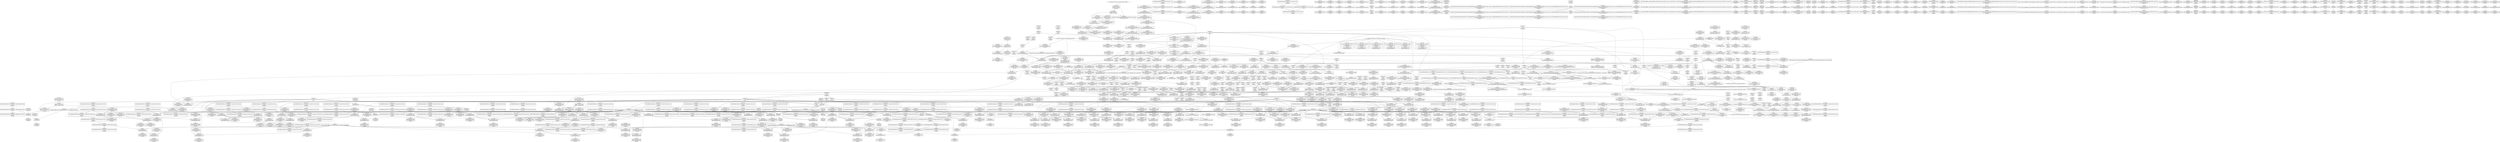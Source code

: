 digraph {
	"CONST[source:0(mediator),value:2(dynamic)][purpose:{subject}]"
	CE0x4bc60e0 [shape=record,shape=Mrecord,label="{CE0x4bc60e0|i64*_getelementptr_inbounds_(_2_x_i64_,_2_x_i64_*___llvm_gcov_ctr98,_i64_0,_i64_1)|*Constant*}"]
	CE0x4b614e0 [shape=record,shape=Mrecord,label="{CE0x4b614e0|selinux_inode_getsecurity:_name|Function::selinux_inode_getsecurity&Arg::name::|*SummSource*}"]
	CE0x4b6eb40 [shape=record,shape=Mrecord,label="{CE0x4b6eb40|i64_1|*Constant*}"]
	CE0x4b79d00 [shape=record,shape=Mrecord,label="{CE0x4b79d00|selinux_inode_getsecctx:_tmp6|security/selinux/hooks.c,5738|*SummSink*}"]
	CE0x4b915d0 [shape=record,shape=Mrecord,label="{CE0x4b915d0|selinux_inode_getsecurity:_land.lhs.true}"]
	CE0x4b7c0a0 [shape=record,shape=Mrecord,label="{CE0x4b7c0a0|selinux_inode_getsecctx:_ctx|Function::selinux_inode_getsecctx&Arg::ctx::}"]
	CE0x4b607f0 [shape=record,shape=Mrecord,label="{CE0x4b607f0|_ret_i32_%retval.0,_!dbg_!27779|security/selinux/hooks.c,3104|*SummSource*}"]
	CE0x4b4fd60 [shape=record,shape=Mrecord,label="{CE0x4b4fd60|selinux_inode_getsecctx:_tmp9|security/selinux/hooks.c,5739|*SummSource*}"]
	CE0x4b76530 [shape=record,shape=Mrecord,label="{CE0x4b76530|cred_sid:_tmp1|*SummSink*}"]
	CE0x4bc6cd0 [shape=record,shape=Mrecord,label="{CE0x4bc6cd0|selinux_capable:_tmp3|security/selinux/hooks.c,2008}"]
	CE0x4c53c80 [shape=record,shape=Mrecord,label="{CE0x4c53c80|cred_has_capability:_tmp21|security/selinux/hooks.c,1580|*SummSource*}"]
	CE0x4bedfa0 [shape=record,shape=Mrecord,label="{CE0x4bedfa0|i64_14|*Constant*|*SummSource*}"]
	CE0x4b58c40 [shape=record,shape=Mrecord,label="{CE0x4b58c40|selinux_inode_getsecurity:_tmp16|security/selinux/hooks.c,3087|*SummSource*}"]
	CE0x4b67c80 [shape=record,shape=Mrecord,label="{CE0x4b67c80|i32_1|*Constant*}"]
	CE0x4b64ae0 [shape=record,shape=Mrecord,label="{CE0x4b64ae0|selinux_inode_getsecctx:_tmp9|security/selinux/hooks.c,5739|*SummSink*}"]
	CE0x4c63760 [shape=record,shape=Mrecord,label="{CE0x4c63760|0:_i32,_4:_i32,_8:_i32,_12:_i32,_:_CMRE_0,4_|*MultipleSource*|security/selinux/hooks.c,196|*LoadInst*|security/selinux/hooks.c,196|security/selinux/hooks.c,197}"]
	CE0x4bfc5c0 [shape=record,shape=Mrecord,label="{CE0x4bfc5c0|selinux_inode_getsecurity:_tmp43|security/selinux/hooks.c,3095}"]
	CE0x4b89aa0 [shape=record,shape=Mrecord,label="{CE0x4b89aa0|selinux_inode_getsecurity:_if.then16|*SummSource*}"]
	CE0x4b6e170 [shape=record,shape=Mrecord,label="{CE0x4b6e170|selinux_inode_getsecurity:_if.else|*SummSink*}"]
	CE0x4b5a440 [shape=record,shape=Mrecord,label="{CE0x4b5a440|selinux_inode_getsecurity:_do.body|*SummSource*}"]
	CE0x4c60fb0 [shape=record,shape=Mrecord,label="{CE0x4c60fb0|cred_has_capability:_tmp4|security/selinux/hooks.c,1570|*SummSource*}"]
	CE0x4c2b800 [shape=record,shape=Mrecord,label="{CE0x4c2b800|cred_has_capability:_tmp9|security/selinux/hooks.c,1575}"]
	CE0x4c36580 [shape=record,shape=Mrecord,label="{CE0x4c36580|cred_has_capability:_tmp23|security/selinux/hooks.c,1582|*SummSource*}"]
	CE0x4b8bae0 [shape=record,shape=Mrecord,label="{CE0x4b8bae0|selinux_capable:_tmp4|security/selinux/hooks.c,2008}"]
	CE0x4c34d50 [shape=record,shape=Mrecord,label="{CE0x4c34d50|avc_audit:_avd|Function::avc_audit&Arg::avd::|*SummSource*}"]
	CE0x4c56ee0 [shape=record,shape=Mrecord,label="{CE0x4c56ee0|i64*_null|*Constant*|*SummSource*}"]
	CE0x4bfd530 [shape=record,shape=Mrecord,label="{CE0x4bfd530|selinux_inode_getsecurity:_tmp35|security/selinux/hooks.c,3093|*SummSink*}"]
	CE0x4c50640 [shape=record,shape=Mrecord,label="{CE0x4c50640|avc_has_perm_noaudit:_tclass|Function::avc_has_perm_noaudit&Arg::tclass::}"]
	CE0x4b882c0 [shape=record,shape=Mrecord,label="{CE0x4b882c0|selinux_capable:_if.then|*SummSource*}"]
	CE0x4b5a350 [shape=record,shape=Mrecord,label="{CE0x4b5a350|selinux_inode_getsecurity:_do.body}"]
	CE0x4b60b50 [shape=record,shape=Mrecord,label="{CE0x4b60b50|i64*_getelementptr_inbounds_(_6_x_i64_,_6_x_i64_*___llvm_gcov_ctr338,_i64_0,_i64_3)|*Constant*}"]
	CE0x4b40490 [shape=record,shape=Mrecord,label="{CE0x4b40490|i1_true|*Constant*}"]
	CE0x4b52b80 [shape=record,shape=Mrecord,label="{CE0x4b52b80|selinux_inode_getsecctx:_tmp|*SummSource*}"]
	CE0x4b6f480 [shape=record,shape=Mrecord,label="{CE0x4b6f480|cred_has_capability:_return|*SummSink*}"]
	CE0x4c2e520 [shape=record,shape=Mrecord,label="{CE0x4c2e520|i32_5|*Constant*|*SummSink*}"]
	CE0x4b6dfa0 [shape=record,shape=Mrecord,label="{CE0x4b6dfa0|selinux_inode_getsecurity:_if.else}"]
	CE0x4c31810 [shape=record,shape=Mrecord,label="{CE0x4c31810|__llvm_gcov_indirect_counter_increment:_counter|*SummSource*}"]
	CE0x4be2080 [shape=record,shape=Mrecord,label="{CE0x4be2080|i8*_getelementptr_inbounds_(_25_x_i8_,_25_x_i8_*_.str3,_i32_0,_i32_0)|*Constant*|*SummSource*}"]
	CE0x4bbb0e0 [shape=record,shape=Mrecord,label="{CE0x4bbb0e0|cred_sid:_tmp|*SummSource*}"]
	CE0x4bc0080 [shape=record,shape=Mrecord,label="{CE0x4bc0080|i64*_getelementptr_inbounds_(_6_x_i64_,_6_x_i64_*___llvm_gcov_ctr142,_i64_0,_i64_5)|*Constant*|*SummSink*}"]
	CE0x4b64880 [shape=record,shape=Mrecord,label="{CE0x4b64880|selinux_inode_getsecctx:_tmp8|security/selinux/hooks.c,5739|*SummSink*}"]
	CE0x4b88f30 [shape=record,shape=Mrecord,label="{CE0x4b88f30|GLOBAL:_current_task|Global_var:current_task}"]
	CE0x4c36a40 [shape=record,shape=Mrecord,label="{CE0x4c36a40|cred_has_capability:_tmp24|security/selinux/hooks.c,1582}"]
	CE0x4c4f190 [shape=record,shape=Mrecord,label="{CE0x4c4f190|cred_has_capability:_call7|security/selinux/hooks.c,1579|*SummSink*}"]
	CE0x4b52620 [shape=record,shape=Mrecord,label="{CE0x4b52620|selinux_inode_getsecurity:_if.then19|*SummSource*}"]
	CE0x4bff420 [shape=record,shape=Mrecord,label="{CE0x4bff420|selinux_inode_getsecurity:_tmp35|security/selinux/hooks.c,3093}"]
	CE0x4bbf1a0 [shape=record,shape=Mrecord,label="{CE0x4bbf1a0|cred_has_capability:_entry|*SummSink*}"]
	CE0x4b598e0 [shape=record,shape=Mrecord,label="{CE0x4b598e0|selinux_inode_getsecurity:_tmp58|security/selinux/hooks.c,3104|*SummSource*}"]
	CE0x4c57110 [shape=record,shape=Mrecord,label="{CE0x4c57110|cred_has_capability:_do.end|*SummSource*}"]
	CE0x4b8dde0 [shape=record,shape=Mrecord,label="{CE0x4b8dde0|selinux_inode_getsecurity:_do.end|*SummSource*}"]
	CE0x4c28010 [shape=record,shape=Mrecord,label="{CE0x4c28010|__llvm_gcov_indirect_counter_increment:_bb}"]
	CE0x4c2bf70 [shape=record,shape=Mrecord,label="{CE0x4c2bf70|i32_1575|*Constant*|*SummSink*}"]
	CE0x4b8feb0 [shape=record,shape=Mrecord,label="{CE0x4b8feb0|selinux_inode_getsecurity:_tobool3|security/selinux/hooks.c,3087|*SummSink*}"]
	CE0x4b9f000 [shape=record,shape=Mrecord,label="{CE0x4b9f000|selinux_inode_getsecurity:_tmp55|security/selinux/hooks.c,3103|*SummSink*}"]
	CE0x4b5de80 [shape=record,shape=Mrecord,label="{CE0x4b5de80|i64*_getelementptr_inbounds_(_6_x_i64_,_6_x_i64_*___llvm_gcov_ctr338,_i64_0,_i64_5)|*Constant*|*SummSink*}"]
	CE0x4c53e30 [shape=record,shape=Mrecord,label="{CE0x4c53e30|cred_has_capability:_tmp21|security/selinux/hooks.c,1580|*SummSink*}"]
	CE0x4b95490 [shape=record,shape=Mrecord,label="{CE0x4b95490|selinux_inode_getsecurity:_land.lhs.true4|*SummSource*}"]
	CE0x6a39930 [shape=record,shape=Mrecord,label="{CE0x6a39930|selinux_inode_getsecctx:_inode|Function::selinux_inode_getsecctx&Arg::inode::}"]
	CE0x4b8c970 [shape=record,shape=Mrecord,label="{CE0x4b8c970|selinux_capable:_tmp2|security/selinux/hooks.c,2008}"]
	CE0x4c2dbe0 [shape=record,shape=Mrecord,label="{CE0x4c2dbe0|cred_has_capability:_and|security/selinux/hooks.c,1559|*SummSource*}"]
	CE0x4c531b0 [shape=record,shape=Mrecord,label="{CE0x4c531b0|cred_has_capability:_tmp19|security/selinux/hooks.c,1580|*SummSource*}"]
	CE0x4b50fc0 [shape=record,shape=Mrecord,label="{CE0x4b50fc0|COLLAPSED:_GCMRE___llvm_gcov_ctr338_internal_global_6_x_i64_zeroinitializer:_elem_0:default:}"]
	CE0x4c5e280 [shape=record,shape=Mrecord,label="{CE0x4c5e280|GLOBAL:___llvm_gcov_global_state_pred145|Global_var:__llvm_gcov_global_state_pred145|*SummSink*}"]
	CE0x4bbf340 [shape=record,shape=Mrecord,label="{CE0x4bbf340|cred_has_capability:_audit|Function::cred_has_capability&Arg::audit::}"]
	CE0x4c00e40 [shape=record,shape=Mrecord,label="{CE0x4c00e40|i64_21|*Constant*}"]
	CE0x4bdb990 [shape=record,shape=Mrecord,label="{CE0x4bdb990|selinux_capable:_cap|Function::selinux_capable&Arg::cap::|*SummSink*}"]
	CE0x4b679c0 [shape=record,shape=Mrecord,label="{CE0x4b679c0|selinux_inode_getsecurity:_if.then5}"]
	CE0x4c5c1f0 [shape=record,shape=Mrecord,label="{CE0x4c5c1f0|cred_has_capability:_tmp13|security/selinux/hooks.c,1575|*SummSource*}"]
	CE0x4bd20f0 [shape=record,shape=Mrecord,label="{CE0x4bd20f0|selinux_inode_getsecurity:_tmp49|security/selinux/hooks.c,3098}"]
	CE0x4c52c30 [shape=record,shape=Mrecord,label="{CE0x4c52c30|GLOBAL:___llvm_gcov_ctr143|Global_var:__llvm_gcov_ctr143}"]
	CE0x4b9fd40 [shape=record,shape=Mrecord,label="{CE0x4b9fd40|i32_-95|*Constant*}"]
	CE0x4c617c0 [shape=record,shape=Mrecord,label="{CE0x4c617c0|_call_void_mcount()_#3|*SummSink*}"]
	CE0x4b9d1a0 [shape=record,shape=Mrecord,label="{CE0x4b9d1a0|selinux_capable:_tmp9|security/selinux/hooks.c,2011}"]
	CE0x4b90990 [shape=record,shape=Mrecord,label="{CE0x4b90990|i64*_getelementptr_inbounds_(_6_x_i64_,_6_x_i64_*___llvm_gcov_ctr142,_i64_0,_i64_0)|*Constant*|*SummSource*}"]
	CE0x4c2e920 [shape=record,shape=Mrecord,label="{CE0x4c2e920|cred_sid:_security|security/selinux/hooks.c,196|*SummSink*}"]
	CE0x4c5c0b0 [shape=record,shape=Mrecord,label="{CE0x4c5c0b0|cred_has_capability:_tmp13|security/selinux/hooks.c,1575}"]
	CE0x4c01570 [shape=record,shape=Mrecord,label="{CE0x4c01570|selinux_inode_getsecurity:_tmp49|security/selinux/hooks.c,3098|*SummSource*}"]
	CE0x4c15c40 [shape=record,shape=Mrecord,label="{CE0x4c15c40|cred_has_capability:_tmp30|security/selinux/hooks.c,1585|*SummSource*}"]
	CE0x4b71950 [shape=record,shape=Mrecord,label="{CE0x4b71950|cred_has_capability:_do.body}"]
	CE0x4b37cb0 [shape=record,shape=Mrecord,label="{CE0x4b37cb0|selinux_inode_getsecurity:_tmp15|security/selinux/hooks.c,3087|*SummSource*}"]
	CE0x4be6000 [shape=record,shape=Mrecord,label="{CE0x4be6000|i8_1|*Constant*|*SummSink*}"]
	CE0x4be93a0 [shape=record,shape=Mrecord,label="{CE0x4be93a0|selinux_inode_getsecurity:_cred|security/selinux/hooks.c,3087}"]
	CE0x4b889a0 [shape=record,shape=Mrecord,label="{CE0x4b889a0|selinux_inode_getsecurity:_if.then10|*SummSink*}"]
	CE0x4b50110 [shape=record,shape=Mrecord,label="{CE0x4b50110|selinux_inode_getsecctx:_ctxlen|Function::selinux_inode_getsecctx&Arg::ctxlen::}"]
	CE0x4be9590 [shape=record,shape=Mrecord,label="{CE0x4be9590|selinux_inode_getsecurity:_cred|security/selinux/hooks.c,3087|*SummSource*}"]
	CE0x4b9a200 [shape=record,shape=Mrecord,label="{CE0x4b9a200|i64*_getelementptr_inbounds_(_26_x_i64_,_26_x_i64_*___llvm_gcov_ctr242,_i64_0,_i64_23)|*Constant*|*SummSink*}"]
	CE0x4be0350 [shape=record,shape=Mrecord,label="{CE0x4be0350|VOIDTB_TE_array:_GCRE_.str63_private_unnamed_addr_constant_8_x_i8_c_selinux_00_,_align_1:_elem_0:default:}"]
	CE0x4bbe5a0 [shape=record,shape=Mrecord,label="{CE0x4bbe5a0|selinux_capable:_tmp10|security/selinux/hooks.c,2012|*SummSink*}"]
	CE0x4c17fa0 [shape=record,shape=Mrecord,label="{CE0x4c17fa0|cred_has_capability:_retval.0|*SummSink*}"]
	CE0x4b56f20 [shape=record,shape=Mrecord,label="{CE0x4b56f20|i64_0|*Constant*|*SummSource*}"]
	CE0x4b63e20 [shape=record,shape=Mrecord,label="{CE0x4b63e20|selinux_inode_getsecurity:_buffer|Function::selinux_inode_getsecurity&Arg::buffer::|*SummSink*}"]
	CE0x4b89df0 [shape=record,shape=Mrecord,label="{CE0x4b89df0|selinux_capable:_tmp2|security/selinux/hooks.c,2008|*SummSource*}"]
	CE0x4c35ae0 [shape=record,shape=Mrecord,label="{CE0x4c35ae0|_ret_i32_%retval.0,_!dbg_!27732|security/selinux/include/avc.h,142|*SummSink*}"]
	CE0x4c52320 [shape=record,shape=Mrecord,label="{CE0x4c52320|cred_has_capability:_tmp18|security/selinux/hooks.c,1580|*SummSource*}"]
	CE0x4c312a0 [shape=record,shape=Mrecord,label="{CE0x4c312a0|cred_has_capability:_call|security/selinux/hooks.c,1558|*SummSink*}"]
	CE0x4c29a60 [shape=record,shape=Mrecord,label="{CE0x4c29a60|cred_has_capability:_tmp3|security/selinux/hooks.c,1567}"]
	CE0x4c33680 [shape=record,shape=Mrecord,label="{CE0x4c33680|GLOBAL:_avc_audit|*Constant*|*SummSink*}"]
	CE0x4bd9900 [shape=record,shape=Mrecord,label="{CE0x4bd9900|i64*_getelementptr_inbounds_(_26_x_i64_,_26_x_i64_*___llvm_gcov_ctr242,_i64_0,_i64_3)|*Constant*|*SummSink*}"]
	CE0x4bd3150 [shape=record,shape=Mrecord,label="{CE0x4bd3150|selinux_inode_getsecurity:_tmp50|security/selinux/hooks.c,3098|*SummSource*}"]
	CE0x4c3c8b0 [shape=record,shape=Mrecord,label="{CE0x4c3c8b0|_ret_void|*SummSource*}"]
	CE0x4c58960 [shape=record,shape=Mrecord,label="{CE0x4c58960|cred_has_capability:_tmp15|security/selinux/hooks.c,1575|*SummSink*}"]
	CE0x4c4e9f0 [shape=record,shape=Mrecord,label="{CE0x4c4e9f0|i16_47|*Constant*|*SummSink*}"]
	CE0x4bbe9d0 [shape=record,shape=Mrecord,label="{CE0x4bbe9d0|selinux_capable:_tmp11|security/selinux/hooks.c,2012}"]
	CE0x4c57b00 [shape=record,shape=Mrecord,label="{CE0x4c57b00|i32_1575|*Constant*|*SummSource*}"]
	CE0x4b8f9d0 [shape=record,shape=Mrecord,label="{CE0x4b8f9d0|GLOBAL:_cap_capable|*Constant*}"]
	CE0x4c00a00 [shape=record,shape=Mrecord,label="{CE0x4c00a00|selinux_inode_getsecurity:_tobool18|security/selinux/hooks.c,3097|*SummSource*}"]
	CE0x4be5e40 [shape=record,shape=Mrecord,label="{CE0x4be5e40|i8_1|*Constant*|*SummSource*}"]
	CE0x4b43730 [shape=record,shape=Mrecord,label="{CE0x4b43730|i64_1|*Constant*}"]
	CE0x4c2be00 [shape=record,shape=Mrecord,label="{CE0x4c2be00|_call_void_asm_sideeffect_1:_09ud2_0A.pushsection___bug_table,_22a_22_0A2:_09.long_1b_-_2b,_$_0:c_-_2b_0A_09.word_$_1:c_,_0_0A_09.org_2b+$_2:c_0A.popsection_,_i,i,i,_dirflag_,_fpsr_,_flags_(i8*_getelementptr_inbounds_(_25_x_i8_,_25_x_i8_*_.str3,_i32_0,_i32_0),_i32_1575,_i64_12)_#3,_!dbg_!27737,_!srcloc_!27740|security/selinux/hooks.c,1575|*SummSink*}"]
	CE0x4b5aa40 [shape=record,shape=Mrecord,label="{CE0x4b5aa40|i32_0|*Constant*}"]
	CE0x4bd38d0 [shape=record,shape=Mrecord,label="{CE0x4bd38d0|selinux_inode_getsecurity:_tmp52|security/selinux/hooks.c,3101|*SummSource*}"]
	CE0x4b6e090 [shape=record,shape=Mrecord,label="{CE0x4b6e090|selinux_inode_getsecurity:_if.else|*SummSource*}"]
	CE0x4bd7e90 [shape=record,shape=Mrecord,label="{CE0x4bd7e90|i64_2|*Constant*}"]
	CE0x4b6ec40 [shape=record,shape=Mrecord,label="{CE0x4b6ec40|cred_has_capability:_bb|*SummSource*}"]
	CE0x4bfeee0 [shape=record,shape=Mrecord,label="{CE0x4bfeee0|GLOBAL:_security_sid_to_context_force|*Constant*}"]
	CE0x4bd96a0 [shape=record,shape=Mrecord,label="{CE0x4bd96a0|selinux_inode_getsecurity:_tobool|security/selinux/hooks.c,3075|*SummSink*}"]
	CE0x4c314c0 [shape=record,shape=Mrecord,label="{CE0x4c314c0|GLOBAL:_cred_sid|*Constant*|*SummSource*}"]
	CE0x4b480b0 [shape=record,shape=Mrecord,label="{CE0x4b480b0|selinux_inode_getsecctx:_tmp2|security/selinux/hooks.c,5737|*SummSource*}"]
	CE0x4b61980 [shape=record,shape=Mrecord,label="{CE0x4b61980|selinux_inode_getsecurity:_if.then5|*SummSink*}"]
	CE0x4bbd5c0 [shape=record,shape=Mrecord,label="{CE0x4bbd5c0|cred_has_capability:_call|security/selinux/hooks.c,1558|*SummSource*}"]
	CE0x4be1530 [shape=record,shape=Mrecord,label="{CE0x4be1530|i64*_getelementptr_inbounds_(_26_x_i64_,_26_x_i64_*___llvm_gcov_ctr242,_i64_0,_i64_9)|*Constant*|*SummSource*}"]
	CE0x4c41360 [shape=record,shape=Mrecord,label="{CE0x4c41360|GLOBAL:_printk|*Constant*}"]
	CE0x4c4e2c0 [shape=record,shape=Mrecord,label="{CE0x4c4e2c0|__llvm_gcov_indirect_counter_increment:_bb4}"]
	CE0x4b8b510 [shape=record,shape=Mrecord,label="{CE0x4b8b510|selinux_inode_getsecurity:_if.end14|*SummSink*}"]
	CE0x4bda4a0 [shape=record,shape=Mrecord,label="{CE0x4bda4a0|GLOBAL:___llvm_gcov_ctr242|Global_var:__llvm_gcov_ctr242|*SummSink*}"]
	CE0x4c359c0 [shape=record,shape=Mrecord,label="{CE0x4c359c0|_ret_i32_%retval.0,_!dbg_!27732|security/selinux/include/avc.h,142|*SummSource*}"]
	CE0x4bc0fc0 [shape=record,shape=Mrecord,label="{CE0x4bc0fc0|i64*_getelementptr_inbounds_(_6_x_i64_,_6_x_i64_*___llvm_gcov_ctr142,_i64_0,_i64_5)|*Constant*}"]
	CE0x4bfecf0 [shape=record,shape=Mrecord,label="{CE0x4bfecf0|selinux_inode_getsecurity:_call11|security/selinux/hooks.c,3090|*SummSink*}"]
	CE0x4c23840 [shape=record,shape=Mrecord,label="{CE0x4c23840|cred_has_capability:_cap1|security/selinux/hooks.c,1563}"]
	CE0x4c3fe50 [shape=record,shape=Mrecord,label="{CE0x4c3fe50|GLOBAL:_cred_sid|*Constant*}"]
	CE0x4b5e240 [shape=record,shape=Mrecord,label="{CE0x4b5e240|selinux_inode_getsecctx:_tmp10|security/selinux/hooks.c,5741|*SummSource*}"]
	CE0x4b9b260 [shape=record,shape=Mrecord,label="{CE0x4b9b260|_call_void_kfree(i8*_%tmp54)_#10,_!dbg_!27776|security/selinux/hooks.c,3101|*SummSink*}"]
	CE0x4b98e80 [shape=record,shape=Mrecord,label="{CE0x4b98e80|get_current:_tmp3|*SummSink*}"]
	CE0x4c30eb0 [shape=record,shape=Mrecord,label="{CE0x4c30eb0|__llvm_gcov_indirect_counter_increment:_tmp2|*SummSink*}"]
	CE0x4bfac50 [shape=record,shape=Mrecord,label="{CE0x4bfac50|selinux_inode_getsecurity:_tmp41|security/selinux/hooks.c,3094}"]
	CE0x4bed670 [shape=record,shape=Mrecord,label="{CE0x4bed670|selinux_inode_getsecurity:_tobool9|security/selinux/hooks.c,3089|*SummSink*}"]
	CE0x4c31450 [shape=record,shape=Mrecord,label="{CE0x4c31450|cred_sid:_entry}"]
	CE0x4c2e410 [shape=record,shape=Mrecord,label="{CE0x4c2e410|i32_5|*Constant*|*SummSource*}"]
	CE0x4c337e0 [shape=record,shape=Mrecord,label="{CE0x4c337e0|avc_audit:_entry}"]
	CE0x4c574f0 [shape=record,shape=Mrecord,label="{CE0x4c574f0|cred_sid:_tmp4|*LoadInst*|security/selinux/hooks.c,196|*SummSource*}"]
	CE0x4c3c720 [shape=record,shape=Mrecord,label="{CE0x4c3c720|_ret_void}"]
	CE0x4c01130 [shape=record,shape=Mrecord,label="{CE0x4c01130|i64_21|*Constant*|*SummSink*}"]
	CE0x4b8dae0 [shape=record,shape=Mrecord,label="{CE0x4b8dae0|selinux_inode_getsecurity:_if.end6|*SummSource*}"]
	CE0x4c33d40 [shape=record,shape=Mrecord,label="{CE0x4c33d40|avc_audit:_ssid|Function::avc_audit&Arg::ssid::|*SummSource*}"]
	CE0x4c187f0 [shape=record,shape=Mrecord,label="{CE0x4c187f0|cred_has_capability:_tmp32|security/selinux/hooks.c,1586|*SummSink*}"]
	CE0x4c14c50 [shape=record,shape=Mrecord,label="{CE0x4c14c50|i64*_getelementptr_inbounds_(_21_x_i64_,_21_x_i64_*___llvm_gcov_ctr143,_i64_0,_i64_18)|*Constant*|*SummSink*}"]
	CE0x4c34520 [shape=record,shape=Mrecord,label="{CE0x4c34520|avc_audit:_tclass|Function::avc_audit&Arg::tclass::|*SummSource*}"]
	CE0x4ba2ac0 [shape=record,shape=Mrecord,label="{CE0x4ba2ac0|i64*_getelementptr_inbounds_(_2_x_i64_,_2_x_i64_*___llvm_gcov_ctr131,_i64_0,_i64_1)|*Constant*|*SummSink*}"]
	CE0x4b382b0 [shape=record,shape=Mrecord,label="{CE0x4b382b0|selinux_inode_getsecurity:_tmp15|security/selinux/hooks.c,3087|*SummSink*}"]
	CE0x4b43680 [shape=record,shape=Mrecord,label="{CE0x4b43680|i64_1|*Constant*|*SummSource*}"]
	CE0x4b61370 [shape=record,shape=Mrecord,label="{CE0x4b61370|selinux_inode_getsecurity:_name|Function::selinux_inode_getsecurity&Arg::name::|*SummSink*}"]
	CE0x4c4e1b0 [shape=record,shape=Mrecord,label="{CE0x4c4e1b0|cred_sid:_tmp6|security/selinux/hooks.c,197|*SummSink*}"]
	CE0x4bbb950 [shape=record,shape=Mrecord,label="{CE0x4bbb950|selinux_capable:_tmp5|security/selinux/hooks.c,2008}"]
	CE0x4b53120 [shape=record,shape=Mrecord,label="{CE0x4b53120|selinux_inode_getsecctx:_call|security/selinux/hooks.c,5735}"]
	CE0x4b369f0 [shape=record,shape=Mrecord,label="{CE0x4b369f0|selinux_inode_getsecurity:_tmp12|security/selinux/hooks.c,3087}"]
	CE0x4bfea40 [shape=record,shape=Mrecord,label="{CE0x4bfea40|selinux_inode_getsecurity:_call11|security/selinux/hooks.c,3090}"]
	CE0x4c3c5b0 [shape=record,shape=Mrecord,label="{CE0x4c3c5b0|i64**_getelementptr_inbounds_(_3_x_i64*_,_3_x_i64*_*___llvm_gcda_edge_table144,_i64_0,_i64_1)|*Constant*|*SummSink*}"]
	CE0x4b75390 [shape=record,shape=Mrecord,label="{CE0x4b75390|cred_has_capability:_if.then|*SummSink*}"]
	CE0x4bd1db0 [shape=record,shape=Mrecord,label="{CE0x4bd1db0|selinux_inode_getsecurity:_tmp48|security/selinux/hooks.c,3097|*SummSink*}"]
	CE0x4b57a80 [shape=record,shape=Mrecord,label="{CE0x4b57a80|i64*_getelementptr_inbounds_(_6_x_i64_,_6_x_i64_*___llvm_gcov_ctr338,_i64_0,_i64_3)|*Constant*|*SummSink*}"]
	CE0x4c40180 [shape=record,shape=Mrecord,label="{CE0x4c40180|__llvm_gcov_indirect_counter_increment:_tmp3|*SummSink*}"]
	CE0x4c3e7d0 [shape=record,shape=Mrecord,label="{CE0x4c3e7d0|i64_1|*Constant*}"]
	CE0x4b9a570 [shape=record,shape=Mrecord,label="{CE0x4b9a570|selinux_inode_getsecurity:_tmp53|security/selinux/hooks.c,3101}"]
	CE0x4be5040 [shape=record,shape=Mrecord,label="{CE0x4be5040|i64*_getelementptr_inbounds_(_26_x_i64_,_26_x_i64_*___llvm_gcov_ctr242,_i64_0,_i64_11)|*Constant*|*SummSink*}"]
	CE0x4c5c790 [shape=record,shape=Mrecord,label="{CE0x4c5c790|cred_has_capability:_tmp14|security/selinux/hooks.c,1575}"]
	CE0x4b36850 [shape=record,shape=Mrecord,label="{CE0x4b36850|i64_6|*Constant*|*SummSource*}"]
	CE0x4c34a90 [shape=record,shape=Mrecord,label="{CE0x4c34a90|avc_audit:_requested|Function::avc_audit&Arg::requested::|*SummSink*}"]
	CE0x4bde180 [shape=record,shape=Mrecord,label="{CE0x4bde180|selinux_inode_getsecurity:_call1|security/selinux/hooks.c,3087|*SummSink*}"]
	CE0x4c02480 [shape=record,shape=Mrecord,label="{CE0x4c02480|selinux_inode_getsecurity:_error.0|*SummSink*}"]
	CE0x4bff220 [shape=record,shape=Mrecord,label="{CE0x4bff220|GLOBAL:_security_sid_to_context_force|*Constant*|*SummSink*}"]
	CE0x4bbb770 [shape=record,shape=Mrecord,label="{CE0x4bbb770|selinux_capable:_tmp4|security/selinux/hooks.c,2008|*SummSink*}"]
	CE0x4c60a80 [shape=record,shape=Mrecord,label="{CE0x4c60a80|cred_sid:_sid|security/selinux/hooks.c,197|*SummSource*}"]
	CE0x4c40b50 [shape=record,shape=Mrecord,label="{CE0x4c40b50|__llvm_gcov_indirect_counter_increment:_tmp6|*SummSink*}"]
	CE0x4be8e30 [shape=record,shape=Mrecord,label="{CE0x4be8e30|_ret_%struct.task_struct*_%tmp4,_!dbg_!27714|./arch/x86/include/asm/current.h,14|*SummSink*}"]
	CE0x4b9f070 [shape=record,shape=Mrecord,label="{CE0x4b9f070|selinux_inode_getsecurity:_tmp56|security/selinux/hooks.c,3103|*SummSink*}"]
	CE0x4be2f90 [shape=record,shape=Mrecord,label="{CE0x4be2f90|i8*_getelementptr_inbounds_(_45_x_i8_,_45_x_i8_*_.str12,_i32_0,_i32_0)|*Constant*}"]
	CE0x4b5f760 [shape=record,shape=Mrecord,label="{CE0x4b5f760|GLOBAL:_selinux_inode_getsecurity|*Constant*|*SummSink*}"]
	CE0x4c58060 [shape=record,shape=Mrecord,label="{CE0x4c58060|i64_12|*Constant*|*SummSource*}"]
	CE0x4bd1810 [shape=record,shape=Mrecord,label="{CE0x4bd1810|selinux_inode_getsecurity:_tmp47|security/selinux/hooks.c,3097|*SummSink*}"]
	CE0x4b53e30 [shape=record,shape=Mrecord,label="{CE0x4b53e30|get_current:_entry}"]
	CE0x4c41ec0 [shape=record,shape=Mrecord,label="{CE0x4c41ec0|cred_has_capability:_do.cond|*SummSource*}"]
	CE0x4b8ee00 [shape=record,shape=Mrecord,label="{CE0x4b8ee00|selinux_inode_getsecurity:_if.end6}"]
	CE0x4b9e940 [shape=record,shape=Mrecord,label="{CE0x4b9e940|selinux_inode_getsecurity:_tmp55|security/selinux/hooks.c,3103}"]
	CE0x4c40d90 [shape=record,shape=Mrecord,label="{CE0x4c40d90|cred_has_capability:_tmp7|security/selinux/hooks.c,1574|*SummSink*}"]
	CE0x4be75d0 [shape=record,shape=Mrecord,label="{CE0x4be75d0|selinux_inode_getsecurity:_call7|security/selinux/hooks.c,3087|*SummSource*}"]
	CE0x4c2edc0 [shape=record,shape=Mrecord,label="{CE0x4c2edc0|cred_has_capability:_tmp5|security/selinux/hooks.c,1570|*SummSource*}"]
	CE0x4b36460 [shape=record,shape=Mrecord,label="{CE0x4b36460|i64_5|*Constant*|*SummSource*}"]
	CE0x4bf9820 [shape=record,shape=Mrecord,label="{CE0x4bf9820|selinux_inode_getsecurity:_tmp34|security/selinux/hooks.c,3090|*SummSource*}"]
	CE0x4c4f7e0 [shape=record,shape=Mrecord,label="{CE0x4c4f7e0|avc_has_perm_noaudit:_entry}"]
	CE0x4bdd2a0 [shape=record,shape=Mrecord,label="{CE0x4bdd2a0|selinux_inode_getsecurity:_tmp10|security/selinux/hooks.c,3087}"]
	CE0x4b88390 [shape=record,shape=Mrecord,label="{CE0x4b88390|selinux_inode_getsecurity:_context|security/selinux/hooks.c, 3072}"]
	CE0x4be9410 [shape=record,shape=Mrecord,label="{CE0x4be9410|selinux_capable:_entry|*SummSource*}"]
	CE0x4c5cf90 [shape=record,shape=Mrecord,label="{CE0x4c5cf90|cred_has_capability:_tmp14|security/selinux/hooks.c,1575|*SummSink*}"]
	CE0x4c434f0 [shape=record,shape=Mrecord,label="{CE0x4c434f0|__llvm_gcov_indirect_counter_increment:_tmp|*SummSource*}"]
	CE0x4bc68b0 [shape=record,shape=Mrecord,label="{CE0x4bc68b0|cred_has_capability:_shl|security/selinux/hooks.c,1559|*SummSink*}"]
	CE0x4b9c8b0 [shape=record,shape=Mrecord,label="{CE0x4b9c8b0|selinux_inode_getsecurity:_tmp57|security/selinux/hooks.c,3104}"]
	CE0x4c50110 [shape=record,shape=Mrecord,label="{CE0x4c50110|avc_has_perm_noaudit:_tsid|Function::avc_has_perm_noaudit&Arg::tsid::}"]
	CE0x4c38b50 [shape=record,shape=Mrecord,label="{CE0x4c38b50|i64_15|*Constant*|*SummSource*}"]
	CE0x4b91be0 [shape=record,shape=Mrecord,label="{CE0x4b91be0|i8*_null|*Constant*|*SummSink*}"]
	CE0x4b95770 [shape=record,shape=Mrecord,label="{CE0x4b95770|selinux_inode_getsecurity:_if.end20|*SummSource*}"]
	CE0x4be87f0 [shape=record,shape=Mrecord,label="{CE0x4be87f0|i64*_getelementptr_inbounds_(_6_x_i64_,_6_x_i64_*___llvm_gcov_ctr142,_i64_0,_i64_4)|*Constant*|*SummSource*}"]
	CE0x4b8a260 [shape=record,shape=Mrecord,label="{CE0x4b8a260|selinux_inode_getsecurity:_tmp16|security/selinux/hooks.c,3087|*SummSink*}"]
	CE0x4b90790 [shape=record,shape=Mrecord,label="{CE0x4b90790|selinux_capable:_bb|*SummSink*}"]
	CE0x4c4f660 [shape=record,shape=Mrecord,label="{CE0x4c4f660|GLOBAL:_avc_has_perm_noaudit|*Constant*|*SummSink*}"]
	CE0x4b94c70 [shape=record,shape=Mrecord,label="{CE0x4b94c70|selinux_capable:_if.end}"]
	CE0x4c5a020 [shape=record,shape=Mrecord,label="{CE0x4c5a020|i16_4|*Constant*}"]
	CE0x4c43d90 [shape=record,shape=Mrecord,label="{CE0x4c43d90|__llvm_gcov_indirect_counter_increment:_tmp1}"]
	CE0x4c35180 [shape=record,shape=Mrecord,label="{CE0x4c35180|avc_audit:_result|Function::avc_audit&Arg::result::|*SummSource*}"]
	CE0x4c2ff40 [shape=record,shape=Mrecord,label="{CE0x4c2ff40|_call_void___llvm_gcov_indirect_counter_increment(i32*___llvm_gcov_global_state_pred145,_i64**_getelementptr_inbounds_(_3_x_i64*_,_3_x_i64*_*___llvm_gcda_edge_table144,_i64_0,_i64_0)),_!dbg_!27734|security/selinux/hooks.c,1574|*SummSource*}"]
	CE0x69781e0 [shape=record,shape=Mrecord,label="{CE0x69781e0|selinux_inode_getsecctx:_tmp3|security/selinux/hooks.c,5737|*SummSource*}"]
	CE0x4bdfea0 [shape=record,shape=Mrecord,label="{CE0x4bdfea0|selinux_inode_getsecurity:_call|security/selinux/hooks.c,3075|*SummSource*}"]
	CE0x4c51f40 [shape=record,shape=Mrecord,label="{CE0x4c51f40|i64_14|*Constant*}"]
	CE0x4c5c3a0 [shape=record,shape=Mrecord,label="{CE0x4c5c3a0|cred_has_capability:_tmp13|security/selinux/hooks.c,1575|*SummSink*}"]
	CE0x4bbe320 [shape=record,shape=Mrecord,label="{CE0x4bbe320|selinux_capable:_tmp10|security/selinux/hooks.c,2012|*SummSource*}"]
	CE0x4c2e8b0 [shape=record,shape=Mrecord,label="{CE0x4c2e8b0|cred_sid:_tmp5|security/selinux/hooks.c,196|*SummSink*}"]
	CE0x4c51330 [shape=record,shape=Mrecord,label="{CE0x4c51330|avc_has_perm_noaudit:_flags|Function::avc_has_perm_noaudit&Arg::flags::|*SummSource*}"]
	CE0x4c13820 [shape=record,shape=Mrecord,label="{CE0x4c13820|i64*_getelementptr_inbounds_(_21_x_i64_,_21_x_i64_*___llvm_gcov_ctr143,_i64_0,_i64_17)|*Constant*|*SummSource*}"]
	CE0x4bd1bf0 [shape=record,shape=Mrecord,label="{CE0x4bd1bf0|selinux_inode_getsecurity:_tmp48|security/selinux/hooks.c,3097|*SummSource*}"]
	CE0x4b9a150 [shape=record,shape=Mrecord,label="{CE0x4b9a150|i64*_getelementptr_inbounds_(_26_x_i64_,_26_x_i64_*___llvm_gcov_ctr242,_i64_0,_i64_23)|*Constant*|*SummSource*}"]
	CE0x4b8e4b0 [shape=record,shape=Mrecord,label="{CE0x4b8e4b0|selinux_inode_getsecurity:_frombool|*SummSource*}"]
	CE0x4c14840 [shape=record,shape=Mrecord,label="{CE0x4c14840|i64*_getelementptr_inbounds_(_21_x_i64_,_21_x_i64_*___llvm_gcov_ctr143,_i64_0,_i64_18)|*Constant*}"]
	CE0x4b91300 [shape=record,shape=Mrecord,label="{CE0x4b91300|_call_void___llvm_gcov_indirect_counter_increment(i32*___llvm_gcov_global_state_pred145,_i64**_getelementptr_inbounds_(_3_x_i64*_,_3_x_i64*_*___llvm_gcda_edge_table144,_i64_0,_i64_1)),_!dbg_!27728|security/selinux/hooks.c,1567|*SummSink*}"]
	CE0x4b63c30 [shape=record,shape=Mrecord,label="{CE0x4b63c30|selinux_inode_getsecurity:_buffer|Function::selinux_inode_getsecurity&Arg::buffer::|*SummSource*}"]
	"CONST[source:0(mediator),value:0(static)][purpose:{operation}]"
	CE0x4b442b0 [shape=record,shape=Mrecord,label="{CE0x4b442b0|selinux_inode_getsecctx:_entry|*SummSink*}"]
	CE0x4bed930 [shape=record,shape=Mrecord,label="{CE0x4bed930|selinux_inode_getsecurity:_tobool9|security/selinux/hooks.c,3089}"]
	CE0x4c17ac0 [shape=record,shape=Mrecord,label="{CE0x4c17ac0|cred_has_capability:_retval.0|*SummSource*}"]
	CE0x4b5f880 [shape=record,shape=Mrecord,label="{CE0x4b5f880|selinux_inode_getsecctx:_tmp11|security/selinux/hooks.c,5741|*SummSink*}"]
	CE0x4c5ce70 [shape=record,shape=Mrecord,label="{CE0x4c5ce70|i64*_getelementptr_inbounds_(_21_x_i64_,_21_x_i64_*___llvm_gcov_ctr143,_i64_0,_i64_11)|*Constant*|*SummSource*}"]
	CE0x4be3c80 [shape=record,shape=Mrecord,label="{CE0x4be3c80|selinux_inode_getsecurity:_tmp21|security/selinux/hooks.c,3087|*SummSink*}"]
	CE0x4bda320 [shape=record,shape=Mrecord,label="{CE0x4bda320|GLOBAL:___llvm_gcov_ctr242|Global_var:__llvm_gcov_ctr242|*SummSource*}"]
	CE0x4bf06b0 [shape=record,shape=Mrecord,label="{CE0x4bf06b0|selinux_inode_getsecurity:_tmp33|security/selinux/hooks.c,3090|*SummSink*}"]
	CE0x4beb200 [shape=record,shape=Mrecord,label="{CE0x4beb200|selinux_capable:_cred|Function::selinux_capable&Arg::cred::|*SummSource*}"]
	CE0x4bdb200 [shape=record,shape=Mrecord,label="{CE0x4bdb200|selinux_inode_getsecurity:_tmp7|security/selinux/hooks.c,3075}"]
	CE0x4b9f960 [shape=record,shape=Mrecord,label="{CE0x4b9f960|selinux_inode_getsecurity:_tmp56|security/selinux/hooks.c,3103|*SummSource*}"]
	CE0x4b4e000 [shape=record,shape=Mrecord,label="{CE0x4b4e000|selinux_inode_getsecurity:_tmp|*SummSink*}"]
	CE0x4c5a160 [shape=record,shape=Mrecord,label="{CE0x4c5a160|i16_4|*Constant*|*SummSource*}"]
	CE0x4beadd0 [shape=record,shape=Mrecord,label="{CE0x4beadd0|selinux_capable:_entry|*SummSink*}"]
	CE0x4be64f0 [shape=record,shape=Mrecord,label="{CE0x4be64f0|_call_void_lockdep_rcu_suspicious(i8*_getelementptr_inbounds_(_25_x_i8_,_25_x_i8_*_.str3,_i32_0,_i32_0),_i32_3087,_i8*_getelementptr_inbounds_(_45_x_i8_,_45_x_i8_*_.str12,_i32_0,_i32_0))_#10,_!dbg_!27740|security/selinux/hooks.c,3087|*SummSink*}"]
	CE0x4b61910 [shape=record,shape=Mrecord,label="{CE0x4b61910|selinux_inode_getsecctx:_tmp4|security/selinux/hooks.c,5737|*SummSink*}"]
	CE0x4bdbd40 [shape=record,shape=Mrecord,label="{CE0x4bdbd40|selinux_capable:_audit|Function::selinux_capable&Arg::audit::}"]
	CE0x4c413d0 [shape=record,shape=Mrecord,label="{CE0x4c413d0|cred_has_capability:_call3|security/selinux/hooks.c,1573|*SummSource*}"]
	CE0x4b88880 [shape=record,shape=Mrecord,label="{CE0x4b88880|get_current:_tmp2|*SummSink*}"]
	CE0x4be6770 [shape=record,shape=Mrecord,label="{CE0x4be6770|i64*_getelementptr_inbounds_(_26_x_i64_,_26_x_i64_*___llvm_gcov_ctr242,_i64_0,_i64_12)|*Constant*|*SummSink*}"]
	CE0x4c2d4c0 [shape=record,shape=Mrecord,label="{CE0x4c2d4c0|void_(i8*,_i32,_i64)*_asm_sideeffect_1:_09ud2_0A.pushsection___bug_table,_22a_22_0A2:_09.long_1b_-_2b,_$_0:c_-_2b_0A_09.word_$_1:c_,_0_0A_09.org_2b+$_2:c_0A.popsection_,_i,i,i,_dirflag_,_fpsr_,_flags_|*SummSink*}"]
	CE0x4b4cee0 [shape=record,shape=Mrecord,label="{CE0x4b4cee0|selinux_inode_getsecurity:_alloc|Function::selinux_inode_getsecurity&Arg::alloc::}"]
	CE0x4b54250 [shape=record,shape=Mrecord,label="{CE0x4b54250|_ret_%struct.task_struct*_%tmp4,_!dbg_!27714|./arch/x86/include/asm/current.h,14|*SummSource*}"]
	CE0x4b76b20 [shape=record,shape=Mrecord,label="{CE0x4b76b20|i8_3|*Constant*|*SummSource*}"]
	CE0x4c386e0 [shape=record,shape=Mrecord,label="{CE0x4c386e0|cred_has_capability:_tobool|security/selinux/hooks.c,1582|*SummSource*}"]
	CE0x4c51e40 [shape=record,shape=Mrecord,label="{CE0x4c51e40|cred_has_capability:_cmp|security/selinux/hooks.c,1580|*SummSource*}"]
	CE0x4b5a650 [shape=record,shape=Mrecord,label="{CE0x4b5a650|selinux_inode_getsecurity:_out_nofree}"]
	CE0x4c646f0 [shape=record,shape=Mrecord,label="{CE0x4c646f0|i64*_getelementptr_inbounds_(_21_x_i64_,_21_x_i64_*___llvm_gcov_ctr143,_i64_0,_i64_0)|*Constant*|*SummSink*}"]
	CE0x4be1e30 [shape=record,shape=Mrecord,label="{CE0x4be1e30|i8*_getelementptr_inbounds_(_25_x_i8_,_25_x_i8_*_.str3,_i32_0,_i32_0)|*Constant*}"]
	CE0x4b88ba0 [shape=record,shape=Mrecord,label="{CE0x4b88ba0|selinux_inode_getsecurity:_if.end17|*SummSource*}"]
	CE0x4c51870 [shape=record,shape=Mrecord,label="{CE0x4c51870|avc_has_perm_noaudit:_avd|Function::avc_has_perm_noaudit&Arg::avd::|*SummSource*}"]
	CE0x4c5cf20 [shape=record,shape=Mrecord,label="{CE0x4c5cf20|i64*_getelementptr_inbounds_(_21_x_i64_,_21_x_i64_*___llvm_gcov_ctr143,_i64_0,_i64_11)|*Constant*|*SummSink*}"]
	CE0x4b43f40 [shape=record,shape=Mrecord,label="{CE0x4b43f40|selinux_inode_getsecctx:_tmp1|*SummSource*}"]
	CE0x4b8fda0 [shape=record,shape=Mrecord,label="{CE0x4b8fda0|selinux_inode_getsecurity:_tobool3|security/selinux/hooks.c,3087|*SummSource*}"]
	CE0x4be66e0 [shape=record,shape=Mrecord,label="{CE0x4be66e0|i64*_getelementptr_inbounds_(_26_x_i64_,_26_x_i64_*___llvm_gcov_ctr242,_i64_0,_i64_12)|*Constant*|*SummSource*}"]
	CE0x4c524d0 [shape=record,shape=Mrecord,label="{CE0x4c524d0|cred_has_capability:_tmp18|security/selinux/hooks.c,1580}"]
	CE0x4bef480 [shape=record,shape=Mrecord,label="{CE0x4bef480|selinux_inode_getsecurity:_tmp30|security/selinux/hooks.c,3089|*SummSink*}"]
	CE0x4bd8850 [shape=record,shape=Mrecord,label="{CE0x4bd8850|i64_8|*Constant*|*SummSource*}"]
	CE0x4b6ddf0 [shape=record,shape=Mrecord,label="{CE0x4b6ddf0|%struct.task_struct*_(%struct.task_struct**)*_asm_movq_%gs:$_1:P_,$0_,_r,im,_dirflag_,_fpsr_,_flags_|*SummSink*}"]
	CE0x4b70d30 [shape=record,shape=Mrecord,label="{CE0x4b70d30|selinux_capable:_bb|*SummSource*}"]
	CE0x4c030f0 [shape=record,shape=Mrecord,label="{CE0x4c030f0|i64_17|*Constant*}"]
	CE0x4bbba80 [shape=record,shape=Mrecord,label="{CE0x4bbba80|selinux_capable:_tmp5|security/selinux/hooks.c,2008|*SummSource*}"]
	CE0x4bef300 [shape=record,shape=Mrecord,label="{CE0x4bef300|selinux_inode_getsecurity:_tmp30|security/selinux/hooks.c,3089|*SummSource*}"]
	CE0x4c247a0 [shape=record,shape=Mrecord,label="{CE0x4c247a0|_switch_i32_%shr,_label_%sw.default_i32_0,_label_%sw.bb_i32_1,_label_%sw.bb2_,_!dbg_!27727|security/selinux/hooks.c,1565|*SummSource*}"]
	CE0x4b635b0 [shape=record,shape=Mrecord,label="{CE0x4b635b0|_ret_i32_%retval.0,_!dbg_!27724|security/selinux/hooks.c,5741|*SummSink*}"]
	CE0x4c5e390 [shape=record,shape=Mrecord,label="{CE0x4c5e390|0:_i32,_:_GCMR___llvm_gcov_global_state_pred145_internal_unnamed_addr_global_i32_-1:_elem_0:default:}"]
	CE0x4c2fed0 [shape=record,shape=Mrecord,label="{CE0x4c2fed0|i64*_getelementptr_inbounds_(_21_x_i64_,_21_x_i64_*___llvm_gcov_ctr143,_i64_0,_i64_6)|*Constant*}"]
	CE0x4bd4040 [shape=record,shape=Mrecord,label="{CE0x4bd4040|0:_i8*,_:_CME:_elem_0:default:}"]
	CE0x4c30ad0 [shape=record,shape=Mrecord,label="{CE0x4c30ad0|__llvm_gcov_indirect_counter_increment:_entry|*SummSink*}"]
	CE0x4c239f0 [shape=record,shape=Mrecord,label="{CE0x4c239f0|cred_has_capability:_cap1|security/selinux/hooks.c,1563|*SummSink*}"]
	CE0x4be3150 [shape=record,shape=Mrecord,label="{CE0x4be3150|i8*_getelementptr_inbounds_(_45_x_i8_,_45_x_i8_*_.str12,_i32_0,_i32_0)|*Constant*|*SummSink*}"]
	CE0x4bc5db0 [shape=record,shape=Mrecord,label="{CE0x4bc5db0|cred_has_capability:_sw.epilog|*SummSink*}"]
	CE0x4c24c70 [shape=record,shape=Mrecord,label="{CE0x4c24c70|__llvm_gcov_indirect_counter_increment:_tmp6}"]
	CE0x4b91410 [shape=record,shape=Mrecord,label="{CE0x4b91410|selinux_inode_getsecurity:_out_nofree|*SummSource*}"]
	CE0x4b75270 [shape=record,shape=Mrecord,label="{CE0x4b75270|cred_has_capability:_if.then|*SummSource*}"]
	CE0x4be6af0 [shape=record,shape=Mrecord,label="{CE0x4be6af0|selinux_inode_getsecurity:_tmp26|security/selinux/hooks.c,3087|*SummSource*}"]
	CE0x4b631a0 [shape=record,shape=Mrecord,label="{CE0x4b631a0|selinux_inode_getsecurity:_if.then5|*SummSource*}"]
	CE0x4b4ecc0 [shape=record,shape=Mrecord,label="{CE0x4b4ecc0|GLOBAL:_selinux_inode_getsecurity|*Constant*}"]
	CE0x4b88690 [shape=record,shape=Mrecord,label="{CE0x4b88690|cred_has_capability:_if.then}"]
	CE0x4c334d0 [shape=record,shape=Mrecord,label="{CE0x4c334d0|GLOBAL:_avc_audit|*Constant*|*SummSource*}"]
	CE0x4b6fa40 [shape=record,shape=Mrecord,label="{CE0x4b6fa40|selinux_inode_getsecurity:_context|security/selinux/hooks.c, 3072|*SummSource*}"]
	CE0x4b50290 [shape=record,shape=Mrecord,label="{CE0x4b50290|selinux_inode_getsecctx:_if.end|*SummSink*}"]
	CE0x4c30480 [shape=record,shape=Mrecord,label="{CE0x4c30480|cred_sid:_entry|*SummSource*}"]
	CE0x4bf1470 [shape=record,shape=Mrecord,label="{CE0x4bf1470|i32_3|*Constant*|*SummSource*}"]
	CE0x4bed4f0 [shape=record,shape=Mrecord,label="{CE0x4bed4f0|_ret_i32_%retval.0,_!dbg_!27725|security/selinux/hooks.c,2012|*SummSink*}"]
	CE0x4b9d820 [shape=record,shape=Mrecord,label="{CE0x4b9d820|selinux_capable:_call1|security/selinux/hooks.c,2011}"]
	CE0x4bfaf90 [shape=record,shape=Mrecord,label="{CE0x4bfaf90|selinux_inode_getsecurity:_tmp41|security/selinux/hooks.c,3094|*SummSink*}"]
	CE0x4be5210 [shape=record,shape=Mrecord,label="{CE0x4be5210|selinux_inode_getsecurity:_tmp24|security/selinux/hooks.c,3087}"]
	CE0x4bd9d40 [shape=record,shape=Mrecord,label="{CE0x4bd9d40|selinux_inode_getsecurity:_tmp4|security/selinux/hooks.c,3075|*SummSource*}"]
	CE0x4c03440 [shape=record,shape=Mrecord,label="{CE0x4c03440|i64_17|*Constant*|*SummSink*}"]
	CE0x4c3c620 [shape=record,shape=Mrecord,label="{CE0x4c3c620|__llvm_gcov_indirect_counter_increment:_counters|Function::__llvm_gcov_indirect_counter_increment&Arg::counters::|*SummSink*}"]
	CE0x4c4ddc0 [shape=record,shape=Mrecord,label="{CE0x4c4ddc0|_call_void___llvm_gcov_indirect_counter_increment(i32*___llvm_gcov_global_state_pred145,_i64**_getelementptr_inbounds_(_3_x_i64*_,_3_x_i64*_*___llvm_gcda_edge_table144,_i64_0,_i64_2)),_!dbg_!27732|security/selinux/hooks.c,1570|*SummSink*}"]
	CE0x4c37890 [shape=record,shape=Mrecord,label="{CE0x4c37890|i64*_getelementptr_inbounds_(_21_x_i64_,_21_x_i64_*___llvm_gcov_ctr143,_i64_0,_i64_17)|*Constant*}"]
	CE0x4c27d30 [shape=record,shape=Mrecord,label="{CE0x4c27d30|0:_i32,_4:_i32,_8:_i32,_12:_i32,_:_CMRE_20,24_|*MultipleSource*|security/selinux/hooks.c,196|*LoadInst*|security/selinux/hooks.c,196|security/selinux/hooks.c,197}"]
	CE0x4b5f650 [shape=record,shape=Mrecord,label="{CE0x4b5f650|GLOBAL:_selinux_inode_getsecurity|*Constant*|*SummSource*}"]
	CE0x4c29920 [shape=record,shape=Mrecord,label="{CE0x4c29920|_call_void___llvm_gcov_indirect_counter_increment(i32*___llvm_gcov_global_state_pred145,_i64**_getelementptr_inbounds_(_3_x_i64*_,_3_x_i64*_*___llvm_gcda_edge_table144,_i64_0,_i64_2)),_!dbg_!27732|security/selinux/hooks.c,1570}"]
	CE0x4c442c0 [shape=record,shape=Mrecord,label="{CE0x4c442c0|i64*_getelementptr_inbounds_(_21_x_i64_,_21_x_i64_*___llvm_gcov_ctr143,_i64_0,_i64_0)|*Constant*}"]
	CE0x4bfcf30 [shape=record,shape=Mrecord,label="{CE0x4bfcf30|selinux_inode_getsecurity:_tmp44|security/selinux/hooks.c,3096}"]
	CE0x4c35580 [shape=record,shape=Mrecord,label="{CE0x4c35580|avc_audit:_a|Function::avc_audit&Arg::a::|*SummSource*}"]
	CE0x4c2e0a0 [shape=record,shape=Mrecord,label="{CE0x4c2e0a0|cred_sid:_security|security/selinux/hooks.c,196|*SummSource*}"]
	CE0x4b5def0 [shape=record,shape=Mrecord,label="{CE0x4b5def0|i64*_getelementptr_inbounds_(_6_x_i64_,_6_x_i64_*___llvm_gcov_ctr338,_i64_0,_i64_5)|*Constant*|*SummSource*}"]
	CE0x4be2150 [shape=record,shape=Mrecord,label="{CE0x4be2150|i8*_getelementptr_inbounds_(_25_x_i8_,_25_x_i8_*_.str3,_i32_0,_i32_0)|*Constant*|*SummSink*}"]
	CE0x4b59c50 [shape=record,shape=Mrecord,label="{CE0x4b59c50|i64*_getelementptr_inbounds_(_2_x_i64_,_2_x_i64_*___llvm_gcov_ctr98,_i64_0,_i64_0)|*Constant*|*SummSink*}"]
	CE0x4be4f90 [shape=record,shape=Mrecord,label="{CE0x4be4f90|i64*_getelementptr_inbounds_(_26_x_i64_,_26_x_i64_*___llvm_gcov_ctr242,_i64_0,_i64_11)|*Constant*|*SummSource*}"]
	CE0x4bfd3c0 [shape=record,shape=Mrecord,label="{CE0x4bfd3c0|i64*_getelementptr_inbounds_(_26_x_i64_,_26_x_i64_*___llvm_gcov_ctr242,_i64_0,_i64_16)|*Constant*|*SummSource*}"]
	CE0x4bd2820 [shape=record,shape=Mrecord,label="{CE0x4bd2820|i64*_getelementptr_inbounds_(_26_x_i64_,_26_x_i64_*___llvm_gcov_ctr242,_i64_0,_i64_22)|*Constant*|*SummSource*}"]
	CE0x4b5a710 [shape=record,shape=Mrecord,label="{CE0x4b5a710|GLOBAL:_cap_capable|*Constant*|*SummSource*}"]
	CE0x4c5bee0 [shape=record,shape=Mrecord,label="{CE0x4c5bee0|cred_has_capability:_tmp14|security/selinux/hooks.c,1575|*SummSource*}"]
	CE0x4be0910 [shape=record,shape=Mrecord,label="{CE0x4be0910|selinux_inode_getsecurity:_tmp19|security/selinux/hooks.c,3087|*SummSource*}"]
	CE0x4bdf3f0 [shape=record,shape=Mrecord,label="{CE0x4bdf3f0|selinux_inode_getsecurity:_tmp9|security/selinux/hooks.c,3076|*SummSource*}"]
	CE0x4bee160 [shape=record,shape=Mrecord,label="{CE0x4bee160|i64_14|*Constant*|*SummSink*}"]
	CE0x4c18530 [shape=record,shape=Mrecord,label="{CE0x4c18530|i64*_getelementptr_inbounds_(_21_x_i64_,_21_x_i64_*___llvm_gcov_ctr143,_i64_0,_i64_20)|*Constant*}"]
	CE0x4c2bc50 [shape=record,shape=Mrecord,label="{CE0x4c2bc50|void_(i8*,_i32,_i64)*_asm_sideeffect_1:_09ud2_0A.pushsection___bug_table,_22a_22_0A2:_09.long_1b_-_2b,_$_0:c_-_2b_0A_09.word_$_1:c_,_0_0A_09.org_2b+$_2:c_0A.popsection_,_i,i,i,_dirflag_,_fpsr_,_flags_}"]
	CE0x4bcc450 [shape=record,shape=Mrecord,label="{CE0x4bcc450|selinux_inode_getsecurity:_tmp2|*LoadInst*|security/selinux/hooks.c,3073|*SummSource*}"]
	CE0x4b8bd50 [shape=record,shape=Mrecord,label="{CE0x4b8bd50|selinux_inode_getsecurity:_context|security/selinux/hooks.c, 3072|*SummSink*}"]
	CE0x4c5b100 [shape=record,shape=Mrecord,label="{CE0x4c5b100|cred_has_capability:_tmp11|security/selinux/hooks.c,1575|*SummSink*}"]
	CE0x4b9b9c0 [shape=record,shape=Mrecord,label="{CE0x4b9b9c0|GLOBAL:_kfree|*Constant*}"]
	CE0x4b8c480 [shape=record,shape=Mrecord,label="{CE0x4b8c480|selinux_inode_getsecurity:_if.then|*SummSource*}"]
	CE0x4b4cd70 [shape=record,shape=Mrecord,label="{CE0x4b4cd70|i1_true|*Constant*|*SummSink*}"]
	CE0x4b5da40 [shape=record,shape=Mrecord,label="{CE0x4b5da40|selinux_inode_getsecctx:_call|security/selinux/hooks.c,5735|*SummSink*}"]
	CE0x4c4fea0 [shape=record,shape=Mrecord,label="{CE0x4c4fea0|avc_has_perm_noaudit:_ssid|Function::avc_has_perm_noaudit&Arg::ssid::|*SummSink*}"]
	CE0x4c50ce0 [shape=record,shape=Mrecord,label="{CE0x4c50ce0|avc_has_perm_noaudit:_requested|Function::avc_has_perm_noaudit&Arg::requested::|*SummSource*}"]
	CE0x4b3e4c0 [shape=record,shape=Mrecord,label="{CE0x4b3e4c0|selinux_inode_getsecctx:_if.end}"]
	CE0x4bbe7e0 [shape=record,shape=Mrecord,label="{CE0x4bbe7e0|selinux_capable:_tmp11|security/selinux/hooks.c,2012|*SummSink*}"]
	CE0x4b9cb40 [shape=record,shape=Mrecord,label="{CE0x4b9cb40|selinux_capable:_tmp8|security/selinux/hooks.c,2011|*SummSink*}"]
	CE0x4c3e760 [shape=record,shape=Mrecord,label="{CE0x4c3e760|cred_has_capability:_ad|security/selinux/hooks.c, 1555|*SummSink*}"]
	CE0x4c56400 [shape=record,shape=Mrecord,label="{CE0x4c56400|cred_has_capability:_sw.bb|*SummSink*}"]
	CE0x4b58d60 [shape=record,shape=Mrecord,label="{CE0x4b58d60|selinux_inode_getsecurity:_tmp16|security/selinux/hooks.c,3087}"]
	CE0x4bebae0 [shape=record,shape=Mrecord,label="{CE0x4bebae0|selinux_capable:_ns|Function::selinux_capable&Arg::ns::|*SummSource*}"]
	CE0x4c32180 [shape=record,shape=Mrecord,label="{CE0x4c32180|GLOBAL:_printk|*Constant*|*SummSink*}"]
	CE0x4c5e060 [shape=record,shape=Mrecord,label="{CE0x4c5e060|cred_has_capability:_avd|security/selinux/hooks.c, 1556|*SummSink*}"]
	CE0x4c61b40 [shape=record,shape=Mrecord,label="{CE0x4c61b40|__llvm_gcov_indirect_counter_increment:_bb4|*SummSource*}"]
	CE0x4b95610 [shape=record,shape=Mrecord,label="{CE0x4b95610|selinux_inode_getsecurity:_if.end20}"]
	CE0x4bdb8f0 [shape=record,shape=Mrecord,label="{CE0x4bdb8f0|selinux_capable:_cap|Function::selinux_capable&Arg::cap::|*SummSource*}"]
	CE0x4c4f4f0 [shape=record,shape=Mrecord,label="{CE0x4c4f4f0|GLOBAL:_avc_has_perm_noaudit|*Constant*|*SummSource*}"]
	CE0x4be82e0 [shape=record,shape=Mrecord,label="{CE0x4be82e0|selinux_capable:_tmp7|security/selinux/hooks.c,2009|*SummSource*}"]
	CE0x4c42cd0 [shape=record,shape=Mrecord,label="{CE0x4c42cd0|i32_-1|*Constant*|*SummSource*}"]
	CE0x4b8e200 [shape=record,shape=Mrecord,label="{CE0x4b8e200|_call_void_mcount()_#3|*SummSink*}"]
	CE0x4c64680 [shape=record,shape=Mrecord,label="{CE0x4c64680|cred_has_capability:_sw.default}"]
	CE0x4c3e4e0 [shape=record,shape=Mrecord,label="{CE0x4c3e4e0|cred_has_capability:_if.then9|*SummSink*}"]
	CE0x4c61ee0 [shape=record,shape=Mrecord,label="{CE0x4c61ee0|__llvm_gcov_indirect_counter_increment:_pred|*SummSource*}"]
	CE0x4bde8b0 [shape=record,shape=Mrecord,label="{CE0x4bde8b0|selinux_inode_getsecurity:_tobool2|security/selinux/hooks.c,3087|*SummSink*}"]
	CE0x4ba3540 [shape=record,shape=Mrecord,label="{CE0x4ba3540|GLOBAL:___llvm_gcov_ctr142|Global_var:__llvm_gcov_ctr142}"]
	CE0x4be8170 [shape=record,shape=Mrecord,label="{CE0x4be8170|selinux_capable:_tmp7|security/selinux/hooks.c,2009}"]
	CE0x4b79e70 [shape=record,shape=Mrecord,label="{CE0x4b79e70|selinux_inode_getsecctx:_tmp6|security/selinux/hooks.c,5738|*SummSource*}"]
	CE0x4bff0a0 [shape=record,shape=Mrecord,label="{CE0x4bff0a0|GLOBAL:_security_sid_to_context_force|*Constant*|*SummSource*}"]
	CE0x4c18780 [shape=record,shape=Mrecord,label="{CE0x4c18780|i64*_getelementptr_inbounds_(_21_x_i64_,_21_x_i64_*___llvm_gcov_ctr143,_i64_0,_i64_20)|*Constant*|*SummSink*}"]
	CE0x4c57ff0 [shape=record,shape=Mrecord,label="{CE0x4c57ff0|i64_12|*Constant*}"]
	CE0x4c630a0 [shape=record,shape=Mrecord,label="{CE0x4c630a0|cred_sid:_tmp5|security/selinux/hooks.c,196}"]
	CE0x4b50510 [shape=record,shape=Mrecord,label="{CE0x4b50510|selinux_inode_getsecctx:_tmp7|security/selinux/hooks.c,5738|*SummSource*}"]
	CE0x4b37af0 [shape=record,shape=Mrecord,label="{CE0x4b37af0|selinux_inode_getsecurity:_tmp15|security/selinux/hooks.c,3087}"]
	CE0x4ba1e40 [shape=record,shape=Mrecord,label="{CE0x4ba1e40|GLOBAL:_current_task|Global_var:current_task|*SummSource*}"]
	CE0x4b8b650 [shape=record,shape=Mrecord,label="{CE0x4b8b650|selinux_capable:_tmp3|security/selinux/hooks.c,2008|*SummSource*}"]
	CE0x4c4eca0 [shape=record,shape=Mrecord,label="{CE0x4c4eca0|cred_has_capability:_sclass.0|*SummSink*}"]
	CE0x4c31170 [shape=record,shape=Mrecord,label="{CE0x4c31170|i64*_null|*Constant*}"]
	CE0x4c4dc80 [shape=record,shape=Mrecord,label="{CE0x4c4dc80|i64*_getelementptr_inbounds_(_21_x_i64_,_21_x_i64_*___llvm_gcov_ctr143,_i64_0,_i64_5)|*Constant*}"]
	CE0x4bdcad0 [shape=record,shape=Mrecord,label="{CE0x4bdcad0|i64*_getelementptr_inbounds_(_26_x_i64_,_26_x_i64_*___llvm_gcov_ctr242,_i64_0,_i64_4)|*Constant*|*SummSink*}"]
	CE0x4be86c0 [shape=record,shape=Mrecord,label="{CE0x4be86c0|i64*_getelementptr_inbounds_(_6_x_i64_,_6_x_i64_*___llvm_gcov_ctr142,_i64_0,_i64_4)|*Constant*}"]
	CE0x4bddfc0 [shape=record,shape=Mrecord,label="{CE0x4bddfc0|selinux_inode_getsecurity:_call1|security/selinux/hooks.c,3087|*SummSource*}"]
	CE0x4b60860 [shape=record,shape=Mrecord,label="{CE0x4b60860|i32_0|*Constant*}"]
	CE0x4b6f640 [shape=record,shape=Mrecord,label="{CE0x4b6f640|cred_has_capability:_return}"]
	CE0x4b689f0 [shape=record,shape=Mrecord,label="{CE0x4b689f0|selinux_inode_getsecurity:_alloc|Function::selinux_inode_getsecurity&Arg::alloc::|*SummSink*}"]
	CE0x4c17a50 [shape=record,shape=Mrecord,label="{CE0x4c17a50|cred_has_capability:_retval.0}"]
	CE0x4b9e660 [shape=record,shape=Mrecord,label="{CE0x4b9e660|GLOBAL:_kfree|*Constant*|*SummSource*}"]
	CE0x4c017c0 [shape=record,shape=Mrecord,label="{CE0x4c017c0|selinux_inode_getsecurity:_tmp45|security/selinux/hooks.c,3097|*SummSink*}"]
	CE0x4c50920 [shape=record,shape=Mrecord,label="{CE0x4c50920|avc_has_perm_noaudit:_tclass|Function::avc_has_perm_noaudit&Arg::tclass::|*SummSink*}"]
	CE0x4be1370 [shape=record,shape=Mrecord,label="{CE0x4be1370|i64*_getelementptr_inbounds_(_26_x_i64_,_26_x_i64_*___llvm_gcov_ctr242,_i64_0,_i64_9)|*Constant*}"]
	CE0x4b8e300 [shape=record,shape=Mrecord,label="{CE0x4b8e300|_call_void_mcount()_#3|*SummSink*}"]
	CE0x4b76990 [shape=record,shape=Mrecord,label="{CE0x4b76990|i8_3|*Constant*}"]
	CE0x4c440f0 [shape=record,shape=Mrecord,label="{CE0x4c440f0|cred_has_capability:_sw.bb2|*SummSource*}"]
	CE0x4b88c80 [shape=record,shape=Mrecord,label="{CE0x4b88c80|selinux_inode_getsecurity:_if.end17|*SummSink*}"]
	CE0x4b9c010 [shape=record,shape=Mrecord,label="{CE0x4b9c010|i32_-95|*Constant*|*SummSource*}"]
	CE0x4c516f0 [shape=record,shape=Mrecord,label="{CE0x4c516f0|avc_has_perm_noaudit:_avd|Function::avc_has_perm_noaudit&Arg::avd::}"]
	CE0x4b4cde0 [shape=record,shape=Mrecord,label="{CE0x4b4cde0|i1_true|*Constant*|*SummSource*}"]
	CE0x4c4ef00 [shape=record,shape=Mrecord,label="{CE0x4c4ef00|cred_has_capability:_call7|security/selinux/hooks.c,1579}"]
	CE0x4bd8f60 [shape=record,shape=Mrecord,label="{CE0x4bd8f60|selinux_inode_getsecurity:_tmp18|security/selinux/hooks.c,3087}"]
	CE0x4b9b640 [shape=record,shape=Mrecord,label="{CE0x4b9b640|selinux_inode_getsecurity:_tmp54|security/selinux/hooks.c,3101|*SummSink*}"]
	CE0x4b5c510 [shape=record,shape=Mrecord,label="{CE0x4b5c510|56:_i8*,_:_CRE_56,64_|*MultipleSource*|Function::selinux_inode_getsecurity&Arg::inode::|security/selinux/hooks.c,3073|Function::selinux_inode_getsecctx&Arg::inode::}"]
	CE0x4b372e0 [shape=record,shape=Mrecord,label="{CE0x4b372e0|selinux_inode_getsecurity:_tmp13|security/selinux/hooks.c,3087|*SummSink*}"]
	CE0x4bede70 [shape=record,shape=Mrecord,label="{CE0x4bede70|i64_14|*Constant*}"]
	CE0x4b9a270 [shape=record,shape=Mrecord,label="{CE0x4b9a270|selinux_inode_getsecurity:_tmp52|security/selinux/hooks.c,3101|*SummSink*}"]
	CE0x6977fc0 [shape=record,shape=Mrecord,label="{CE0x6977fc0|GLOBAL:___llvm_gcov_ctr338|Global_var:__llvm_gcov_ctr338|*SummSource*}"]
	CE0x4c42850 [shape=record,shape=Mrecord,label="{CE0x4c42850|GLOBAL:___llvm_gcov_indirect_counter_increment|*Constant*|*SummSource*}"]
	CE0x4bfaa30 [shape=record,shape=Mrecord,label="{CE0x4bfaa30|selinux_inode_getsecurity:_tmp40|security/selinux/hooks.c,3094|*SummSink*}"]
	CE0x4b914f0 [shape=record,shape=Mrecord,label="{CE0x4b914f0|selinux_inode_getsecurity:_out_nofree|*SummSink*}"]
	CE0x4be0a90 [shape=record,shape=Mrecord,label="{CE0x4be0a90|selinux_inode_getsecurity:_tmp19|security/selinux/hooks.c,3087|*SummSink*}"]
	CE0x4c00f70 [shape=record,shape=Mrecord,label="{CE0x4c00f70|i64_21|*Constant*|*SummSource*}"]
	CE0x4be9240 [shape=record,shape=Mrecord,label="{CE0x4be9240|i32_78|*Constant*|*SummSource*}"]
	CE0x4b67ae0 [shape=record,shape=Mrecord,label="{CE0x4b67ae0|selinux_inode_getsecurity:_tmp1|*SummSink*}"]
	CE0x4c276d0 [shape=record,shape=Mrecord,label="{CE0x4c276d0|cred_has_capability:_do.body|*SummSource*}"]
	CE0x4b500a0 [shape=record,shape=Mrecord,label="{CE0x4b500a0|0:_i32,_:_CME:_elem_0:default:}"]
	CE0x4b8f560 [shape=record,shape=Mrecord,label="{CE0x4b8f560|_call_void_mcount()_#3|*SummSource*}"]
	CE0x4bdae60 [shape=record,shape=Mrecord,label="{CE0x4bdae60|selinux_inode_getsecurity:_tmp6|security/selinux/hooks.c,3075|*SummSource*}"]
	CE0x4b47590 [shape=record,shape=Mrecord,label="{CE0x4b47590|selinux_inode_getsecctx:_retval.0|*SummSink*}"]
	CE0x4c00bc0 [shape=record,shape=Mrecord,label="{CE0x4c00bc0|selinux_inode_getsecurity:_tobool18|security/selinux/hooks.c,3097|*SummSink*}"]
	CE0x4b76cb0 [shape=record,shape=Mrecord,label="{CE0x4b76cb0|i8_3|*Constant*|*SummSink*}"]
	CE0x4c5c650 [shape=record,shape=Mrecord,label="{CE0x4c5c650|i1_true|*Constant*}"]
	CE0x4c30750 [shape=record,shape=Mrecord,label="{CE0x4c30750|__llvm_gcov_indirect_counter_increment:_counter|*SummSink*}"]
	CE0x4c3d8f0 [shape=record,shape=Mrecord,label="{CE0x4c3d8f0|i64**_getelementptr_inbounds_(_3_x_i64*_,_3_x_i64*_*___llvm_gcda_edge_table144,_i64_0,_i64_0)|*Constant*|*SummSink*}"]
	CE0x4be4210 [shape=record,shape=Mrecord,label="{CE0x4be4210|selinux_inode_getsecurity:_tmp22|security/selinux/hooks.c,3087|*SummSource*}"]
	CE0x4bfa8b0 [shape=record,shape=Mrecord,label="{CE0x4bfa8b0|selinux_inode_getsecurity:_tmp40|security/selinux/hooks.c,3094|*SummSource*}"]
	CE0x4c61dd0 [shape=record,shape=Mrecord,label="{CE0x4c61dd0|__llvm_gcov_indirect_counter_increment:_pred}"]
	CE0x4bedab0 [shape=record,shape=Mrecord,label="{CE0x4bedab0|selinux_inode_getsecurity:_tobool9|security/selinux/hooks.c,3089|*SummSource*}"]
	CE0x4c51aa0 [shape=record,shape=Mrecord,label="{CE0x4c51aa0|_ret_i32_%rc.0,_!dbg_!27793|security/selinux/avc.c,744|*SummSource*}"]
	CE0x4bed3a0 [shape=record,shape=Mrecord,label="{CE0x4bed3a0|_ret_i32_%retval.0,_!dbg_!27725|security/selinux/hooks.c,2012|*SummSource*}"]
	CE0x4c5bb60 [shape=record,shape=Mrecord,label="{CE0x4c5bb60|cred_has_capability:_tmp12|security/selinux/hooks.c,1575|*SummSource*}"]
	CE0x4c016b0 [shape=record,shape=Mrecord,label="{CE0x4c016b0|selinux_inode_getsecurity:_tmp45|security/selinux/hooks.c,3097|*SummSource*}"]
	CE0x4be48d0 [shape=record,shape=Mrecord,label="{CE0x4be48d0|selinux_inode_getsecurity:_tmp23|security/selinux/hooks.c,3087}"]
	CE0x4beb310 [shape=record,shape=Mrecord,label="{CE0x4beb310|selinux_capable:_cred|Function::selinux_capable&Arg::cred::|*SummSink*}"]
	CE0x4be0e70 [shape=record,shape=Mrecord,label="{CE0x4be0e70|selinux_inode_getsecurity:_tmp20|security/selinux/hooks.c,3087|*SummSource*}"]
	CE0x4b6e3b0 [shape=record,shape=Mrecord,label="{CE0x4b6e3b0|get_current:_tmp1|*SummSource*}"]
	CE0x4b5dc80 [shape=record,shape=Mrecord,label="{CE0x4b5dc80|selinux_inode_getsecurity:_entry|*SummSink*}"]
	CE0x4c605d0 [shape=record,shape=Mrecord,label="{CE0x4c605d0|cred_has_capability:_tmp1|*SummSource*}"]
	CE0x4c3de80 [shape=record,shape=Mrecord,label="{CE0x4c3de80|cred_has_capability:_sw.default|*SummSource*}"]
	CE0x4c4f070 [shape=record,shape=Mrecord,label="{CE0x4c4f070|cred_has_capability:_call7|security/selinux/hooks.c,1579|*SummSource*}"]
	CE0x4ba2170 [shape=record,shape=Mrecord,label="{CE0x4ba2170|get_current:_tmp}"]
	CE0x4c28890 [shape=record,shape=Mrecord,label="{CE0x4c28890|cred_has_capability:_tmp2|security/selinux/hooks.c,1567}"]
	CE0x4b58ed0 [shape=record,shape=Mrecord,label="{CE0x4b58ed0|i64*_getelementptr_inbounds_(_26_x_i64_,_26_x_i64_*___llvm_gcov_ctr242,_i64_0,_i64_25)|*Constant*|*SummSource*}"]
	CE0x4c62c90 [shape=record,shape=Mrecord,label="{CE0x4c62c90|cred_has_capability:_sw.bb|*SummSource*}"]
	CE0x4b45b20 [shape=record,shape=Mrecord,label="{CE0x4b45b20|selinux_inode_getsecctx:_call|security/selinux/hooks.c,5735|*SummSource*}"]
	CE0x4c36470 [shape=record,shape=Mrecord,label="{CE0x4c36470|cred_has_capability:_tmp23|security/selinux/hooks.c,1582}"]
	CE0x4c5e8f0 [shape=record,shape=Mrecord,label="{CE0x4c5e8f0|cred_has_capability:_tmp3|security/selinux/hooks.c,1567|*SummSource*}"]
	CE0x4b785b0 [shape=record,shape=Mrecord,label="{CE0x4b785b0|cred_has_capability:_do.body4}"]
	CE0x4b5a7f0 [shape=record,shape=Mrecord,label="{CE0x4b5a7f0|GLOBAL:_cap_capable|*Constant*|*SummSink*}"]
	CE0x4c400f0 [shape=record,shape=Mrecord,label="{CE0x4c400f0|i64*_null|*Constant*|*SummSink*}"]
	CE0x5ea2130 [shape=record,shape=Mrecord,label="{CE0x5ea2130|i64_2|*Constant*}"]
	CE0x4b96f10 [shape=record,shape=Mrecord,label="{CE0x4b96f10|selinux_inode_getsecurity:_bb|*SummSink*}"]
	CE0x4c2f420 [shape=record,shape=Mrecord,label="{CE0x4c2f420|COLLAPSED:_GCMRE___llvm_gcov_ctr143_internal_global_21_x_i64_zeroinitializer:_elem_0:default:}"]
	CE0x4be9c40 [shape=record,shape=Mrecord,label="{CE0x4be9c40|selinux_inode_getsecurity:_tmp27|security/selinux/hooks.c,3087}"]
	CE0x4bcc680 [shape=record,shape=Mrecord,label="{CE0x4bcc680|selinux_inode_getsecurity:_tmp2|*LoadInst*|security/selinux/hooks.c,3073|*SummSink*}"]
	CE0x4bbff00 [shape=record,shape=Mrecord,label="{CE0x4bbff00|cred_has_capability:_audit|Function::cred_has_capability&Arg::audit::|*SummSink*}"]
	CE0x4bc5530 [shape=record,shape=Mrecord,label="{CE0x4bc5530|selinux_capable:_tmp6|security/selinux/hooks.c,2009|*SummSink*}"]
	CE0x4c2f8c0 [shape=record,shape=Mrecord,label="{CE0x4c2f8c0|0:_i32,_4:_i32,_8:_i32,_12:_i32,_:_CMRE_8,12_|*MultipleSource*|security/selinux/hooks.c,196|*LoadInst*|security/selinux/hooks.c,196|security/selinux/hooks.c,197}"]
	CE0x4c42e30 [shape=record,shape=Mrecord,label="{CE0x4c42e30|i32_-1|*Constant*|*SummSink*}"]
	CE0x4c346e0 [shape=record,shape=Mrecord,label="{CE0x4c346e0|avc_audit:_tclass|Function::avc_audit&Arg::tclass::|*SummSink*}"]
	CE0x4b984c0 [shape=record,shape=Mrecord,label="{CE0x4b984c0|cred_has_capability:_and|security/selinux/hooks.c,1559|*SummSink*}"]
	CE0x4c55030 [shape=record,shape=Mrecord,label="{CE0x4c55030|i64**_getelementptr_inbounds_(_3_x_i64*_,_3_x_i64*_*___llvm_gcda_edge_table144,_i64_0,_i64_2)|*Constant*|*SummSource*}"]
	CE0x4c36120 [shape=record,shape=Mrecord,label="{CE0x4c36120|cred_has_capability:_tmp22|security/selinux/hooks.c,1582|*SummSink*}"]
	CE0x4bdd500 [shape=record,shape=Mrecord,label="{CE0x4bdd500|selinux_inode_getsecurity:_tmp11|security/selinux/hooks.c,3087|*SummSink*}"]
	CE0x4c4eac0 [shape=record,shape=Mrecord,label="{CE0x4c4eac0|cred_has_capability:_sclass.0}"]
	CE0x4c38ea0 [shape=record,shape=Mrecord,label="{CE0x4c38ea0|i64_16|*Constant*|*SummSource*}"]
	CE0x4b56eb0 [shape=record,shape=Mrecord,label="{CE0x4b56eb0|GLOBAL:___llvm_gcov_ctr338|Global_var:__llvm_gcov_ctr338}"]
	CE0x4be7e20 [shape=record,shape=Mrecord,label="{CE0x4be7e20|selinux_capable:_tmp7|security/selinux/hooks.c,2009|*SummSink*}"]
	CE0x4c3f590 [shape=record,shape=Mrecord,label="{CE0x4c3f590|i64**_getelementptr_inbounds_(_3_x_i64*_,_3_x_i64*_*___llvm_gcda_edge_table144,_i64_0,_i64_1)|*Constant*}"]
	CE0x4c597d0 [shape=record,shape=Mrecord,label="{CE0x4c597d0|cred_has_capability:_tmp17|security/selinux/hooks.c,1576}"]
	CE0x4ba2a50 [shape=record,shape=Mrecord,label="{CE0x4ba2a50|cred_sid:_tmp|*SummSink*}"]
	CE0x4bdf230 [shape=record,shape=Mrecord,label="{CE0x4bdf230|selinux_inode_getsecurity:_tmp9|security/selinux/hooks.c,3076}"]
	CE0x4bee600 [shape=record,shape=Mrecord,label="{CE0x4bee600|selinux_inode_getsecurity:_tmp28|security/selinux/hooks.c,3089|*SummSource*}"]
	CE0x4bd1220 [shape=record,shape=Mrecord,label="{CE0x4bd1220|selinux_inode_getsecurity:_tmp46|security/selinux/hooks.c,3097|*SummSink*}"]
	CE0x4c430b0 [shape=record,shape=Mrecord,label="{CE0x4c430b0|_ret_i32_%tmp6,_!dbg_!27716|security/selinux/hooks.c,197}"]
	CE0x4c36010 [shape=record,shape=Mrecord,label="{CE0x4c36010|cred_has_capability:_tmp22|security/selinux/hooks.c,1582|*SummSource*}"]
	CE0x4c5ccb0 [shape=record,shape=Mrecord,label="{CE0x4c5ccb0|i64*_getelementptr_inbounds_(_21_x_i64_,_21_x_i64_*___llvm_gcov_ctr143,_i64_0,_i64_11)|*Constant*}"]
	CE0x4b9bd00 [shape=record,shape=Mrecord,label="{CE0x4b9bd00|_call_void_kfree(i8*_%tmp54)_#10,_!dbg_!27776|security/selinux/hooks.c,3101|*SummSource*}"]
	CE0x4bf0170 [shape=record,shape=Mrecord,label="{CE0x4bf0170|i64*_getelementptr_inbounds_(_26_x_i64_,_26_x_i64_*___llvm_gcov_ctr242,_i64_0,_i64_15)|*Constant*}"]
	CE0x4b50c50 [shape=record,shape=Mrecord,label="{CE0x4b50c50|get_current:_tmp1|*SummSink*}"]
	CE0x4bf9c10 [shape=record,shape=Mrecord,label="{CE0x4bf9c10|selinux_inode_getsecurity:_tmp37|security/selinux/hooks.c,3093}"]
	CE0x4c36730 [shape=record,shape=Mrecord,label="{CE0x4c36730|cred_has_capability:_tmp23|security/selinux/hooks.c,1582|*SummSink*}"]
	CE0x4c3ce10 [shape=record,shape=Mrecord,label="{CE0x4c3ce10|GLOBAL:___llvm_gcov_global_state_pred145|Global_var:__llvm_gcov_global_state_pred145}"]
	CE0x4b90570 [shape=record,shape=Mrecord,label="{CE0x4b90570|i64*_getelementptr_inbounds_(_2_x_i64_,_2_x_i64_*___llvm_gcov_ctr131,_i64_0,_i64_0)|*Constant*|*SummSource*}"]
	CE0x4c4e8b0 [shape=record,shape=Mrecord,label="{CE0x4c4e8b0|i16_47|*Constant*}"]
	CE0x4b56870 [shape=record,shape=Mrecord,label="{CE0x4b56870|i64*_getelementptr_inbounds_(_6_x_i64_,_6_x_i64_*___llvm_gcov_ctr338,_i64_0,_i64_0)|*Constant*|*SummSink*}"]
	CE0x4bd91b0 [shape=record,shape=Mrecord,label="{CE0x4bd91b0|selinux_inode_getsecurity:_tmp18|security/selinux/hooks.c,3087|*SummSource*}"]
	CE0x4c50480 [shape=record,shape=Mrecord,label="{CE0x4c50480|avc_has_perm_noaudit:_tsid|Function::avc_has_perm_noaudit&Arg::tsid::|*SummSink*}"]
	CE0x4bee530 [shape=record,shape=Mrecord,label="{CE0x4bee530|selinux_inode_getsecurity:_tmp28|security/selinux/hooks.c,3089}"]
	CE0x4c03670 [shape=record,shape=Mrecord,label="{CE0x4c03670|i64_18|*Constant*|*SummSource*}"]
	CE0x4c30590 [shape=record,shape=Mrecord,label="{CE0x4c30590|cred_sid:_entry|*SummSink*}"]
	CE0x4c15050 [shape=record,shape=Mrecord,label="{CE0x4c15050|cred_has_capability:_tmp29|security/selinux/hooks.c,1584}"]
	CE0x4c00840 [shape=record,shape=Mrecord,label="{CE0x4c00840|selinux_inode_getsecurity:_tobool18|security/selinux/hooks.c,3097}"]
	CE0x4bbc930 [shape=record,shape=Mrecord,label="{CE0x4bbc930|cred_has_capability:_do.cond|*SummSink*}"]
	CE0x4bf31e0 [shape=record,shape=Mrecord,label="{CE0x4bf31e0|28:_i32,_:_CRE_28,32_|*MultipleSource*|*LoadInst*|security/selinux/hooks.c,3073|security/selinux/hooks.c,3090|security/selinux/hooks.c,3073}"]
	CE0x4c3def0 [shape=record,shape=Mrecord,label="{CE0x4c3def0|cred_has_capability:_sw.default|*SummSink*}"]
	CE0x4c514c0 [shape=record,shape=Mrecord,label="{CE0x4c514c0|avc_has_perm_noaudit:_avd|Function::avc_has_perm_noaudit&Arg::avd::|*SummSink*}"]
	CE0x4b37e70 [shape=record,shape=Mrecord,label="{CE0x4b37e70|GLOBAL:_selinux_inode_getsecurity.__warned|Global_var:selinux_inode_getsecurity.__warned|*SummSource*}"]
	CE0x4bfff70 [shape=record,shape=Mrecord,label="{CE0x4bfff70|selinux_inode_getsecurity:_tmp38|security/selinux/hooks.c,3094|*SummSource*}"]
	CE0x4bd8a20 [shape=record,shape=Mrecord,label="{CE0x4bd8a20|selinux_inode_getsecurity:_tmp17|security/selinux/hooks.c,3087}"]
	CE0x4c52860 [shape=record,shape=Mrecord,label="{CE0x4c52860|cred_has_capability:_tmp18|security/selinux/hooks.c,1580|*SummSink*}"]
	CE0x4c550a0 [shape=record,shape=Mrecord,label="{CE0x4c550a0|i64**_getelementptr_inbounds_(_3_x_i64*_,_3_x_i64*_*___llvm_gcda_edge_table144,_i64_0,_i64_2)|*Constant*|*SummSink*}"]
	CE0x4c138d0 [shape=record,shape=Mrecord,label="{CE0x4c138d0|i64*_getelementptr_inbounds_(_21_x_i64_,_21_x_i64_*___llvm_gcov_ctr143,_i64_0,_i64_17)|*Constant*|*SummSink*}"]
	CE0x4c61ff0 [shape=record,shape=Mrecord,label="{CE0x4c61ff0|cred_has_capability:_call8|security/selinux/hooks.c,1581|*SummSource*}"]
	CE0x4c38f50 [shape=record,shape=Mrecord,label="{CE0x4c38f50|i64_16|*Constant*|*SummSink*}"]
	CE0x4c62d00 [shape=record,shape=Mrecord,label="{CE0x4c62d00|cred_sid:_tmp4|*LoadInst*|security/selinux/hooks.c,196|*SummSink*}"]
	CE0x4b37590 [shape=record,shape=Mrecord,label="{CE0x4b37590|selinux_inode_getsecurity:_tmp14|security/selinux/hooks.c,3087}"]
	CE0x4b459d0 [shape=record,shape=Mrecord,label="{CE0x4b459d0|selinux_inode_getsecctx:_return|*SummSource*}"]
	CE0x4b9c5d0 [shape=record,shape=Mrecord,label="{CE0x4b9c5d0|selinux_inode_getsecurity:_retval.0|*SummSink*}"]
	CE0x4c01e60 [shape=record,shape=Mrecord,label="{CE0x4c01e60|GLOBAL:_security_sid_to_context|*Constant*}"]
	CE0x4c41df0 [shape=record,shape=Mrecord,label="{CE0x4c41df0|cred_has_capability:_do.cond}"]
	CE0x4c27ea0 [shape=record,shape=Mrecord,label="{CE0x4c27ea0|cred_sid:_tmp6|security/selinux/hooks.c,197}"]
	CE0x4beb140 [shape=record,shape=Mrecord,label="{CE0x4beb140|selinux_capable:_cred|Function::selinux_capable&Arg::cred::}"]
	CE0x4b402b0 [shape=record,shape=Mrecord,label="{CE0x4b402b0|selinux_inode_getsecctx:_ctx|Function::selinux_inode_getsecctx&Arg::ctx::|*SummSink*}"]
	CE0x4b43890 [shape=record,shape=Mrecord,label="{CE0x4b43890|selinux_inode_getsecctx:_cmp|security/selinux/hooks.c,5737}"]
	CE0x4b79a00 [shape=record,shape=Mrecord,label="{CE0x4b79a00|selinux_inode_getsecurity:_if.then19}"]
	CE0x4c5b4f0 [shape=record,shape=Mrecord,label="{CE0x4c5b4f0|i64*_getelementptr_inbounds_(_21_x_i64_,_21_x_i64_*___llvm_gcov_ctr143,_i64_0,_i64_9)|*Constant*|*SummSource*}"]
	CE0x4bfbe60 [shape=record,shape=Mrecord,label="{CE0x4bfbe60|i64*_getelementptr_inbounds_(_26_x_i64_,_26_x_i64_*___llvm_gcov_ctr242,_i64_0,_i64_19)|*Constant*}"]
	CE0x4bd29b0 [shape=record,shape=Mrecord,label="{CE0x4bd29b0|selinux_inode_getsecurity:_tmp50|security/selinux/hooks.c,3098|*SummSink*}"]
	CE0x4b97af0 [shape=record,shape=Mrecord,label="{CE0x4b97af0|cred_has_capability:_shr|security/selinux/hooks.c,1565|*SummSink*}"]
	CE0x4b70be0 [shape=record,shape=Mrecord,label="{CE0x4b70be0|selinux_capable:_bb}"]
	CE0x4b770f0 [shape=record,shape=Mrecord,label="{CE0x4b770f0|i32_22|*Constant*}"]
	CE0x4c18b80 [shape=record,shape=Mrecord,label="{CE0x4c18b80|cred_has_capability:_tmp33|security/selinux/hooks.c,1586}"]
	CE0x4c2ee30 [shape=record,shape=Mrecord,label="{CE0x4c2ee30|_call_void___llvm_gcov_indirect_counter_increment(i32*___llvm_gcov_global_state_pred145,_i64**_getelementptr_inbounds_(_3_x_i64*_,_3_x_i64*_*___llvm_gcda_edge_table144,_i64_0,_i64_0)),_!dbg_!27734|security/selinux/hooks.c,1574}"]
	CE0x4be6480 [shape=record,shape=Mrecord,label="{CE0x4be6480|_call_void_lockdep_rcu_suspicious(i8*_getelementptr_inbounds_(_25_x_i8_,_25_x_i8_*_.str3,_i32_0,_i32_0),_i32_3087,_i8*_getelementptr_inbounds_(_45_x_i8_,_45_x_i8_*_.str12,_i32_0,_i32_0))_#10,_!dbg_!27740|security/selinux/hooks.c,3087|*SummSource*}"]
	CE0x4c53320 [shape=record,shape=Mrecord,label="{CE0x4c53320|cred_has_capability:_tmp19|security/selinux/hooks.c,1580|*SummSink*}"]
	CE0x4b47730 [shape=record,shape=Mrecord,label="{CE0x4b47730|selinux_inode_getsecctx:_tmp2|security/selinux/hooks.c,5737}"]
	CE0x4bdfbe0 [shape=record,shape=Mrecord,label="{CE0x4bdfbe0|selinux_inode_getsecurity:_tmp3|security/selinux/hooks.c,3073|*SummSink*}"]
	CE0x4b8f460 [shape=record,shape=Mrecord,label="{CE0x4b8f460|_call_void_mcount()_#3}"]
	CE0x4bef140 [shape=record,shape=Mrecord,label="{CE0x4bef140|selinux_inode_getsecurity:_tmp30|security/selinux/hooks.c,3089}"]
	CE0x4c3b830 [shape=record,shape=Mrecord,label="{CE0x4c3b830|cred_has_capability:_avd|security/selinux/hooks.c, 1556|*SummSource*}"]
	CE0x4b61620 [shape=record,shape=Mrecord,label="{CE0x4b61620|selinux_inode_getsecctx:_tmp4|security/selinux/hooks.c,5737}"]
	CE0x4b49720 [shape=record,shape=Mrecord,label="{CE0x4b49720|selinux_inode_getsecurity:_entry}"]
	CE0x4b67d40 [shape=record,shape=Mrecord,label="{CE0x4b67d40|i32_1|*Constant*|*SummSource*}"]
	CE0x4bec130 [shape=record,shape=Mrecord,label="{CE0x4bec130|i32_33|*Constant*|*SummSink*}"]
	CE0x4bd87b0 [shape=record,shape=Mrecord,label="{CE0x4bd87b0|i64_8|*Constant*}"]
	CE0x4b59f50 [shape=record,shape=Mrecord,label="{CE0x4b59f50|get_current:_tmp4|./arch/x86/include/asm/current.h,14}"]
	CE0x4c19700 [shape=record,shape=Mrecord,label="{CE0x4c19700|cred_sid:_bb|*SummSink*}"]
	CE0x4c34320 [shape=record,shape=Mrecord,label="{CE0x4c34320|avc_audit:_tsid|Function::avc_audit&Arg::tsid::|*SummSink*}"]
	CE0x4bebca0 [shape=record,shape=Mrecord,label="{CE0x4bebca0|selinux_capable:_ns|Function::selinux_capable&Arg::ns::|*SummSink*}"]
	CE0x4c43800 [shape=record,shape=Mrecord,label="{CE0x4c43800|0:_i64*,_array:_GCR___llvm_gcda_edge_table144_internal_unnamed_addr_constant_3_x_i64*_i64*_getelementptr_inbounds_(_21_x_i64_,_21_x_i64_*___llvm_gcov_ctr143,_i64_0,_i64_1),_i64*_getelementptr_inbounds_(_21_x_i64_,_21_x_i64_*___llvm_gcov_ctr143,_i64_0,_i64_2),_i64*_getelementptr_inbounds_(_21_x_i64_,_21_x_i64_*___llvm_gcov_ctr143,_i64_0,_i64_3)_:_elem_0::}"]
	CE0x4bde6f0 [shape=record,shape=Mrecord,label="{CE0x4bde6f0|selinux_inode_getsecurity:_tobool2|security/selinux/hooks.c,3087|*SummSource*}"]
	CE0x4bbecf0 [shape=record,shape=Mrecord,label="{CE0x4bbecf0|GLOBAL:_cred_has_capability|*Constant*|*SummSink*}"]
	CE0x4c40380 [shape=record,shape=Mrecord,label="{CE0x4c40380|__llvm_gcov_indirect_counter_increment:_tmp3}"]
	CE0x4ba2e60 [shape=record,shape=Mrecord,label="{CE0x4ba2e60|selinux_inode_getsecurity:_size|security/selinux/hooks.c, 3070}"]
	CE0x4bdb880 [shape=record,shape=Mrecord,label="{CE0x4bdb880|i64*_getelementptr_inbounds_(_26_x_i64_,_26_x_i64_*___llvm_gcov_ctr242,_i64_0,_i64_3)|*Constant*}"]
	CE0x4b88230 [shape=record,shape=Mrecord,label="{CE0x4b88230|selinux_capable:_if.then}"]
	CE0x4c2bcc0 [shape=record,shape=Mrecord,label="{CE0x4c2bcc0|_call_void_asm_sideeffect_1:_09ud2_0A.pushsection___bug_table,_22a_22_0A2:_09.long_1b_-_2b,_$_0:c_-_2b_0A_09.word_$_1:c_,_0_0A_09.org_2b+$_2:c_0A.popsection_,_i,i,i,_dirflag_,_fpsr_,_flags_(i8*_getelementptr_inbounds_(_25_x_i8_,_25_x_i8_*_.str3,_i32_0,_i32_0),_i32_1575,_i64_12)_#3,_!dbg_!27737,_!srcloc_!27740|security/selinux/hooks.c,1575|*SummSource*}"]
	CE0x4be4710 [shape=record,shape=Mrecord,label="{CE0x4be4710|i1_true|*Constant*}"]
	CE0x4b3d820 [shape=record,shape=Mrecord,label="{CE0x4b3d820|selinux_inode_getsecctx:_return|*SummSink*}"]
	CE0x4c5f110 [shape=record,shape=Mrecord,label="{CE0x4c5f110|__llvm_gcov_indirect_counter_increment:_counters|Function::__llvm_gcov_indirect_counter_increment&Arg::counters::}"]
	CE0x4c14550 [shape=record,shape=Mrecord,label="{CE0x4c14550|cred_has_capability:_tmp28|security/selinux/hooks.c,1584}"]
	CE0x4c302d0 [shape=record,shape=Mrecord,label="{CE0x4c302d0|i32_31|*Constant*|*SummSource*}"]
	CE0x4c4e4a0 [shape=record,shape=Mrecord,label="{CE0x4c4e4a0|cred_has_capability:_do.end6|*SummSource*}"]
	CE0x4b50400 [shape=record,shape=Mrecord,label="{CE0x4b50400|i64*_getelementptr_inbounds_(_2_x_i64_,_2_x_i64_*___llvm_gcov_ctr98,_i64_0,_i64_1)|*Constant*|*SummSource*}"]
	CE0x4beee90 [shape=record,shape=Mrecord,label="{CE0x4beee90|selinux_inode_getsecurity:_tmp29|security/selinux/hooks.c,3089|*SummSink*}"]
	CE0x4bd1a30 [shape=record,shape=Mrecord,label="{CE0x4bd1a30|selinux_inode_getsecurity:_tmp48|security/selinux/hooks.c,3097}"]
	CE0x4be7b40 [shape=record,shape=Mrecord,label="{CE0x4be7b40|GLOBAL:_get_current|*Constant*}"]
	CE0x4bf12b0 [shape=record,shape=Mrecord,label="{CE0x4bf12b0|i32_3|*Constant*}"]
	CE0x4b902c0 [shape=record,shape=Mrecord,label="{CE0x4b902c0|i64_7|*Constant*|*SummSource*}"]
	CE0x4b60cd0 [shape=record,shape=Mrecord,label="{CE0x4b60cd0|selinux_inode_getsecctx:_tmp3|security/selinux/hooks.c,5737|*SummSink*}"]
	CE0x4bfb3a0 [shape=record,shape=Mrecord,label="{CE0x4bfb3a0|selinux_inode_getsecurity:_tmp39|security/selinux/hooks.c,3094}"]
	CE0x4b91f80 [shape=record,shape=Mrecord,label="{CE0x4b91f80|i32_0|*Constant*}"]
	CE0x4c30cc0 [shape=record,shape=Mrecord,label="{CE0x4c30cc0|__llvm_gcov_indirect_counter_increment:_predecessor|Function::__llvm_gcov_indirect_counter_increment&Arg::predecessor::|*SummSource*}"]
	CE0x4bbb600 [shape=record,shape=Mrecord,label="{CE0x4bbb600|selinux_capable:_tmp4|security/selinux/hooks.c,2008|*SummSource*}"]
	CE0x4b8e0b0 [shape=record,shape=Mrecord,label="{CE0x4b8e0b0|_call_void_mcount()_#3|*SummSource*}"]
	CE0x4bdec40 [shape=record,shape=Mrecord,label="{CE0x4bdec40|selinux_inode_getsecurity:_tmp8|security/selinux/hooks.c,3076}"]
	CE0x4b9c1b0 [shape=record,shape=Mrecord,label="{CE0x4b9c1b0|i32_-95|*Constant*|*SummSink*}"]
	CE0x4b89f60 [shape=record,shape=Mrecord,label="{CE0x4b89f60|i64*_getelementptr_inbounds_(_6_x_i64_,_6_x_i64_*___llvm_gcov_ctr142,_i64_0,_i64_3)|*Constant*|*SummSink*}"]
	CE0x4c3ae30 [shape=record,shape=Mrecord,label="{CE0x4c3ae30|i64*_getelementptr_inbounds_(_21_x_i64_,_21_x_i64_*___llvm_gcov_ctr143,_i64_0,_i64_4)|*Constant*|*SummSink*}"]
	CE0x4bea5e0 [shape=record,shape=Mrecord,label="{CE0x4bea5e0|selinux_inode_getsecurity:_call8|security/selinux/hooks.c,3087|*SummSink*}"]
	CE0x4c41080 [shape=record,shape=Mrecord,label="{CE0x4c41080|cred_has_capability:_tmp7|security/selinux/hooks.c,1574|*SummSource*}"]
	CE0x4c5a7b0 [shape=record,shape=Mrecord,label="{CE0x4c5a7b0|cred_has_capability:_tmp10|security/selinux/hooks.c,1575|*SummSource*}"]
	CE0x4bd14d0 [shape=record,shape=Mrecord,label="{CE0x4bd14d0|selinux_inode_getsecurity:_tmp47|security/selinux/hooks.c,3097}"]
	CE0x4be9dc0 [shape=record,shape=Mrecord,label="{CE0x4be9dc0|selinux_inode_getsecurity:_tmp27|security/selinux/hooks.c,3087|*SummSource*}"]
	CE0x4be2d60 [shape=record,shape=Mrecord,label="{CE0x4be2d60|i32_3087|*Constant*|*SummSink*}"]
	CE0x4b381b0 [shape=record,shape=Mrecord,label="{CE0x4b381b0|GLOBAL:_selinux_inode_getsecurity.__warned|Global_var:selinux_inode_getsecurity.__warned}"]
	CE0x4c4e6f0 [shape=record,shape=Mrecord,label="{CE0x4c4e6f0|cred_has_capability:_sw.bb2}"]
	CE0x4c01c40 [shape=record,shape=Mrecord,label="{CE0x4c01c40|selinux_inode_getsecurity:_call13|security/selinux/hooks.c,3093|*SummSink*}"]
	CE0x4b6e730 [shape=record,shape=Mrecord,label="{CE0x4b6e730|i64_1|*Constant*}"]
	CE0x4bbfd70 [shape=record,shape=Mrecord,label="{CE0x4bbfd70|cred_has_capability:_audit|Function::cred_has_capability&Arg::audit::|*SummSource*}"]
	CE0x4c23760 [shape=record,shape=Mrecord,label="{CE0x4c23760|cred_has_capability:_u|security/selinux/hooks.c,1563|*SummSink*}"]
	CE0x4c607e0 [shape=record,shape=Mrecord,label="{CE0x4c607e0|cred_has_capability:_tmp1|*SummSink*}"]
	CE0x4c2df60 [shape=record,shape=Mrecord,label="{CE0x4c2df60|i32_22|*Constant*|*SummSource*}"]
	CE0x4c01ac0 [shape=record,shape=Mrecord,label="{CE0x4c01ac0|selinux_inode_getsecurity:_call13|security/selinux/hooks.c,3093|*SummSource*}"]
	CE0x4bbdd80 [shape=record,shape=Mrecord,label="{CE0x4bbdd80|__llvm_gcov_indirect_counter_increment:_predecessor|Function::__llvm_gcov_indirect_counter_increment&Arg::predecessor::}"]
	CE0x4be22c0 [shape=record,shape=Mrecord,label="{CE0x4be22c0|GLOBAL:_lockdep_rcu_suspicious|*Constant*}"]
	CE0x4bd3b00 [shape=record,shape=Mrecord,label="{CE0x4bd3b00|selinux_inode_getsecurity:_tmp51|security/selinux/hooks.c,3098|*SummSource*}"]
	CE0x4b94d00 [shape=record,shape=Mrecord,label="{CE0x4b94d00|selinux_capable:_if.end|*SummSource*}"]
	CE0x4b6f4f0 [shape=record,shape=Mrecord,label="{CE0x4b6f4f0|get_current:_tmp|*SummSource*}"]
	CE0x4b89100 [shape=record,shape=Mrecord,label="{CE0x4b89100|COLLAPSED:_GCMRE___llvm_gcov_ctr98_internal_global_2_x_i64_zeroinitializer:_elem_0:default:}"]
	CE0x4c5ae10 [shape=record,shape=Mrecord,label="{CE0x4c5ae10|cred_has_capability:_tmp11|security/selinux/hooks.c,1575}"]
	CE0x4b53680 [shape=record,shape=Mrecord,label="{CE0x4b53680|i64*_getelementptr_inbounds_(_6_x_i64_,_6_x_i64_*___llvm_gcov_ctr338,_i64_0,_i64_4)|*Constant*|*SummSink*}"]
	CE0x4b9ed90 [shape=record,shape=Mrecord,label="{CE0x4b9ed90|selinux_inode_getsecurity:_tmp55|security/selinux/hooks.c,3103|*SummSource*}"]
	CE0x4b88ab0 [shape=record,shape=Mrecord,label="{CE0x4b88ab0|selinux_inode_getsecurity:_if.end17}"]
	CE0x4c5a740 [shape=record,shape=Mrecord,label="{CE0x4c5a740|cred_has_capability:_tmp10|security/selinux/hooks.c,1575}"]
	CE0x4c5d320 [shape=record,shape=Mrecord,label="{CE0x4c5d320|cred_has_capability:_tmp15|security/selinux/hooks.c,1575|*SummSource*}"]
	CE0x4bc2090 [shape=record,shape=Mrecord,label="{CE0x4bc2090|cred_has_capability:_if.end10}"]
	CE0x4b91c80 [shape=record,shape=Mrecord,label="{CE0x4b91c80|i32_10|*Constant*}"]
	CE0x4b36330 [shape=record,shape=Mrecord,label="{CE0x4b36330|i64_5|*Constant*}"]
	CE0x4bf19e0 [shape=record,shape=Mrecord,label="{CE0x4bf19e0|selinux_inode_getsecurity:_sid|security/selinux/hooks.c,3090|*SummSource*}"]
	CE0x4b60220 [shape=record,shape=Mrecord,label="{CE0x4b60220|selinux_inode_getsecurity:_inode|Function::selinux_inode_getsecurity&Arg::inode::|*SummSource*}"]
	CE0x4b702b0 [shape=record,shape=Mrecord,label="{CE0x4b702b0|selinux_inode_getsecurity:_tmp|*SummSource*}"]
	CE0x4bee710 [shape=record,shape=Mrecord,label="{CE0x4bee710|selinux_inode_getsecurity:_tmp28|security/selinux/hooks.c,3089|*SummSink*}"]
	CE0x4c22c10 [shape=record,shape=Mrecord,label="{CE0x4c22c10|cred_sid:_tmp3|*SummSink*}"]
	CE0x4b40420 [shape=record,shape=Mrecord,label="{CE0x4b40420|selinux_inode_getsecurity:_buffer|Function::selinux_inode_getsecurity&Arg::buffer::}"]
	CE0x4b63740 [shape=record,shape=Mrecord,label="{CE0x4b63740|_call_void_mcount()_#3|*SummSource*}"]
	CE0x4b578b0 [shape=record,shape=Mrecord,label="{CE0x4b578b0|selinux_inode_getsecctx:_tmp5|security/selinux/hooks.c,5737|*SummSink*}"]
	CE0x4c55ae0 [shape=record,shape=Mrecord,label="{CE0x4c55ae0|cred_has_capability:_tmp6|security/selinux/hooks.c,1574}"]
	CE0x4b8c280 [shape=record,shape=Mrecord,label="{CE0x4b8c280|i64*_getelementptr_inbounds_(_26_x_i64_,_26_x_i64_*___llvm_gcov_ctr242,_i64_0,_i64_0)|*Constant*}"]
	CE0x4c163b0 [shape=record,shape=Mrecord,label="{CE0x4c163b0|i64*_getelementptr_inbounds_(_21_x_i64_,_21_x_i64_*___llvm_gcov_ctr143,_i64_0,_i64_19)|*Constant*|*SummSink*}"]
	CE0x4b91ab0 [shape=record,shape=Mrecord,label="{CE0x4b91ab0|selinux_capable:_if.then|*SummSink*}"]
	CE0x4b52910 [shape=record,shape=Mrecord,label="{CE0x4b52910|_call_void_mcount()_#3|*SummSource*}"]
	CE0x4bead00 [shape=record,shape=Mrecord,label="{CE0x4bead00|selinux_capable:_entry}"]
	CE0x4bbf040 [shape=record,shape=Mrecord,label="{CE0x4bbf040|cred_has_capability:_entry|*SummSource*}"]
	CE0x4c5ab30 [shape=record,shape=Mrecord,label="{CE0x4c5ab30|i64*_getelementptr_inbounds_(_21_x_i64_,_21_x_i64_*___llvm_gcov_ctr143,_i64_0,_i64_9)|*Constant*|*SummSink*}"]
	CE0x4c42f60 [shape=record,shape=Mrecord,label="{CE0x4c42f60|__llvm_gcov_indirect_counter_increment:_tmp1|*SummSink*}"]
	CE0x4c5baf0 [shape=record,shape=Mrecord,label="{CE0x4c5baf0|cred_has_capability:_tmp12|security/selinux/hooks.c,1575}"]
	CE0x4b887a0 [shape=record,shape=Mrecord,label="{CE0x4b887a0|get_current:_tmp2}"]
	CE0x4c57d50 [shape=record,shape=Mrecord,label="{CE0x4c57d50|i64*_getelementptr_inbounds_(_21_x_i64_,_21_x_i64_*___llvm_gcov_ctr143,_i64_0,_i64_8)|*Constant*|*SummSink*}"]
	CE0x4c4e3c0 [shape=record,shape=Mrecord,label="{CE0x4c4e3c0|__llvm_gcov_indirect_counter_increment:_exit|*SummSink*}"]
	CE0x4bdb3c0 [shape=record,shape=Mrecord,label="{CE0x4bdb3c0|selinux_inode_getsecurity:_tmp7|security/selinux/hooks.c,3075|*SummSource*}"]
	CE0x4c5f9e0 [shape=record,shape=Mrecord,label="{CE0x4c5f9e0|i8*_getelementptr_inbounds_(_40_x_i8_,_40_x_i8_*_.str49,_i32_0,_i32_0)|*Constant*|*SummSink*}"]
	CE0x4c2dcc0 [shape=record,shape=Mrecord,label="{CE0x4c2dcc0|i32_31|*Constant*|*SummSink*}"]
	CE0x4c4f8e0 [shape=record,shape=Mrecord,label="{CE0x4c4f8e0|avc_has_perm_noaudit:_entry|*SummSource*}"]
	CE0x4c34920 [shape=record,shape=Mrecord,label="{CE0x4c34920|avc_audit:_requested|Function::avc_audit&Arg::requested::|*SummSource*}"]
	CE0x4b6ea20 [shape=record,shape=Mrecord,label="{CE0x4b6ea20|selinux_inode_getsecurity:_tmp1|*SummSource*}"]
	CE0x4bd8b20 [shape=record,shape=Mrecord,label="{CE0x4bd8b20|selinux_inode_getsecurity:_tmp17|security/selinux/hooks.c,3087|*SummSource*}"]
	CE0x4b8caa0 [shape=record,shape=Mrecord,label="{CE0x4b8caa0|selinux_inode_getsecurity:_land.lhs.true|*SummSink*}"]
	CE0x4c18290 [shape=record,shape=Mrecord,label="{CE0x4c18290|cred_has_capability:_tmp32|security/selinux/hooks.c,1586}"]
	CE0x4c50300 [shape=record,shape=Mrecord,label="{CE0x4c50300|avc_has_perm_noaudit:_tsid|Function::avc_has_perm_noaudit&Arg::tsid::|*SummSource*}"]
	CE0x4b368f0 [shape=record,shape=Mrecord,label="{CE0x4b368f0|i64_6|*Constant*|*SummSink*}"]
	CE0x4b90ba0 [shape=record,shape=Mrecord,label="{CE0x4b90ba0|selinux_inode_getsecurity:_frombool|*SummSink*}"]
	CE0x4be4dd0 [shape=record,shape=Mrecord,label="{CE0x4be4dd0|i64*_getelementptr_inbounds_(_26_x_i64_,_26_x_i64_*___llvm_gcov_ctr242,_i64_0,_i64_11)|*Constant*}"]
	CE0x4c5e140 [shape=record,shape=Mrecord,label="{CE0x4c5e140|GLOBAL:___llvm_gcov_global_state_pred145|Global_var:__llvm_gcov_global_state_pred145|*SummSource*}"]
	CE0x4c4e920 [shape=record,shape=Mrecord,label="{CE0x4c4e920|i16_47|*Constant*|*SummSource*}"]
	CE0x4bd7520 [shape=record,shape=Mrecord,label="{CE0x4bd7520|get_current:_bb|*SummSink*}"]
	CE0x4b8b810 [shape=record,shape=Mrecord,label="{CE0x4b8b810|selinux_capable:_tmp3|security/selinux/hooks.c,2008|*SummSink*}"]
	CE0x4bfe250 [shape=record,shape=Mrecord,label="{CE0x4bfe250|selinux_inode_getsecurity:_sid12|security/selinux/hooks.c,3093}"]
	CE0x4ba2000 [shape=record,shape=Mrecord,label="{CE0x4ba2000|GLOBAL:_current_task|Global_var:current_task|*SummSink*}"]
	CE0x4b9b2d0 [shape=record,shape=Mrecord,label="{CE0x4b9b2d0|selinux_inode_getsecurity:_tmp54|security/selinux/hooks.c,3101}"]
	CE0x4c538c0 [shape=record,shape=Mrecord,label="{CE0x4c538c0|cred_has_capability:_tmp20|security/selinux/hooks.c,1580|*SummSink*}"]
	CE0x5ea20c0 [shape=record,shape=Mrecord,label="{CE0x5ea20c0|selinux_inode_getsecctx:_cmp|security/selinux/hooks.c,5737|*SummSink*}"]
	CE0x4bfe410 [shape=record,shape=Mrecord,label="{CE0x4bfe410|selinux_inode_getsecurity:_sid12|security/selinux/hooks.c,3093|*SummSource*}"]
	CE0x4be53b0 [shape=record,shape=Mrecord,label="{CE0x4be53b0|selinux_inode_getsecurity:_tmp24|security/selinux/hooks.c,3087|*SummSource*}"]
	CE0x4bfb880 [shape=record,shape=Mrecord,label="{CE0x4bfb880|selinux_inode_getsecurity:_tmp38|security/selinux/hooks.c,3094}"]
	CE0x4bf1970 [shape=record,shape=Mrecord,label="{CE0x4bf1970|selinux_inode_getsecurity:_sid|security/selinux/hooks.c,3090}"]
	CE0x4c38a10 [shape=record,shape=Mrecord,label="{CE0x4c38a10|i64_15|*Constant*}"]
	CE0x4c51450 [shape=record,shape=Mrecord,label="{CE0x4c51450|_ret_i32_%rc.0,_!dbg_!27793|security/selinux/avc.c,744}"]
	CE0x4bdecb0 [shape=record,shape=Mrecord,label="{CE0x4bdecb0|selinux_inode_getsecurity:_tmp8|security/selinux/hooks.c,3076|*SummSource*}"]
	CE0x4be2a20 [shape=record,shape=Mrecord,label="{CE0x4be2a20|i32_3087|*Constant*|*SummSource*}"]
	CE0x4be7d00 [shape=record,shape=Mrecord,label="{CE0x4be7d00|GLOBAL:_get_current|*Constant*|*SummSource*}"]
	CE0x4c24dd0 [shape=record,shape=Mrecord,label="{CE0x4c24dd0|__llvm_gcov_indirect_counter_increment:_tmp6|*SummSource*}"]
	CE0x4c51c90 [shape=record,shape=Mrecord,label="{CE0x4c51c90|_ret_i32_%rc.0,_!dbg_!27793|security/selinux/avc.c,744|*SummSink*}"]
	CE0x4b8b430 [shape=record,shape=Mrecord,label="{CE0x4b8b430|selinux_inode_getsecurity:_if.end14|*SummSource*}"]
	CE0x4bfa410 [shape=record,shape=Mrecord,label="{CE0x4bfa410|selinux_inode_getsecurity:_tmp39|security/selinux/hooks.c,3094|*SummSink*}"]
	CE0x4bfae10 [shape=record,shape=Mrecord,label="{CE0x4bfae10|selinux_inode_getsecurity:_tmp41|security/selinux/hooks.c,3094|*SummSource*}"]
	CE0x4c14ba0 [shape=record,shape=Mrecord,label="{CE0x4c14ba0|i64*_getelementptr_inbounds_(_21_x_i64_,_21_x_i64_*___llvm_gcov_ctr143,_i64_0,_i64_18)|*Constant*|*SummSource*}"]
	CE0x4c022e0 [shape=record,shape=Mrecord,label="{CE0x4c022e0|selinux_inode_getsecurity:_error.0}"]
	CE0x4b4cf50 [shape=record,shape=Mrecord,label="{CE0x4b4cf50|selinux_inode_getsecurity:_alloc|Function::selinux_inode_getsecurity&Arg::alloc::|*SummSource*}"]
	CE0x4c30dd0 [shape=record,shape=Mrecord,label="{CE0x4c30dd0|__llvm_gcov_indirect_counter_increment:_predecessor|Function::__llvm_gcov_indirect_counter_increment&Arg::predecessor::|*SummSink*}"]
	CE0x4c37230 [shape=record,shape=Mrecord,label="{CE0x4c37230|cred_has_capability:_tmp25|security/selinux/hooks.c,1582|*SummSink*}"]
	CE0x4b9d6f0 [shape=record,shape=Mrecord,label="{CE0x4b9d6f0|GLOBAL:_cred_has_capability|*Constant*}"]
	CE0x4b99330 [shape=record,shape=Mrecord,label="{CE0x4b99330|selinux_capable:_return|*SummSink*}"]
	CE0x4b89b60 [shape=record,shape=Mrecord,label="{CE0x4b89b60|selinux_inode_getsecurity:_if.then16|*SummSink*}"]
	CE0x4c24810 [shape=record,shape=Mrecord,label="{CE0x4c24810|_switch_i32_%shr,_label_%sw.default_i32_0,_label_%sw.bb_i32_1,_label_%sw.bb2_,_!dbg_!27727|security/selinux/hooks.c,1565|*SummSink*}"]
	CE0x4bea150 [shape=record,shape=Mrecord,label="{CE0x4bea150|selinux_inode_getsecurity:_call8|security/selinux/hooks.c,3087}"]
	CE0x4beaa20 [shape=record,shape=Mrecord,label="{CE0x4beaa20|GLOBAL:_selinux_capable|*Constant*|*SummSink*}"]
	CE0x4c4fc60 [shape=record,shape=Mrecord,label="{CE0x4c4fc60|avc_has_perm_noaudit:_ssid|Function::avc_has_perm_noaudit&Arg::ssid::}"]
	CE0x4b477a0 [shape=record,shape=Mrecord,label="{CE0x4b477a0|i64_2|*Constant*|*SummSource*}"]
	CE0x4c594b0 [shape=record,shape=Mrecord,label="{CE0x4c594b0|cred_has_capability:_tmp17|security/selinux/hooks.c,1576|*SummSink*}"]
	CE0x4be3c10 [shape=record,shape=Mrecord,label="{CE0x4be3c10|selinux_inode_getsecurity:_tmp21|security/selinux/hooks.c,3087|*SummSource*}"]
	CE0x4b9eed0 [shape=record,shape=Mrecord,label="{CE0x4b9eed0|i64*_getelementptr_inbounds_(_26_x_i64_,_26_x_i64_*___llvm_gcov_ctr242,_i64_0,_i64_24)|*Constant*|*SummSource*}"]
	CE0x4c40bc0 [shape=record,shape=Mrecord,label="{CE0x4c40bc0|__llvm_gcov_indirect_counter_increment:_tmp5}"]
	CE0x5ea1f90 [shape=record,shape=Mrecord,label="{CE0x5ea1f90|selinux_inode_getsecctx:_cmp|security/selinux/hooks.c,5737|*SummSource*}"]
	CE0x4c231b0 [shape=record,shape=Mrecord,label="{CE0x4c231b0|cred_has_capability:_u|security/selinux/hooks.c,1563|*SummSource*}"]
	CE0x4c583b0 [shape=record,shape=Mrecord,label="{CE0x4c583b0|i64*_getelementptr_inbounds_(_21_x_i64_,_21_x_i64_*___llvm_gcov_ctr143,_i64_0,_i64_8)|*Constant*}"]
	CE0x4c32400 [shape=record,shape=Mrecord,label="{CE0x4c32400|cred_has_capability:_call8|security/selinux/hooks.c,1581}"]
	CE0x4bec290 [shape=record,shape=Mrecord,label="{CE0x4bec290|selinux_capable:_cap|Function::selinux_capable&Arg::cap::}"]
	CE0x4b9b4c0 [shape=record,shape=Mrecord,label="{CE0x4b9b4c0|selinux_inode_getsecurity:_tmp54|security/selinux/hooks.c,3101|*SummSource*}"]
	CE0x4b36620 [shape=record,shape=Mrecord,label="{CE0x4b36620|i64_5|*Constant*|*SummSink*}"]
	CE0x4c3fde0 [shape=record,shape=Mrecord,label="{CE0x4c3fde0|_call_void_mcount()_#3|*SummSource*}"]
	CE0x4c53b40 [shape=record,shape=Mrecord,label="{CE0x4c53b40|cred_has_capability:_tmp21|security/selinux/hooks.c,1580}"]
	CE0x4b96cf0 [shape=record,shape=Mrecord,label="{CE0x4b96cf0|selinux_inode_getsecurity:_bb}"]
	CE0x4c30920 [shape=record,shape=Mrecord,label="{CE0x4c30920|__llvm_gcov_indirect_counter_increment:_tmp2|*SummSource*}"]
	CE0x4bfc3c0 [shape=record,shape=Mrecord,label="{CE0x4bfc3c0|selinux_inode_getsecurity:_tmp42|security/selinux/hooks.c,3095|*SummSink*}"]
	CE0x4bbee60 [shape=record,shape=Mrecord,label="{CE0x4bbee60|cred_has_capability:_cred|Function::cred_has_capability&Arg::cred::|*SummSink*}"]
	CE0x4be9f60 [shape=record,shape=Mrecord,label="{CE0x4be9f60|selinux_inode_getsecurity:_tmp27|security/selinux/hooks.c,3087|*SummSink*}"]
	CE0x4c43210 [shape=record,shape=Mrecord,label="{CE0x4c43210|_ret_i32_%tmp6,_!dbg_!27716|security/selinux/hooks.c,197|*SummSource*}"]
	CE0x4c62bc0 [shape=record,shape=Mrecord,label="{CE0x4c62bc0|cred_has_capability:_sw.bb}"]
	CE0x4b94580 [shape=record,shape=Mrecord,label="{CE0x4b94580|COLLAPSED:_GCMRE___llvm_gcov_ctr142_internal_global_6_x_i64_zeroinitializer:_elem_0:default:}"]
	CE0x4b40320 [shape=record,shape=Mrecord,label="{CE0x4b40320|selinux_inode_getsecctx:_ctx|Function::selinux_inode_getsecctx&Arg::ctx::|*SummSource*}"]
	CE0x4c34160 [shape=record,shape=Mrecord,label="{CE0x4c34160|avc_audit:_tsid|Function::avc_audit&Arg::tsid::|*SummSource*}"]
	CE0x4b75d10 [shape=record,shape=Mrecord,label="{CE0x4b75d10|i64_1|*Constant*}"]
	CE0x4bdde00 [shape=record,shape=Mrecord,label="{CE0x4bdde00|selinux_inode_getsecurity:_call1|security/selinux/hooks.c,3087}"]
	CE0x4c5bbd0 [shape=record,shape=Mrecord,label="{CE0x4c5bbd0|cred_has_capability:_tmp12|security/selinux/hooks.c,1575|*SummSink*}"]
	CE0x4b56e40 [shape=record,shape=Mrecord,label="{CE0x4b56e40|i64_0|*Constant*}"]
	CE0x4c42a50 [shape=record,shape=Mrecord,label="{CE0x4c42a50|i64**_getelementptr_inbounds_(_3_x_i64*_,_3_x_i64*_*___llvm_gcda_edge_table144,_i64_0,_i64_1)|*Constant*|*SummSource*}"]
	CE0x4c22a40 [shape=record,shape=Mrecord,label="{CE0x4c22a40|i32_5|*Constant*}"]
	CE0x4b8ecd0 [shape=record,shape=Mrecord,label="{CE0x4b8ecd0|selinux_inode_getsecurity:_return|*SummSink*}"]
	CE0x4b652a0 [shape=record,shape=Mrecord,label="{CE0x4b652a0|selinux_inode_getsecctx:_entry}"]
	CE0x4c38e30 [shape=record,shape=Mrecord,label="{CE0x4c38e30|i64_16|*Constant*}"]
	CE0x4bd9370 [shape=record,shape=Mrecord,label="{CE0x4bd9370|selinux_inode_getsecurity:_tmp18|security/selinux/hooks.c,3087|*SummSink*}"]
	CE0x4b8ced0 [shape=record,shape=Mrecord,label="{CE0x4b8ced0|selinux_capable:_tmp|*SummSink*}"]
	CE0x4b58bd0 [shape=record,shape=Mrecord,label="{CE0x4b58bd0|0:_i8,_:_GCMR_selinux_inode_getsecurity.__warned_internal_global_i8_0,_section_.data.unlikely_,_align_1:_elem_0:default:}"]
	CE0x4c2eb90 [shape=record,shape=Mrecord,label="{CE0x4c2eb90|cred_has_capability:_tmp4|security/selinux/hooks.c,1570|*SummSink*}"]
	CE0x4be5c80 [shape=record,shape=Mrecord,label="{CE0x4be5c80|i8_1|*Constant*}"]
	CE0x4b4fba0 [shape=record,shape=Mrecord,label="{CE0x4b4fba0|selinux_inode_getsecctx:_tmp9|security/selinux/hooks.c,5739}"]
	CE0x4c52050 [shape=record,shape=Mrecord,label="{CE0x4c52050|cred_has_capability:_cmp|security/selinux/hooks.c,1580}"]
	CE0x4b9e820 [shape=record,shape=Mrecord,label="{CE0x4b9e820|GLOBAL:_kfree|*Constant*|*SummSink*}"]
	CE0x4be5940 [shape=record,shape=Mrecord,label="{CE0x4be5940|selinux_inode_getsecurity:_tmp24|security/selinux/hooks.c,3087|*SummSink*}"]
	CE0x6978170 [shape=record,shape=Mrecord,label="{CE0x6978170|selinux_inode_getsecctx:_tmp3|security/selinux/hooks.c,5737}"]
	CE0x4c17550 [shape=record,shape=Mrecord,label="{CE0x4c17550|i32_-22|*Constant*|*SummSource*}"]
	CE0x4c40d20 [shape=record,shape=Mrecord,label="{CE0x4c40d20|cred_has_capability:_call3|security/selinux/hooks.c,1573}"]
	CE0x4c57640 [shape=record,shape=Mrecord,label="{CE0x4c57640|i8*_getelementptr_inbounds_(_25_x_i8_,_25_x_i8_*_.str3,_i32_0,_i32_0)|*Constant*}"]
	CE0x4b47f70 [shape=record,shape=Mrecord,label="{CE0x4b47f70|i64_2|*Constant*|*SummSink*}"]
	CE0x4bda640 [shape=record,shape=Mrecord,label="{CE0x4bda640|i64_0|*Constant*}"]
	CE0x4c31ac0 [shape=record,shape=Mrecord,label="{CE0x4c31ac0|cred_has_capability:_call3|security/selinux/hooks.c,1573|*SummSink*}"]
	CE0x4c144e0 [shape=record,shape=Mrecord,label="{CE0x4c144e0|cred_has_capability:_tmp28|security/selinux/hooks.c,1584|*SummSource*}"]
	CE0x4c389a0 [shape=record,shape=Mrecord,label="{CE0x4c389a0|cred_has_capability:_tmp26|security/selinux/hooks.c,1583|*SummSource*}"]
	CE0x4b9ab10 [shape=record,shape=Mrecord,label="{CE0x4b9ab10|selinux_inode_getsecurity:_tmp53|security/selinux/hooks.c,3101|*SummSource*}"]
	CE0x4bc1ef0 [shape=record,shape=Mrecord,label="{CE0x4bc1ef0|cred_has_capability:_if.end10|*SummSink*}"]
	CE0x4b88810 [shape=record,shape=Mrecord,label="{CE0x4b88810|get_current:_tmp2|*SummSource*}"]
	CE0x4b61d80 [shape=record,shape=Mrecord,label="{CE0x4b61d80|selinux_inode_getsecctx:_tmp7|security/selinux/hooks.c,5738}"]
	CE0x4b52bf0 [shape=record,shape=Mrecord,label="{CE0x4b52bf0|selinux_inode_getsecctx:_tmp1|*SummSink*}"]
	CE0x4c14cc0 [shape=record,shape=Mrecord,label="{CE0x4c14cc0|cred_has_capability:_tmp28|security/selinux/hooks.c,1584|*SummSink*}"]
	CE0x4b98ac0 [shape=record,shape=Mrecord,label="{CE0x4b98ac0|cred_sid:_cred|Function::cred_sid&Arg::cred::}"]
	CE0x4c17410 [shape=record,shape=Mrecord,label="{CE0x4c17410|i32_-22|*Constant*}"]
	CE0x4c30080 [shape=record,shape=Mrecord,label="{CE0x4c30080|_call_void___llvm_gcov_indirect_counter_increment(i32*___llvm_gcov_global_state_pred145,_i64**_getelementptr_inbounds_(_3_x_i64*_,_3_x_i64*_*___llvm_gcda_edge_table144,_i64_0,_i64_0)),_!dbg_!27734|security/selinux/hooks.c,1574|*SummSink*}"]
	CE0x4c631d0 [shape=record,shape=Mrecord,label="{CE0x4c631d0|i32_31|*Constant*}"]
	CE0x4c4df70 [shape=record,shape=Mrecord,label="{CE0x4c4df70|i64*_getelementptr_inbounds_(_21_x_i64_,_21_x_i64_*___llvm_gcov_ctr143,_i64_0,_i64_5)|*Constant*|*SummSource*}"]
	CE0x685fb20 [shape=record,shape=Mrecord,label="{CE0x685fb20|i8*_getelementptr_inbounds_(_8_x_i8_,_8_x_i8_*_.str63,_i32_0,_i32_0)|*Constant*}"]
	CE0x4b91e50 [shape=record,shape=Mrecord,label="{CE0x4b91e50|i32_10|*Constant*|*SummSink*}"]
	CE0x4c01900 [shape=record,shape=Mrecord,label="{CE0x4c01900|selinux_inode_getsecurity:_call13|security/selinux/hooks.c,3093}"]
	CE0x4be3750 [shape=record,shape=Mrecord,label="{CE0x4be3750|selinux_inode_getsecurity:_tmp25|security/selinux/hooks.c,3087|*SummSource*}"]
	CE0x4b76700 [shape=record,shape=Mrecord,label="{CE0x4b76700|i64*_getelementptr_inbounds_(_2_x_i64_,_2_x_i64_*___llvm_gcov_ctr131,_i64_0,_i64_1)|*Constant*|*SummSource*}"]
	CE0x4c33e50 [shape=record,shape=Mrecord,label="{CE0x4c33e50|avc_audit:_ssid|Function::avc_audit&Arg::ssid::|*SummSink*}"]
	CE0x4c5eba0 [shape=record,shape=Mrecord,label="{CE0x4c5eba0|_call_void___llvm_gcov_indirect_counter_increment(i32*___llvm_gcov_global_state_pred145,_i64**_getelementptr_inbounds_(_3_x_i64*_,_3_x_i64*_*___llvm_gcda_edge_table144,_i64_0,_i64_2)),_!dbg_!27732|security/selinux/hooks.c,1570|*SummSource*}"]
	CE0x4bf9620 [shape=record,shape=Mrecord,label="{CE0x4bf9620|selinux_inode_getsecurity:_tmp34|security/selinux/hooks.c,3090}"]
	CE0x4b79780 [shape=record,shape=Mrecord,label="{CE0x4b79780|i64*_getelementptr_inbounds_(_6_x_i64_,_6_x_i64_*___llvm_gcov_ctr142,_i64_0,_i64_3)|*Constant*|*SummSource*}"]
	CE0x4c52de0 [shape=record,shape=Mrecord,label="{CE0x4c52de0|GLOBAL:___llvm_gcov_ctr143|Global_var:__llvm_gcov_ctr143|*SummSource*}"]
	CE0x4c4e330 [shape=record,shape=Mrecord,label="{CE0x4c4e330|__llvm_gcov_indirect_counter_increment:_exit|*SummSource*}"]
	CE0x4c16bf0 [shape=record,shape=Mrecord,label="{CE0x4c16bf0|cred_has_capability:_tmp31|security/selinux/hooks.c,1585|*SummSource*}"]
	CE0x4bd0e10 [shape=record,shape=Mrecord,label="{CE0x4bd0e10|selinux_inode_getsecurity:_tmp46|security/selinux/hooks.c,3097}"]
	CE0x4ba3410 [shape=record,shape=Mrecord,label="{CE0x4ba3410|i64_0|*Constant*}"]
	CE0x4b9e7b0 [shape=record,shape=Mrecord,label="{CE0x4b9e7b0|i64*_getelementptr_inbounds_(_26_x_i64_,_26_x_i64_*___llvm_gcov_ctr242,_i64_0,_i64_24)|*Constant*}"]
	CE0x4b98d70 [shape=record,shape=Mrecord,label="{CE0x4b98d70|get_current:_tmp3}"]
	CE0x4c39610 [shape=record,shape=Mrecord,label="{CE0x4c39610|i64*_getelementptr_inbounds_(_21_x_i64_,_21_x_i64_*___llvm_gcov_ctr143,_i64_0,_i64_4)|*Constant*}"]
	CE0x4bf9dd0 [shape=record,shape=Mrecord,label="{CE0x4bf9dd0|selinux_inode_getsecurity:_tmp37|security/selinux/hooks.c,3093|*SummSource*}"]
	CE0x69780b0 [shape=record,shape=Mrecord,label="{CE0x69780b0|GLOBAL:___llvm_gcov_ctr338|Global_var:__llvm_gcov_ctr338|*SummSink*}"]
	CE0x4b59cc0 [shape=record,shape=Mrecord,label="{CE0x4b59cc0|get_current:_bb}"]
	CE0x4b58ff0 [shape=record,shape=Mrecord,label="{CE0x4b58ff0|selinux_inode_getsecurity:_tmp57|security/selinux/hooks.c,3104|*SummSink*}"]
	CE0x4c62680 [shape=record,shape=Mrecord,label="{CE0x4c62680|GLOBAL:_avc_audit|*Constant*}"]
	CE0x4bf0520 [shape=record,shape=Mrecord,label="{CE0x4bf0520|i64*_getelementptr_inbounds_(_26_x_i64_,_26_x_i64_*___llvm_gcov_ctr242,_i64_0,_i64_15)|*Constant*|*SummSource*}"]
	CE0x4bfd280 [shape=record,shape=Mrecord,label="{CE0x4bfd280|i64*_getelementptr_inbounds_(_26_x_i64_,_26_x_i64_*___llvm_gcov_ctr242,_i64_0,_i64_16)|*Constant*}"]
	CE0x4bee430 [shape=record,shape=Mrecord,label="{CE0x4bee430|i64_13|*Constant*|*SummSink*}"]
	CE0x4b97e20 [shape=record,shape=Mrecord,label="{CE0x4b97e20|i8*_null|*Constant*}"]
	CE0x4bd7360 [shape=record,shape=Mrecord,label="{CE0x4bd7360|get_current:_bb|*SummSource*}"]
	CE0x4c5f8c0 [shape=record,shape=Mrecord,label="{CE0x4c5f8c0|i8*_getelementptr_inbounds_(_40_x_i8_,_40_x_i8_*_.str49,_i32_0,_i32_0)|*Constant*|*SummSource*}"]
	CE0x4b8eb20 [shape=record,shape=Mrecord,label="{CE0x4b8eb20|selinux_inode_getsecurity:_return}"]
	CE0x4b601b0 [shape=record,shape=Mrecord,label="{CE0x4b601b0|selinux_inode_getsecurity:_inode|Function::selinux_inode_getsecurity&Arg::inode::|*SummSink*}"]
	CE0x4b5e4f0 [shape=record,shape=Mrecord,label="{CE0x4b5e4f0|selinux_inode_getsecctx:_bb}"]
	CE0x4bbfa30 [shape=record,shape=Mrecord,label="{CE0x4bbfa30|cred_has_capability:_cap|Function::cred_has_capability&Arg::cap::|*SummSource*}"]
	CE0x4c13940 [shape=record,shape=Mrecord,label="{CE0x4c13940|cred_has_capability:_tmp26|security/selinux/hooks.c,1583|*SummSink*}"]
	CE0x4beb870 [shape=record,shape=Mrecord,label="{CE0x4beb870|GLOBAL:_init_user_ns|Global_var:init_user_ns|*SummSink*}"]
	CE0x4bc2200 [shape=record,shape=Mrecord,label="{CE0x4bc2200|cred_has_capability:_if.end10|*SummSource*}"]
	CE0x4c186d0 [shape=record,shape=Mrecord,label="{CE0x4c186d0|i64*_getelementptr_inbounds_(_21_x_i64_,_21_x_i64_*___llvm_gcov_ctr143,_i64_0,_i64_20)|*Constant*|*SummSource*}"]
	CE0x4bd2470 [shape=record,shape=Mrecord,label="{CE0x4bd2470|i64*_getelementptr_inbounds_(_26_x_i64_,_26_x_i64_*___llvm_gcov_ctr242,_i64_0,_i64_22)|*Constant*}"]
	CE0x4befdf0 [shape=record,shape=Mrecord,label="{CE0x4befdf0|selinux_inode_getsecurity:_tmp32|security/selinux/hooks.c,3090}"]
	CE0x4c22eb0 [shape=record,shape=Mrecord,label="{CE0x4c22eb0|_call_void_mcount()_#3}"]
	CE0x4b3cc60 [shape=record,shape=Mrecord,label="{CE0x4b3cc60|selinux_inode_getsecctx:_if.end|*SummSource*}"]
	CE0x4beaba0 [shape=record,shape=Mrecord,label="{CE0x4beaba0|GLOBAL:_selinux_capable|*Constant*|*SummSource*}"]
	CE0x4c307c0 [shape=record,shape=Mrecord,label="{CE0x4c307c0|__llvm_gcov_indirect_counter_increment:_tmp2}"]
	CE0x4b76690 [shape=record,shape=Mrecord,label="{CE0x4b76690|i64*_getelementptr_inbounds_(_2_x_i64_,_2_x_i64_*___llvm_gcov_ctr131,_i64_0,_i64_1)|*Constant*}"]
	CE0x4b45600 [shape=record,shape=Mrecord,label="{CE0x4b45600|selinux_inode_getsecctx:_ctxlen|Function::selinux_inode_getsecctx&Arg::ctxlen::|*SummSink*}"]
	CE0x4b97b60 [shape=record,shape=Mrecord,label="{CE0x4b97b60|_call_void___llvm_gcov_indirect_counter_increment(i32*___llvm_gcov_global_state_pred145,_i64**_getelementptr_inbounds_(_3_x_i64*_,_3_x_i64*_*___llvm_gcda_edge_table144,_i64_0,_i64_1)),_!dbg_!27728|security/selinux/hooks.c,1567|*SummSource*}"]
	CE0x4b89870 [shape=record,shape=Mrecord,label="{CE0x4b89870|selinux_capable:_tmp1|*SummSink*}"]
	CE0x4c2e780 [shape=record,shape=Mrecord,label="{CE0x4c2e780|cred_sid:_security|security/selinux/hooks.c,196}"]
	CE0x4bfd4c0 [shape=record,shape=Mrecord,label="{CE0x4bfd4c0|i64*_getelementptr_inbounds_(_26_x_i64_,_26_x_i64_*___llvm_gcov_ctr242,_i64_0,_i64_16)|*Constant*|*SummSink*}"]
	CE0x4bd2bc0 [shape=record,shape=Mrecord,label="{CE0x4bd2bc0|selinux_inode_getsecurity:_tmp50|security/selinux/hooks.c,3098}"]
	CE0x4c56fe0 [shape=record,shape=Mrecord,label="{CE0x4c56fe0|cred_has_capability:_do.end}"]
	CE0x4c19550 [shape=record,shape=Mrecord,label="{CE0x4c19550|cred_sid:_bb|*SummSource*}"]
	CE0x4b8dcf0 [shape=record,shape=Mrecord,label="{CE0x4b8dcf0|selinux_inode_getsecurity:_do.end}"]
	CE0x4c43340 [shape=record,shape=Mrecord,label="{CE0x4c43340|_ret_i32_%tmp6,_!dbg_!27716|security/selinux/hooks.c,197|*SummSink*}"]
	CE0x4bd9bc0 [shape=record,shape=Mrecord,label="{CE0x4bd9bc0|selinux_inode_getsecurity:_tmp4|security/selinux/hooks.c,3075}"]
	CE0x4c3fce0 [shape=record,shape=Mrecord,label="{CE0x4c3fce0|i32_0|*Constant*}"]
	CE0x4c02c10 [shape=record,shape=Mrecord,label="{CE0x4c02c10|selinux_inode_getsecurity:_tobool15|security/selinux/hooks.c,3094}"]
	CE0x4c015e0 [shape=record,shape=Mrecord,label="{CE0x4c015e0|selinux_inode_getsecurity:_tmp45|security/selinux/hooks.c,3097}"]
	CE0x4bfa6f0 [shape=record,shape=Mrecord,label="{CE0x4bfa6f0|selinux_inode_getsecurity:_tmp40|security/selinux/hooks.c,3094}"]
	CE0x4bdbeb0 [shape=record,shape=Mrecord,label="{CE0x4bdbeb0|selinux_capable:_audit|Function::selinux_capable&Arg::audit::|*SummSource*}"]
	CE0x4b9d990 [shape=record,shape=Mrecord,label="{CE0x4b9d990|selinux_capable:_call1|security/selinux/hooks.c,2011|*SummSource*}"]
	CE0x4bfbb20 [shape=record,shape=Mrecord,label="{CE0x4bfbb20|selinux_inode_getsecurity:_tmp42|security/selinux/hooks.c,3095}"]
	CE0x4bf9a20 [shape=record,shape=Mrecord,label="{CE0x4bf9a20|selinux_inode_getsecurity:_tmp34|security/selinux/hooks.c,3090|*SummSink*}"]
	CE0x4c352b0 [shape=record,shape=Mrecord,label="{CE0x4c352b0|avc_audit:_result|Function::avc_audit&Arg::result::|*SummSink*}"]
	CE0x4c34c70 [shape=record,shape=Mrecord,label="{CE0x4c34c70|avc_audit:_avd|Function::avc_audit&Arg::avd::}"]
	CE0x4befab0 [shape=record,shape=Mrecord,label="{CE0x4befab0|selinux_inode_getsecurity:_tmp31|security/selinux/hooks.c,3089|*SummSink*}"]
	CE0x4be0cb0 [shape=record,shape=Mrecord,label="{CE0x4be0cb0|selinux_inode_getsecurity:_tmp20|security/selinux/hooks.c,3087}"]
	CE0x4bf1630 [shape=record,shape=Mrecord,label="{CE0x4bf1630|i32_3|*Constant*|*SummSink*}"]
	CE0x4be9660 [shape=record,shape=Mrecord,label="{CE0x4be9660|selinux_inode_getsecurity:_cred|security/selinux/hooks.c,3087|*SummSink*}"]
	CE0x4be2460 [shape=record,shape=Mrecord,label="{CE0x4be2460|GLOBAL:_lockdep_rcu_suspicious|*Constant*|*SummSink*}"]
	CE0x4bdb540 [shape=record,shape=Mrecord,label="{CE0x4bdb540|selinux_inode_getsecurity:_tmp7|security/selinux/hooks.c,3075|*SummSink*}"]
	CE0x4b97f00 [shape=record,shape=Mrecord,label="{CE0x4b97f00|i8*_null|*Constant*|*SummSource*}"]
	CE0x4bbeb50 [shape=record,shape=Mrecord,label="{CE0x4bbeb50|cred_has_capability:_entry}"]
	CE0x4b8c2f0 [shape=record,shape=Mrecord,label="{CE0x4b8c2f0|selinux_inode_getsecurity:_if.then19|*SummSink*}"]
	CE0x4b89d30 [shape=record,shape=Mrecord,label="{CE0x4b89d30|selinux_inode_getsecurity:_if.then10|*SummSource*}"]
	CE0x4c2e690 [shape=record,shape=Mrecord,label="{CE0x4c2e690|_switch_i32_%shr,_label_%sw.default_i32_0,_label_%sw.bb_i32_1,_label_%sw.bb2_,_!dbg_!27727|security/selinux/hooks.c,1565}"]
	CE0x4b91d90 [shape=record,shape=Mrecord,label="{CE0x4b91d90|i32_10|*Constant*|*SummSource*}"]
	CE0x4bf1240 [shape=record,shape=Mrecord,label="{CE0x4bf1240|selinux_inode_getsecurity:_tmp35|security/selinux/hooks.c,3093|*SummSource*}"]
	CE0x4b63430 [shape=record,shape=Mrecord,label="{CE0x4b63430|_ret_i32_%retval.0,_!dbg_!27724|security/selinux/hooks.c,5741|*SummSource*}"]
	CE0x4b908f0 [shape=record,shape=Mrecord,label="{CE0x4b908f0|i64*_getelementptr_inbounds_(_6_x_i64_,_6_x_i64_*___llvm_gcov_ctr142,_i64_0,_i64_0)|*Constant*}"]
	CE0x4c42ac0 [shape=record,shape=Mrecord,label="{CE0x4c42ac0|__llvm_gcov_indirect_counter_increment:_entry}"]
	CE0x4c4fd80 [shape=record,shape=Mrecord,label="{CE0x4c4fd80|avc_has_perm_noaudit:_ssid|Function::avc_has_perm_noaudit&Arg::ssid::|*SummSource*}"]
	CE0x4b517b0 [shape=record,shape=Mrecord,label="{CE0x4b517b0|i64*_getelementptr_inbounds_(_6_x_i64_,_6_x_i64_*___llvm_gcov_ctr338,_i64_0,_i64_0)|*Constant*}"]
	CE0x4bf0ed0 [shape=record,shape=Mrecord,label="{CE0x4bf0ed0|selinux_inode_getsecurity:_tmp33|security/selinux/hooks.c,3090|*SummSource*}"]
	CE0x4c5a310 [shape=record,shape=Mrecord,label="{CE0x4c5a310|i16_4|*Constant*|*SummSink*}"]
	CE0x4be70d0 [shape=record,shape=Mrecord,label="{CE0x4be70d0|selinux_inode_getsecurity:_tmp26|security/selinux/hooks.c,3087|*SummSink*}"]
	CE0x4bf0640 [shape=record,shape=Mrecord,label="{CE0x4bf0640|selinux_inode_getsecurity:_tmp32|security/selinux/hooks.c,3090|*SummSink*}"]
	CE0x4bc6070 [shape=record,shape=Mrecord,label="{CE0x4bc6070|get_current:_tmp|*SummSink*}"]
	CE0x4b90c90 [shape=record,shape=Mrecord,label="{CE0x4b90c90|selinux_inode_getsecurity:_i_security|security/selinux/hooks.c,3073|*SummSource*}"]
	CE0x4be33f0 [shape=record,shape=Mrecord,label="{CE0x4be33f0|selinux_inode_getsecurity:_tmp25|security/selinux/hooks.c,3087}"]
	CE0x4b96e30 [shape=record,shape=Mrecord,label="{CE0x4b96e30|selinux_inode_getsecurity:_bb|*SummSource*}"]
	CE0x4bc0d30 [shape=record,shape=Mrecord,label="{CE0x4bc0d30|selinux_capable:_retval.0|*SummSink*}"]
	CE0x4bdafe0 [shape=record,shape=Mrecord,label="{CE0x4bdafe0|selinux_inode_getsecurity:_tmp6|security/selinux/hooks.c,3075|*SummSink*}"]
	CE0x4b4b3a0 [shape=record,shape=Mrecord,label="{CE0x4b4b3a0|selinux_inode_getsecctx:_if.then}"]
	CE0x4c2f3b0 [shape=record,shape=Mrecord,label="{CE0x4c2f3b0|cred_has_capability:_tmp}"]
	CE0x4b75e40 [shape=record,shape=Mrecord,label="{CE0x4b75e40|cred_sid:_tmp1}"]
	CE0x4c34ec0 [shape=record,shape=Mrecord,label="{CE0x4c34ec0|avc_audit:_avd|Function::avc_audit&Arg::avd::|*SummSink*}"]
	CE0x4c53750 [shape=record,shape=Mrecord,label="{CE0x4c53750|cred_has_capability:_tmp20|security/selinux/hooks.c,1580|*SummSource*}"]
	CE0x4c193a0 [shape=record,shape=Mrecord,label="{CE0x4c193a0|i64*_getelementptr_inbounds_(_2_x_i64_,_2_x_i64_*___llvm_gcov_ctr131,_i64_0,_i64_0)|*Constant*|*SummSink*}"]
	CE0x4b899e0 [shape=record,shape=Mrecord,label="{CE0x4b899e0|selinux_inode_getsecurity:_if.then16}"]
	CE0x4c4eb90 [shape=record,shape=Mrecord,label="{CE0x4c4eb90|cred_has_capability:_sclass.0|*SummSource*}"]
	CE0x4c02020 [shape=record,shape=Mrecord,label="{CE0x4c02020|GLOBAL:_security_sid_to_context|*Constant*|*SummSource*}"]
	CE0x4b97c40 [shape=record,shape=Mrecord,label="{CE0x4b97c40|cred_has_capability:_shr|security/selinux/hooks.c,1565}"]
	CE0x4b6dbe0 [shape=record,shape=Mrecord,label="{CE0x4b6dbe0|%struct.task_struct*_(%struct.task_struct**)*_asm_movq_%gs:$_1:P_,$0_,_r,im,_dirflag_,_fpsr_,_flags_}"]
	CE0x4bdfce0 [shape=record,shape=Mrecord,label="{CE0x4bdfce0|selinux_inode_getsecurity:_call|security/selinux/hooks.c,3075}"]
	CE0x4b9ef90 [shape=record,shape=Mrecord,label="{CE0x4b9ef90|i64*_getelementptr_inbounds_(_26_x_i64_,_26_x_i64_*___llvm_gcov_ctr242,_i64_0,_i64_24)|*Constant*|*SummSink*}"]
	CE0x4bdac10 [shape=record,shape=Mrecord,label="{CE0x4bdac10|selinux_inode_getsecurity:_tmp6|security/selinux/hooks.c,3075}"]
	CE0x4bcc220 [shape=record,shape=Mrecord,label="{CE0x4bcc220|selinux_inode_getsecurity:_tmp2|*LoadInst*|security/selinux/hooks.c,3073}"]
	CE0x4bdeea0 [shape=record,shape=Mrecord,label="{CE0x4bdeea0|selinux_inode_getsecurity:_tmp9|security/selinux/hooks.c,3076|*SummSink*}"]
	CE0x4c31700 [shape=record,shape=Mrecord,label="{CE0x4c31700|__llvm_gcov_indirect_counter_increment:_counter}"]
	CE0x4b99180 [shape=record,shape=Mrecord,label="{CE0x4b99180|selinux_capable:_return|*SummSource*}"]
	CE0x4c56020 [shape=record,shape=Mrecord,label="{CE0x4c56020|cred_has_capability:_tmp6|security/selinux/hooks.c,1574|*SummSink*}"]
	CE0x4bbb000 [shape=record,shape=Mrecord,label="{CE0x4bbb000|cred_sid:_tmp}"]
	CE0x4b4c8d0 [shape=record,shape=Mrecord,label="{CE0x4b4c8d0|selinux_inode_getsecurity:_tobool|security/selinux/hooks.c,3075|*SummSource*}"]
	CE0x4c58fc0 [shape=record,shape=Mrecord,label="{CE0x4c58fc0|i64*_getelementptr_inbounds_(_21_x_i64_,_21_x_i64_*___llvm_gcov_ctr143,_i64_0,_i64_12)|*Constant*}"]
	CE0x4b6c4e0 [shape=record,shape=Mrecord,label="{CE0x4b6c4e0|get_current:_tmp4|./arch/x86/include/asm/current.h,14|*SummSink*}"]
	CE0x4c16490 [shape=record,shape=Mrecord,label="{CE0x4c16490|cred_has_capability:_tmp31|security/selinux/hooks.c,1585|*SummSink*}"]
	CE0x4b59d30 [shape=record,shape=Mrecord,label="{CE0x4b59d30|i64*_getelementptr_inbounds_(_2_x_i64_,_2_x_i64_*___llvm_gcov_ctr98,_i64_0,_i64_0)|*Constant*|*SummSource*}"]
	CE0x4c60080 [shape=record,shape=Mrecord,label="{CE0x4c60080|i64*_getelementptr_inbounds_(_21_x_i64_,_21_x_i64_*___llvm_gcov_ctr143,_i64_0,_i64_7)|*Constant*|*SummSink*}"]
	CE0x4b8bfe0 [shape=record,shape=Mrecord,label="{CE0x4b8bfe0|__llvm_gcov_indirect_counter_increment:_tmp5|*SummSink*}"]
	CE0x4bc6760 [shape=record,shape=Mrecord,label="{CE0x4bc6760|cred_has_capability:_shl|security/selinux/hooks.c,1559|*SummSource*}"]
	CE0x4b59060 [shape=record,shape=Mrecord,label="{CE0x4b59060|selinux_inode_getsecurity:_tmp58|security/selinux/hooks.c,3104|*SummSink*}"]
	CE0x4bde530 [shape=record,shape=Mrecord,label="{CE0x4bde530|selinux_inode_getsecurity:_tobool2|security/selinux/hooks.c,3087}"]
	CE0x4b513c0 [shape=record,shape=Mrecord,label="{CE0x4b513c0|i64*_getelementptr_inbounds_(_6_x_i64_,_6_x_i64_*___llvm_gcov_ctr338,_i64_0,_i64_0)|*Constant*|*SummSource*}"]
	CE0x4b36c00 [shape=record,shape=Mrecord,label="{CE0x4b36c00|selinux_inode_getsecurity:_tmp12|security/selinux/hooks.c,3087|*SummSink*}"]
	CE0x4bc1be0 [shape=record,shape=Mrecord,label="{CE0x4bc1be0|selinux_capable:_tmp11|security/selinux/hooks.c,2012|*SummSource*}"]
	CE0x6a399a0 [shape=record,shape=Mrecord,label="{CE0x6a399a0|selinux_inode_getsecctx:_inode|Function::selinux_inode_getsecctx&Arg::inode::|*SummSource*}"]
	CE0x4c3f6b0 [shape=record,shape=Mrecord,label="{CE0x4c3f6b0|__llvm_gcov_indirect_counter_increment:_counters|Function::__llvm_gcov_indirect_counter_increment&Arg::counters::|*SummSource*}"]
	CE0x4be3630 [shape=record,shape=Mrecord,label="{CE0x4be3630|i64*_getelementptr_inbounds_(_26_x_i64_,_26_x_i64_*___llvm_gcov_ctr242,_i64_0,_i64_12)|*Constant*}"]
	CE0x4bd8440 [shape=record,shape=Mrecord,label="{CE0x4bd8440|i64*_getelementptr_inbounds_(_6_x_i64_,_6_x_i64_*___llvm_gcov_ctr142,_i64_0,_i64_0)|*Constant*|*SummSink*}"]
	CE0x4b786a0 [shape=record,shape=Mrecord,label="{CE0x4b786a0|cred_has_capability:_do.body4|*SummSource*}"]
	CE0x4c358f0 [shape=record,shape=Mrecord,label="{CE0x4c358f0|_ret_i32_%retval.0,_!dbg_!27732|security/selinux/include/avc.h,142}"]
	CE0x4b6ebb0 [shape=record,shape=Mrecord,label="{CE0x4b6ebb0|get_current:_tmp1}"]
	CE0x4be04d0 [shape=record,shape=Mrecord,label="{CE0x4be04d0|selinux_inode_getsecurity:_tobool|security/selinux/hooks.c,3075}"]
	CE0x4beecd0 [shape=record,shape=Mrecord,label="{CE0x4beecd0|selinux_inode_getsecurity:_tmp29|security/selinux/hooks.c,3089|*SummSource*}"]
	CE0x4bbd4c0 [shape=record,shape=Mrecord,label="{CE0x4bbd4c0|cred_has_capability:_call|security/selinux/hooks.c,1558}"]
	CE0x4b50360 [shape=record,shape=Mrecord,label="{CE0x4b50360|i64*_getelementptr_inbounds_(_2_x_i64_,_2_x_i64_*___llvm_gcov_ctr98,_i64_0,_i64_1)|*Constant*|*SummSink*}"]
	CE0x4b6f3e0 [shape=record,shape=Mrecord,label="{CE0x4b6f3e0|cred_has_capability:_return|*SummSource*}"]
	CE0x4bd8c30 [shape=record,shape=Mrecord,label="{CE0x4bd8c30|selinux_inode_getsecurity:_tmp17|security/selinux/hooks.c,3087|*SummSink*}"]
	CE0x4bd1060 [shape=record,shape=Mrecord,label="{CE0x4bd1060|selinux_inode_getsecurity:_tmp46|security/selinux/hooks.c,3097|*SummSource*}"]
	CE0x4b4ebf0 [shape=record,shape=Mrecord,label="{CE0x4b4ebf0|i8*_getelementptr_inbounds_(_8_x_i8_,_8_x_i8_*_.str63,_i32_0,_i32_0)|*Constant*|*SummSource*}"]
	CE0x4b40720 [shape=record,shape=Mrecord,label="{CE0x4b40720|_call_void_mcount()_#3}"]
	CE0x4b49210 [shape=record,shape=Mrecord,label="{CE0x4b49210|selinux_inode_getsecctx:_tmp5|security/selinux/hooks.c,5737|*SummSource*}"]
	CE0x4c57880 [shape=record,shape=Mrecord,label="{CE0x4c57880|i32_1575|*Constant*}"]
	CE0x4c15cb0 [shape=record,shape=Mrecord,label="{CE0x4c15cb0|cred_has_capability:_tmp30|security/selinux/hooks.c,1585}"]
	CE0x4b9d310 [shape=record,shape=Mrecord,label="{CE0x4b9d310|selinux_capable:_tmp9|security/selinux/hooks.c,2011|*SummSource*}"]
	CE0x4c43590 [shape=record,shape=Mrecord,label="{CE0x4c43590|__llvm_gcov_indirect_counter_increment:_tmp|*SummSink*}"]
	CE0x4bc5450 [shape=record,shape=Mrecord,label="{CE0x4bc5450|selinux_capable:_tmp6|security/selinux/hooks.c,2009}"]
	CE0x4b67e20 [shape=record,shape=Mrecord,label="{CE0x4b67e20|i32_1|*Constant*|*SummSink*}"]
	CE0x4c61c70 [shape=record,shape=Mrecord,label="{CE0x4c61c70|i32_-1|*Constant*}"]
	CE0x4bbca60 [shape=record,shape=Mrecord,label="{CE0x4bbca60|cred_has_capability:_if.then9}"]
	CE0x4c40440 [shape=record,shape=Mrecord,label="{CE0x4c40440|__llvm_gcov_indirect_counter_increment:_tmp3|*SummSource*}"]
	CE0x4b53190 [shape=record,shape=Mrecord,label="{CE0x4b53190|_call_void_mcount()_#3|*SummSink*}"]
	CE0x4c54d80 [shape=record,shape=Mrecord,label="{CE0x4c54d80|i64**_getelementptr_inbounds_(_3_x_i64*_,_3_x_i64*_*___llvm_gcda_edge_table144,_i64_0,_i64_2)|*Constant*}"]
	CE0x4c23ff0 [shape=record,shape=Mrecord,label="{CE0x4c23ff0|cred_has_capability:_type|security/selinux/hooks.c,1562|*SummSource*}"]
	CE0x4b64980 [shape=record,shape=Mrecord,label="{CE0x4b64980|selinux_inode_getsecctx:_tmp8|security/selinux/hooks.c,5739|*SummSource*}"]
	CE0x4c2f7e0 [shape=record,shape=Mrecord,label="{CE0x4c2f7e0|0:_i32,_4:_i32,_8:_i32,_12:_i32,_:_CMRE_4,8_|*MultipleSource*|security/selinux/hooks.c,196|*LoadInst*|security/selinux/hooks.c,196|security/selinux/hooks.c,197}"]
	CE0x4bd1690 [shape=record,shape=Mrecord,label="{CE0x4bd1690|selinux_inode_getsecurity:_tmp47|security/selinux/hooks.c,3097|*SummSource*}"]
	CE0x4c557b0 [shape=record,shape=Mrecord,label="{CE0x4c557b0|0:_i32,_4:_i32,_8:_i32,_12:_i32,_:_CMRE_12,16_|*MultipleSource*|security/selinux/hooks.c,196|*LoadInst*|security/selinux/hooks.c,196|security/selinux/hooks.c,197}"]
	CE0x4c375a0 [shape=record,shape=Mrecord,label="{CE0x4c375a0|cred_has_capability:_tmp26|security/selinux/hooks.c,1583}"]
	"CONST[source:2(external),value:0(static)][purpose:{operation}]"
	CE0x4c552a0 [shape=record,shape=Mrecord,label="{CE0x4c552a0|i64*_getelementptr_inbounds_(_21_x_i64_,_21_x_i64_*___llvm_gcov_ctr143,_i64_0,_i64_5)|*Constant*|*SummSink*}"]
	CE0x4b77a10 [shape=record,shape=Mrecord,label="{CE0x4b77a10|cred_has_capability:_u|security/selinux/hooks.c,1563}"]
	CE0x4c50b50 [shape=record,shape=Mrecord,label="{CE0x4c50b50|avc_has_perm_noaudit:_requested|Function::avc_has_perm_noaudit&Arg::requested::}"]
	CE0x4bbd930 [shape=record,shape=Mrecord,label="{CE0x4bbd930|cred_sid:_tmp6|security/selinux/hooks.c,197|*SummSource*}"]
	CE0x4c42c60 [shape=record,shape=Mrecord,label="{CE0x4c42c60|__llvm_gcov_indirect_counter_increment:_tmp}"]
	CE0x4bbf800 [shape=record,shape=Mrecord,label="{CE0x4bbf800|_ret_i32_%retval.0,_!dbg_!27765|security/selinux/hooks.c,1586}"]
	CE0x4bdd310 [shape=record,shape=Mrecord,label="{CE0x4bdd310|selinux_inode_getsecurity:_tmp10|security/selinux/hooks.c,3087|*SummSource*}"]
	CE0x4c03600 [shape=record,shape=Mrecord,label="{CE0x4c03600|i64_18|*Constant*}"]
	CE0x4bf05d0 [shape=record,shape=Mrecord,label="{CE0x4bf05d0|i64*_getelementptr_inbounds_(_26_x_i64_,_26_x_i64_*___llvm_gcov_ctr242,_i64_0,_i64_15)|*Constant*|*SummSink*}"]
	CE0x4bc0630 [shape=record,shape=Mrecord,label="{CE0x4bc0630|cred_has_capability:_if.end|*SummSource*}"]
	CE0x4be3050 [shape=record,shape=Mrecord,label="{CE0x4be3050|i8*_getelementptr_inbounds_(_45_x_i8_,_45_x_i8_*_.str12,_i32_0,_i32_0)|*Constant*|*SummSource*}"]
	CE0x4bc5f80 [shape=record,shape=Mrecord,label="{CE0x4bc5f80|cred_has_capability:_do.end6}"]
	CE0x4bc65b0 [shape=record,shape=Mrecord,label="{CE0x4bc65b0|cred_has_capability:_type|security/selinux/hooks.c,1562|*SummSink*}"]
	CE0x4c4f3b0 [shape=record,shape=Mrecord,label="{CE0x4c4f3b0|GLOBAL:_avc_has_perm_noaudit|*Constant*}"]
	CE0x4c2d080 [shape=record,shape=Mrecord,label="{CE0x4c2d080|void_(i8*,_i32,_i64)*_asm_sideeffect_1:_09ud2_0A.pushsection___bug_table,_22a_22_0A2:_09.long_1b_-_2b,_$_0:c_-_2b_0A_09.word_$_1:c_,_0_0A_09.org_2b+$_2:c_0A.popsection_,_i,i,i,_dirflag_,_fpsr_,_flags_|*SummSource*}"]
	CE0x4bbf870 [shape=record,shape=Mrecord,label="{CE0x4bbf870|cred_has_capability:_cap|Function::cred_has_capability&Arg::cap::}"]
	CE0x4c55a00 [shape=record,shape=Mrecord,label="{CE0x4c55a00|0:_i32,_4:_i32,_8:_i32,_12:_i32,_:_CMRE_16,20_|*MultipleSource*|security/selinux/hooks.c,196|*LoadInst*|security/selinux/hooks.c,196|security/selinux/hooks.c,197}"]
	CE0x4b9a2e0 [shape=record,shape=Mrecord,label="{CE0x4b9a2e0|selinux_inode_getsecurity:_tmp53|security/selinux/hooks.c,3101|*SummSink*}"]
	CE0x4bc6a30 [shape=record,shape=Mrecord,label="{CE0x4bc6a30|GLOBAL:___llvm_gcov_ctr142|Global_var:__llvm_gcov_ctr142|*SummSource*}"]
	CE0x4c62e90 [shape=record,shape=Mrecord,label="{CE0x4c62e90|i32_1|*Constant*}"]
	CE0x4b98f80 [shape=record,shape=Mrecord,label="{CE0x4b98f80|selinux_inode_getsecurity:_i_security|security/selinux/hooks.c,3073|*SummSink*}"]
	CE0x4c512c0 [shape=record,shape=Mrecord,label="{CE0x4c512c0|avc_has_perm_noaudit:_flags|Function::avc_has_perm_noaudit&Arg::flags::|*SummSink*}"]
	CE0x4c238d0 [shape=record,shape=Mrecord,label="{CE0x4c238d0|cred_has_capability:_cap1|security/selinux/hooks.c,1563|*SummSource*}"]
	CE0x4b89c40 [shape=record,shape=Mrecord,label="{CE0x4b89c40|selinux_inode_getsecurity:_if.then10}"]
	CE0x4bf0940 [shape=record,shape=Mrecord,label="{CE0x4bf0940|selinux_inode_getsecurity:_tmp33|security/selinux/hooks.c,3090}"]
	CE0x4be1030 [shape=record,shape=Mrecord,label="{CE0x4be1030|selinux_inode_getsecurity:_tmp20|security/selinux/hooks.c,3087|*SummSink*}"]
	CE0x4b8cf40 [shape=record,shape=Mrecord,label="{CE0x4b8cf40|selinux_capable:_call|security/selinux/hooks.c,2007}"]
	CE0x4be7790 [shape=record,shape=Mrecord,label="{CE0x4be7790|selinux_inode_getsecurity:_call7|security/selinux/hooks.c,3087|*SummSink*}"]
	CE0x4bdbc60 [shape=record,shape=Mrecord,label="{CE0x4bdbc60|_ret_i32_%retval.0,_!dbg_!27725|security/selinux/hooks.c,2012}"]
	CE0x4c2fbf0 [shape=record,shape=Mrecord,label="{CE0x4c2fbf0|cred_has_capability:_tmp5|security/selinux/hooks.c,1570|*SummSink*}"]
	CE0x4c5fdf0 [shape=record,shape=Mrecord,label="{CE0x4c5fdf0|i64*_getelementptr_inbounds_(_21_x_i64_,_21_x_i64_*___llvm_gcov_ctr143,_i64_0,_i64_7)|*Constant*}"]
	CE0x4b47940 [shape=record,shape=Mrecord,label="{CE0x4b47940|selinux_inode_getsecctx:_tmp11|security/selinux/hooks.c,5741|*SummSource*}"]
	CE0x4b5fcd0 [shape=record,shape=Mrecord,label="{CE0x4b5fcd0|selinux_inode_getsecctx:_tmp11|security/selinux/hooks.c,5741}"]
	CE0x4b8be70 [shape=record,shape=Mrecord,label="{CE0x4b8be70|__llvm_gcov_indirect_counter_increment:_tmp5|*SummSource*}"]
	CE0x4c3d5f0 [shape=record,shape=Mrecord,label="{CE0x4c3d5f0|i64**_getelementptr_inbounds_(_3_x_i64*_,_3_x_i64*_*___llvm_gcda_edge_table144,_i64_0,_i64_0)|*Constant*}"]
	CE0x4bdd860 [shape=record,shape=Mrecord,label="{CE0x4bdd860|selinux_inode_getsecurity:_tmp11|security/selinux/hooks.c,3087}"]
	CE0x4bc6bf0 [shape=record,shape=Mrecord,label="{CE0x4bc6bf0|GLOBAL:___llvm_gcov_ctr142|Global_var:__llvm_gcov_ctr142|*SummSink*}"]
	CE0x4b8dbc0 [shape=record,shape=Mrecord,label="{CE0x4b8dbc0|selinux_inode_getsecurity:_if.end6|*SummSink*}"]
	CE0x4b439f0 [shape=record,shape=Mrecord,label="{CE0x4b439f0|selinux_inode_getsecctx:_return}"]
	CE0x4c60af0 [shape=record,shape=Mrecord,label="{CE0x4c60af0|cred_sid:_sid|security/selinux/hooks.c,197}"]
	CE0x4c3cf50 [shape=record,shape=Mrecord,label="{CE0x4c3cf50|cred_has_capability:_ad|security/selinux/hooks.c, 1555}"]
	CE0x4c15490 [shape=record,shape=Mrecord,label="{CE0x4c15490|cred_has_capability:_tmp29|security/selinux/hooks.c,1584|*SummSource*}"]
	CE0x4b5a520 [shape=record,shape=Mrecord,label="{CE0x4b5a520|selinux_inode_getsecurity:_do.body|*SummSink*}"]
	CE0x4c43990 [shape=record,shape=Mrecord,label="{CE0x4c43990|GLOBAL:___llvm_gcov_indirect_counter_increment|*Constant*}"]
	CE0x4c167b0 [shape=record,shape=Mrecord,label="{CE0x4c167b0|cred_has_capability:_tmp31|security/selinux/hooks.c,1585}"]
	CE0x4b97040 [shape=record,shape=Mrecord,label="{CE0x4b97040|selinux_inode_getsecurity:_land.lhs.true4}"]
	CE0x4be9120 [shape=record,shape=Mrecord,label="{CE0x4be9120|i32_78|*Constant*}"]
	CE0x4b621e0 [shape=record,shape=Mrecord,label="{CE0x4b621e0|i32_0|*Constant*|*SummSink*}"]
	CE0x4c356f0 [shape=record,shape=Mrecord,label="{CE0x4c356f0|avc_audit:_a|Function::avc_audit&Arg::a::|*SummSink*}"]
	CE0x4c53640 [shape=record,shape=Mrecord,label="{CE0x4c53640|cred_has_capability:_tmp20|security/selinux/hooks.c,1580}"]
	CE0x4bda160 [shape=record,shape=Mrecord,label="{CE0x4bda160|GLOBAL:___llvm_gcov_ctr242|Global_var:__llvm_gcov_ctr242}"]
	CE0x4c40730 [shape=record,shape=Mrecord,label="{CE0x4c40730|_ret_void|*SummSink*}"]
	CE0x4c004c0 [shape=record,shape=Mrecord,label="{CE0x4c004c0|selinux_inode_getsecurity:_tmp44|security/selinux/hooks.c,3096|*SummSink*}"]
	CE0x4bd8920 [shape=record,shape=Mrecord,label="{CE0x4bd8920|i64_8|*Constant*|*SummSink*}"]
	CE0x4b48520 [shape=record,shape=Mrecord,label="{CE0x4b48520|selinux_inode_getsecctx:_tmp1}"]
	CE0x4b61750 [shape=record,shape=Mrecord,label="{CE0x4b61750|selinux_inode_getsecctx:_tmp4|security/selinux/hooks.c,5737|*SummSource*}"]
	CE0x4c507a0 [shape=record,shape=Mrecord,label="{CE0x4c507a0|avc_has_perm_noaudit:_tclass|Function::avc_has_perm_noaudit&Arg::tclass::|*SummSource*}"]
	CE0x4b6ff90 [shape=record,shape=Mrecord,label="{CE0x4b6ff90|i64*_getelementptr_inbounds_(_26_x_i64_,_26_x_i64_*___llvm_gcov_ctr242,_i64_0,_i64_0)|*Constant*|*SummSink*}"]
	CE0x4b58f80 [shape=record,shape=Mrecord,label="{CE0x4b58f80|i64*_getelementptr_inbounds_(_26_x_i64_,_26_x_i64_*___llvm_gcov_ctr242,_i64_0,_i64_25)|*Constant*|*SummSink*}"]
	CE0x4b955a0 [shape=record,shape=Mrecord,label="{CE0x4b955a0|selinux_inode_getsecurity:_land.lhs.true4|*SummSink*}"]
	CE0x4bd28d0 [shape=record,shape=Mrecord,label="{CE0x4bd28d0|i64*_getelementptr_inbounds_(_26_x_i64_,_26_x_i64_*___llvm_gcov_ctr242,_i64_0,_i64_22)|*Constant*|*SummSink*}"]
	CE0x4b6c440 [shape=record,shape=Mrecord,label="{CE0x4b6c440|get_current:_tmp4|./arch/x86/include/asm/current.h,14|*SummSource*}"]
	CE0x4c5a820 [shape=record,shape=Mrecord,label="{CE0x4c5a820|cred_has_capability:_tmp10|security/selinux/hooks.c,1575|*SummSink*}"]
	CE0x4b64810 [shape=record,shape=Mrecord,label="{CE0x4b64810|selinux_inode_getsecctx:_tmp8|security/selinux/hooks.c,5739}"]
	CE0x4b77010 [shape=record,shape=Mrecord,label="{CE0x4b77010|cred_sid:_tmp2|*SummSource*}"]
	CE0x4c36b50 [shape=record,shape=Mrecord,label="{CE0x4c36b50|cred_has_capability:_tmp24|security/selinux/hooks.c,1582|*SummSource*}"]
	CE0x4bfe5d0 [shape=record,shape=Mrecord,label="{CE0x4bfe5d0|selinux_inode_getsecurity:_sid12|security/selinux/hooks.c,3093|*SummSink*}"]
	CE0x4c447d0 [shape=record,shape=Mrecord,label="{CE0x4c447d0|cred_has_capability:_tmp|*SummSink*}"]
	CE0x4b473a0 [shape=record,shape=Mrecord,label="{CE0x4b473a0|selinux_inode_getsecctx:_retval.0|*SummSource*}"]
	CE0x4b88180 [shape=record,shape=Mrecord,label="{CE0x4b88180|selinux_capable:_if.end|*SummSink*}"]
	CE0x4c14140 [shape=record,shape=Mrecord,label="{CE0x4c14140|cred_has_capability:_tmp27|security/selinux/hooks.c,1583|*SummSource*}"]
	CE0x4b537b0 [shape=record,shape=Mrecord,label="{CE0x4b537b0|i64*_getelementptr_inbounds_(_6_x_i64_,_6_x_i64_*___llvm_gcov_ctr338,_i64_0,_i64_4)|*Constant*|*SummSource*}"]
	CE0x4b47600 [shape=record,shape=Mrecord,label="{CE0x4b47600|i64*_getelementptr_inbounds_(_6_x_i64_,_6_x_i64_*___llvm_gcov_ctr338,_i64_0,_i64_5)|*Constant*}"]
	CE0x4bfa2b0 [shape=record,shape=Mrecord,label="{CE0x4bfa2b0|selinux_inode_getsecurity:_tmp39|security/selinux/hooks.c,3094|*SummSource*}"]
	CE0x4c023f0 [shape=record,shape=Mrecord,label="{CE0x4c023f0|selinux_inode_getsecurity:_error.0|*SummSource*}"]
	CE0x4b48730 [shape=record,shape=Mrecord,label="{CE0x4b48730|selinux_inode_getsecctx:_entry|*SummSource*}"]
	CE0x4be8d30 [shape=record,shape=Mrecord,label="{CE0x4be8d30|selinux_capable:_tmp8|security/selinux/hooks.c,2011}"]
	CE0x4c2f230 [shape=record,shape=Mrecord,label="{CE0x4c2f230|i64*_getelementptr_inbounds_(_21_x_i64_,_21_x_i64_*___llvm_gcov_ctr143,_i64_0,_i64_0)|*Constant*|*SummSource*}"]
	CE0x4b68050 [shape=record,shape=Mrecord,label="{CE0x4b68050|_call_void_mcount()_#3|*SummSink*}"]
	CE0x4b8a2d0 [shape=record,shape=Mrecord,label="{CE0x4b8a2d0|i64*_getelementptr_inbounds_(_26_x_i64_,_26_x_i64_*___llvm_gcov_ctr242,_i64_0,_i64_9)|*Constant*|*SummSink*}"]
	CE0x4b97d30 [shape=record,shape=Mrecord,label="{CE0x4b97d30|0:_i8*,_:_SCMRE:_elem_0:default:}"]
	CE0x4b5e480 [shape=record,shape=Mrecord,label="{CE0x4b5e480|selinux_inode_getsecctx:_if.then|*SummSink*}"]
	CE0x4b542f0 [shape=record,shape=Mrecord,label="{CE0x4b542f0|_ret_%struct.task_struct*_%tmp4,_!dbg_!27714|./arch/x86/include/asm/current.h,14}"]
	CE0x4bdf8c0 [shape=record,shape=Mrecord,label="{CE0x4bdf8c0|selinux_inode_getsecurity:_tmp3|security/selinux/hooks.c,3073}"]
	CE0x4b77b50 [shape=record,shape=Mrecord,label="{CE0x4b77b50|cred_has_capability:_shr|security/selinux/hooks.c,1565|*SummSource*}"]
	CE0x4bfe1e0 [shape=record,shape=Mrecord,label="{CE0x4bfe1e0|selinux_inode_getsecurity:_tobool15|security/selinux/hooks.c,3094|*SummSink*}"]
	CE0x4bdfa20 [shape=record,shape=Mrecord,label="{CE0x4bdfa20|selinux_inode_getsecurity:_tmp3|security/selinux/hooks.c,3073|*SummSource*}"]
	CE0x4b70080 [shape=record,shape=Mrecord,label="{CE0x4b70080|i64*_getelementptr_inbounds_(_26_x_i64_,_26_x_i64_*___llvm_gcov_ctr242,_i64_0,_i64_0)|*Constant*|*SummSource*}"]
	CE0x4c4e5c0 [shape=record,shape=Mrecord,label="{CE0x4c4e5c0|cred_has_capability:_do.end6|*SummSink*}"]
	CE0x4bea860 [shape=record,shape=Mrecord,label="{CE0x4bea860|GLOBAL:_selinux_capable|*Constant*}"]
	CE0x4b957e0 [shape=record,shape=Mrecord,label="{CE0x4b957e0|selinux_inode_getsecurity:_if.end20|*SummSink*}"]
	CE0x4be6410 [shape=record,shape=Mrecord,label="{CE0x4be6410|_call_void_lockdep_rcu_suspicious(i8*_getelementptr_inbounds_(_25_x_i8_,_25_x_i8_*_.str3,_i32_0,_i32_0),_i32_3087,_i8*_getelementptr_inbounds_(_45_x_i8_,_45_x_i8_*_.str12,_i32_0,_i32_0))_#10,_!dbg_!27740|security/selinux/hooks.c,3087}"]
	"CONST[source:2(external),value:2(dynamic)][purpose:{subject}]"
	CE0x4be8650 [shape=record,shape=Mrecord,label="{CE0x4be8650|i64*_getelementptr_inbounds_(_6_x_i64_,_6_x_i64_*___llvm_gcov_ctr142,_i64_0,_i64_4)|*Constant*|*SummSink*}"]
	CE0x4c3b570 [shape=record,shape=Mrecord,label="{CE0x4c3b570|cred_has_capability:_ad|security/selinux/hooks.c, 1555|*SummSource*}"]
	CE0x4c3e6a0 [shape=record,shape=Mrecord,label="{CE0x4c3e6a0|cred_has_capability:_tmp|*SummSource*}"]
	CE0x4c18860 [shape=record,shape=Mrecord,label="{CE0x4c18860|cred_has_capability:_tmp33|security/selinux/hooks.c,1586|*SummSink*}"]
	CE0x4bddd90 [shape=record,shape=Mrecord,label="{CE0x4bddd90|GLOBAL:_selinux_inode_getsecurity.__warned|Global_var:selinux_inode_getsecurity.__warned|*SummSink*}"]
	CE0x4be99f0 [shape=record,shape=Mrecord,label="{CE0x4be99f0|COLLAPSED:_GCMRE_current_task_external_global_%struct.task_struct*:_elem_0::|security/selinux/hooks.c,3087}"]
	CE0x4b79d70 [shape=record,shape=Mrecord,label="{CE0x4b79d70|selinux_inode_getsecctx:_tmp6|security/selinux/hooks.c,5738}"]
	CE0x4be25f0 [shape=record,shape=Mrecord,label="{CE0x4be25f0|i32_3087|*Constant*}"]
	CE0x4b36af0 [shape=record,shape=Mrecord,label="{CE0x4b36af0|selinux_inode_getsecurity:_tmp12|security/selinux/hooks.c,3087|*SummSource*}"]
	CE0x4c19000 [shape=record,shape=Mrecord,label="{CE0x4c19000|cred_has_capability:_tmp33|security/selinux/hooks.c,1586|*SummSource*}"]
	CE0x4bfb810 [shape=record,shape=Mrecord,label="{CE0x4bfb810|selinux_inode_getsecurity:_tmp42|security/selinux/hooks.c,3095|*SummSource*}"]
	CE0x4c33a80 [shape=record,shape=Mrecord,label="{CE0x4c33a80|avc_audit:_entry|*SummSink*}"]
	CE0x4b592f0 [shape=record,shape=Mrecord,label="{CE0x4b592f0|selinux_inode_getsecurity:_tmp58|security/selinux/hooks.c,3104}"]
	CE0x4c5d180 [shape=record,shape=Mrecord,label="{CE0x4c5d180|cred_has_capability:_tmp15|security/selinux/hooks.c,1575}"]
	CE0x4c173a0 [shape=record,shape=Mrecord,label="{CE0x4c173a0|cred_has_capability:_tmp32|security/selinux/hooks.c,1586|*SummSource*}"]
	CE0x4bef6a0 [shape=record,shape=Mrecord,label="{CE0x4bef6a0|selinux_inode_getsecurity:_tmp31|security/selinux/hooks.c,3089}"]
	CE0x4c25180 [shape=record,shape=Mrecord,label="{CE0x4c25180|0:_i8,_8:_i32,_24:_%struct.selinux_audit_data*,_:_SCMRE_0,1_|*MultipleSource*|security/selinux/hooks.c, 1555|security/selinux/hooks.c,1562}"]
	CE0x4c55430 [shape=record,shape=Mrecord,label="{CE0x4c55430|cred_has_capability:_tmp4|security/selinux/hooks.c,1570}"]
	CE0x4b37120 [shape=record,shape=Mrecord,label="{CE0x4b37120|selinux_inode_getsecurity:_tmp13|security/selinux/hooks.c,3087|*SummSource*}"]
	CE0x4c63930 [shape=record,shape=Mrecord,label="{CE0x4c63930|cred_has_capability:_do.body|*SummSink*}"]
	CE0x4b95080 [shape=record,shape=Mrecord,label="{CE0x4b95080|selinux_capable:_tobool|security/selinux/hooks.c,2008|*SummSource*}"]
	CE0x4b5e2b0 [shape=record,shape=Mrecord,label="{CE0x4b5e2b0|selinux_inode_getsecctx:_tmp10|security/selinux/hooks.c,5741|*SummSink*}"]
	CE0x4c52b20 [shape=record,shape=Mrecord,label="{CE0x4c52b20|i64_0|*Constant*}"]
	CE0x4ba31b0 [shape=record,shape=Mrecord,label="{CE0x4ba31b0|selinux_inode_getsecurity:_size|security/selinux/hooks.c, 3070|*SummSink*}"]
	CE0x4b53f30 [shape=record,shape=Mrecord,label="{CE0x4b53f30|get_current:_entry|*SummSource*}"]
	CE0x4bee320 [shape=record,shape=Mrecord,label="{CE0x4bee320|i64_13|*Constant*}"]
	CE0x4b57af0 [shape=record,shape=Mrecord,label="{CE0x4b57af0|i64*_getelementptr_inbounds_(_6_x_i64_,_6_x_i64_*___llvm_gcov_ctr338,_i64_0,_i64_3)|*Constant*|*SummSource*}"]
	CE0x4c15fa0 [shape=record,shape=Mrecord,label="{CE0x4c15fa0|i64*_getelementptr_inbounds_(_21_x_i64_,_21_x_i64_*___llvm_gcov_ctr143,_i64_0,_i64_19)|*Constant*}"]
	CE0x4c22970 [shape=record,shape=Mrecord,label="{CE0x4c22970|GLOBAL:___llvm_gcov_indirect_counter_increment|*Constant*|*SummSink*}"]
	CE0x4c02cf0 [shape=record,shape=Mrecord,label="{CE0x4c02cf0|selinux_inode_getsecurity:_tobool15|security/selinux/hooks.c,3094|*SummSource*}"]
	CE0x4b677b0 [shape=record,shape=Mrecord,label="{CE0x4b677b0|selinux_inode_getsecurity:_inode|Function::selinux_inode_getsecurity&Arg::inode::}"]
	CE0x4b76fa0 [shape=record,shape=Mrecord,label="{CE0x4b76fa0|cred_sid:_tmp2}"]
	CE0x4c55d10 [shape=record,shape=Mrecord,label="{CE0x4c55d10|cred_has_capability:_tmp6|security/selinux/hooks.c,1574|*SummSource*}"]
	CE0x4b5a930 [shape=record,shape=Mrecord,label="{CE0x4b5a930|COLLAPSED:_CMRE:_elem_0:default:}"]
	CE0x4bdda20 [shape=record,shape=Mrecord,label="{CE0x4bdda20|selinux_inode_getsecurity:_tmp11|security/selinux/hooks.c,3087|*SummSource*}"]
	CE0x4b950f0 [shape=record,shape=Mrecord,label="{CE0x4b950f0|selinux_capable:_tobool|security/selinux/hooks.c,2008}"]
	CE0x4c23460 [shape=record,shape=Mrecord,label="{CE0x4c23460|_call_void_mcount()_#3|*SummSink*}"]
	CE0x4b490e0 [shape=record,shape=Mrecord,label="{CE0x4b490e0|selinux_inode_getsecctx:_tmp5|security/selinux/hooks.c,5737}"]
	CE0x4c59fb0 [shape=record,shape=Mrecord,label="{CE0x4c59fb0|avc_has_perm_noaudit:_flags|Function::avc_has_perm_noaudit&Arg::flags::}"]
	CE0x4c38c70 [shape=record,shape=Mrecord,label="{CE0x4c38c70|i64_15|*Constant*|*SummSink*}"]
	CE0x4c59c10 [shape=record,shape=Mrecord,label="{CE0x4c59c10|cred_has_capability:_tmp17|security/selinux/hooks.c,1576|*SummSource*}"]
	CE0x4c52640 [shape=record,shape=Mrecord,label="{CE0x4c52640|cred_has_capability:_tobool|security/selinux/hooks.c,1582|*SummSink*}"]
	CE0x4b8c540 [shape=record,shape=Mrecord,label="{CE0x4b8c540|selinux_inode_getsecurity:_if.then|*SummSink*}"]
	CE0x4c22b30 [shape=record,shape=Mrecord,label="{CE0x4c22b30|cred_sid:_tmp3|*SummSource*}"]
	CE0x4b8f7e0 [shape=record,shape=Mrecord,label="{CE0x4b8f7e0|selinux_capable:_call|security/selinux/hooks.c,2007|*SummSink*}"]
	CE0x4b79650 [shape=record,shape=Mrecord,label="{CE0x4b79650|i64*_getelementptr_inbounds_(_6_x_i64_,_6_x_i64_*___llvm_gcov_ctr142,_i64_0,_i64_3)|*Constant*}"]
	CE0x4c33fc0 [shape=record,shape=Mrecord,label="{CE0x4c33fc0|avc_audit:_tsid|Function::avc_audit&Arg::tsid::}"]
	CE0x4b920f0 [shape=record,shape=Mrecord,label="{CE0x4b920f0|selinux_capable:_return}"]
	CE0x4bfcec0 [shape=record,shape=Mrecord,label="{CE0x4bfcec0|i64_20|*Constant*|*SummSink*}"]
	CE0x4be23f0 [shape=record,shape=Mrecord,label="{CE0x4be23f0|GLOBAL:_lockdep_rcu_suspicious|*Constant*|*SummSource*}"]
	CE0x4bd9970 [shape=record,shape=Mrecord,label="{CE0x4bd9970|i64_2|*Constant*}"]
	CE0x4c522b0 [shape=record,shape=Mrecord,label="{CE0x4c522b0|cred_has_capability:_cmp|security/selinux/hooks.c,1580|*SummSink*}"]
	CE0x4b8cba0 [shape=record,shape=Mrecord,label="{CE0x4b8cba0|selinux_inode_getsecurity:_if.end}"]
	CE0x4bda830 [shape=record,shape=Mrecord,label="{CE0x4bda830|selinux_inode_getsecurity:_tmp5|security/selinux/hooks.c,3075|*SummSource*}"]
	CE0x4b916c0 [shape=record,shape=Mrecord,label="{CE0x4b916c0|selinux_inode_getsecurity:_land.lhs.true|*SummSource*}"]
	CE0x4b958c0 [shape=record,shape=Mrecord,label="{CE0x4b958c0|selinux_capable:_call|security/selinux/hooks.c,2007|*SummSource*}"]
	CE0x4b8ec10 [shape=record,shape=Mrecord,label="{CE0x4b8ec10|selinux_inode_getsecurity:_return|*SummSource*}"]
	CE0x4b6fe60 [shape=record,shape=Mrecord,label="{CE0x4b6fe60|cred_has_capability:_sw.epilog|*SummSource*}"]
	CE0x4c19410 [shape=record,shape=Mrecord,label="{CE0x4c19410|cred_sid:_bb}"]
	CE0x4be0750 [shape=record,shape=Mrecord,label="{CE0x4be0750|selinux_inode_getsecurity:_tmp19|security/selinux/hooks.c,3087}"]
	CE0x4c2dfd0 [shape=record,shape=Mrecord,label="{CE0x4c2dfd0|i32_22|*Constant*|*SummSink*}"]
	CE0x4c3a090 [shape=record,shape=Mrecord,label="{CE0x4c3a090|_call_void_mcount()_#3}"]
	CE0x4be91d0 [shape=record,shape=Mrecord,label="{CE0x4be91d0|i32_78|*Constant*|*SummSink*}"]
	CE0x4b9f370 [shape=record,shape=Mrecord,label="{CE0x4b9f370|selinux_inode_getsecurity:_tmp56|security/selinux/hooks.c,3103}"]
	CE0x4c2b6c0 [shape=record,shape=Mrecord,label="{CE0x4c2b6c0|_call_void_asm_sideeffect_1:_09ud2_0A.pushsection___bug_table,_22a_22_0A2:_09.long_1b_-_2b,_$_0:c_-_2b_0A_09.word_$_1:c_,_0_0A_09.org_2b+$_2:c_0A.popsection_,_i,i,i,_dirflag_,_fpsr_,_flags_(i8*_getelementptr_inbounds_(_25_x_i8_,_25_x_i8_*_.str3,_i32_0,_i32_0),_i32_1575,_i64_12)_#3,_!dbg_!27737,_!srcloc_!27740|security/selinux/hooks.c,1575}"]
	CE0x4c60900 [shape=record,shape=Mrecord,label="{CE0x4c60900|i32_1|*Constant*}"]
	"CONST[source:0(mediator),value:2(dynamic)][purpose:{object}]"
	CE0x4c3d880 [shape=record,shape=Mrecord,label="{CE0x4c3d880|i64**_getelementptr_inbounds_(_3_x_i64*_,_3_x_i64*_*___llvm_gcda_edge_table144,_i64_0,_i64_0)|*Constant*|*SummSource*}"]
	CE0x4c615b0 [shape=record,shape=Mrecord,label="{CE0x4c615b0|__llvm_gcov_indirect_counter_increment:_pred|*SummSink*}"]
	CE0x4c13cd0 [shape=record,shape=Mrecord,label="{CE0x4c13cd0|cred_has_capability:_tmp27|security/selinux/hooks.c,1583}"]
	CE0x4bfd840 [shape=record,shape=Mrecord,label="{CE0x4bfd840|selinux_inode_getsecurity:_tmp36|security/selinux/hooks.c,3093}"]
	CE0x4be8da0 [shape=record,shape=Mrecord,label="{CE0x4be8da0|selinux_capable:_tmp8|security/selinux/hooks.c,2011|*SummSource*}"]
	CE0x4bfc430 [shape=record,shape=Mrecord,label="{CE0x4bfc430|selinux_inode_getsecurity:_tmp43|security/selinux/hooks.c,3095|*SummSink*}"]
	CE0x4be4080 [shape=record,shape=Mrecord,label="{CE0x4be4080|selinux_inode_getsecurity:_tmp22|security/selinux/hooks.c,3087}"]
	CE0x4c298b0 [shape=record,shape=Mrecord,label="{CE0x4c298b0|cred_has_capability:_tmp3|security/selinux/hooks.c,1567|*SummSink*}"]
	CE0x4b6dcc0 [shape=record,shape=Mrecord,label="{CE0x4b6dcc0|%struct.task_struct*_(%struct.task_struct**)*_asm_movq_%gs:$_1:P_,$0_,_r,im,_dirflag_,_fpsr_,_flags_|*SummSource*}"]
	CE0x4c17700 [shape=record,shape=Mrecord,label="{CE0x4c17700|i32_-22|*Constant*|*SummSink*}"]
	CE0x4be50b0 [shape=record,shape=Mrecord,label="{CE0x4be50b0|selinux_inode_getsecurity:_tmp23|security/selinux/hooks.c,3087|*SummSink*}"]
	CE0x4b367e0 [shape=record,shape=Mrecord,label="{CE0x4b367e0|i64_6|*Constant*}"]
	CE0x4be3e80 [shape=record,shape=Mrecord,label="{CE0x4be3e80|selinux_inode_getsecurity:_tmp23|security/selinux/hooks.c,3087|*SummSource*}"]
	CE0x4c62fa0 [shape=record,shape=Mrecord,label="{CE0x4c62fa0|cred_sid:_tmp5|security/selinux/hooks.c,196|*SummSource*}"]
	CE0x4b53610 [shape=record,shape=Mrecord,label="{CE0x4b53610|i64*_getelementptr_inbounds_(_6_x_i64_,_6_x_i64_*___llvm_gcov_ctr338,_i64_0,_i64_4)|*Constant*}"]
	CE0x4b792f0 [shape=record,shape=Mrecord,label="{CE0x4b792f0|selinux_capable:_tmp5|security/selinux/hooks.c,2008|*SummSink*}"]
	CE0x4bea3a0 [shape=record,shape=Mrecord,label="{CE0x4bea3a0|selinux_inode_getsecurity:_call8|security/selinux/hooks.c,3087|*SummSource*}"]
	CE0x4c2b290 [shape=record,shape=Mrecord,label="{CE0x4c2b290|cred_has_capability:_tmp8|security/selinux/hooks.c,1575|*SummSource*}"]
	CE0x4bdd380 [shape=record,shape=Mrecord,label="{CE0x4bdd380|selinux_inode_getsecurity:_tmp10|security/selinux/hooks.c,3087|*SummSink*}"]
	CE0x4b8c390 [shape=record,shape=Mrecord,label="{CE0x4b8c390|selinux_inode_getsecurity:_if.then}"]
	CE0x4c252c0 [shape=record,shape=Mrecord,label="{CE0x4c252c0|cred_has_capability:_type|security/selinux/hooks.c,1562}"]
	CE0x4b9bb80 [shape=record,shape=Mrecord,label="{CE0x4b9bb80|_call_void_kfree(i8*_%tmp54)_#10,_!dbg_!27776|security/selinux/hooks.c,3101}"]
	CE0x4b8cd40 [shape=record,shape=Mrecord,label="{CE0x4b8cd40|selinux_inode_getsecurity:_if.end|*SummSink*}"]
	CE0x4bda990 [shape=record,shape=Mrecord,label="{CE0x4bda990|selinux_inode_getsecurity:_tmp5|security/selinux/hooks.c,3075|*SummSink*}"]
	CE0x4c36f40 [shape=record,shape=Mrecord,label="{CE0x4c36f40|cred_has_capability:_tmp25|security/selinux/hooks.c,1582}"]
	CE0x4c2e2d0 [shape=record,shape=Mrecord,label="{CE0x4c2e2d0|i32_0|*Constant*}"]
	CE0x4c37080 [shape=record,shape=Mrecord,label="{CE0x4c37080|cred_has_capability:_tmp25|security/selinux/hooks.c,1582|*SummSource*}"]
	CE0x4c322c0 [shape=record,shape=Mrecord,label="{CE0x4c322c0|i8*_getelementptr_inbounds_(_40_x_i8_,_40_x_i8_*_.str49,_i32_0,_i32_0)|*Constant*}"]
	CE0x4bfeb70 [shape=record,shape=Mrecord,label="{CE0x4bfeb70|selinux_inode_getsecurity:_call11|security/selinux/hooks.c,3090|*SummSource*}"]
	CE0x4c614f0 [shape=record,shape=Mrecord,label="{CE0x4c614f0|__llvm_gcov_indirect_counter_increment:_bb|*SummSink*}"]
	CE0x4bd9f00 [shape=record,shape=Mrecord,label="{CE0x4bd9f00|selinux_inode_getsecurity:_tmp4|security/selinux/hooks.c,3075|*SummSink*}"]
	CE0x4c58470 [shape=record,shape=Mrecord,label="{CE0x4c58470|i64*_getelementptr_inbounds_(_21_x_i64_,_21_x_i64_*___llvm_gcov_ctr143,_i64_0,_i64_8)|*Constant*|*SummSource*}"]
	CE0x4c35020 [shape=record,shape=Mrecord,label="{CE0x4c35020|avc_audit:_result|Function::avc_audit&Arg::result::}"]
	CE0x4bdc250 [shape=record,shape=Mrecord,label="{CE0x4bdc250|i64*_getelementptr_inbounds_(_26_x_i64_,_26_x_i64_*___llvm_gcov_ctr242,_i64_0,_i64_3)|*Constant*|*SummSource*}"]
	CE0x4b61b10 [shape=record,shape=Mrecord,label="{CE0x4b61b10|selinux_inode_getsecctx:_tmp7|security/selinux/hooks.c,5738|*SummSink*}"]
	CE0x4c22760 [shape=record,shape=Mrecord,label="{CE0x4c22760|_call_void___llvm_gcov_indirect_counter_increment(i32*___llvm_gcov_global_state_pred145,_i64**_getelementptr_inbounds_(_3_x_i64*_,_3_x_i64*_*___llvm_gcda_edge_table144,_i64_0,_i64_1)),_!dbg_!27728|security/selinux/hooks.c,1567}"]
	CE0x4bebeb0 [shape=record,shape=Mrecord,label="{CE0x4bebeb0|i32_33|*Constant*}"]
	CE0x4b9c4d0 [shape=record,shape=Mrecord,label="{CE0x4b9c4d0|selinux_inode_getsecurity:_retval.0}"]
	CE0x4c03080 [shape=record,shape=Mrecord,label="{CE0x4c03080|i64_18|*Constant*|*SummSink*}"]
	CE0x4b94510 [shape=record,shape=Mrecord,label="{CE0x4b94510|selinux_capable:_tmp}"]
	CE0x4c59440 [shape=record,shape=Mrecord,label="{CE0x4c59440|cred_has_capability:_tmp16|security/selinux/hooks.c,1576|*SummSink*}"]
	CE0x4b75480 [shape=record,shape=Mrecord,label="{CE0x4b75480|i64*_getelementptr_inbounds_(_2_x_i64_,_2_x_i64_*___llvm_gcov_ctr98,_i64_0,_i64_0)|*Constant*}"]
	CE0x4b77080 [shape=record,shape=Mrecord,label="{CE0x4b77080|cred_sid:_tmp2|*SummSink*}"]
	CE0x4b56dd0 [shape=record,shape=Mrecord,label="{CE0x4b56dd0|selinux_inode_getsecctx:_tmp2|security/selinux/hooks.c,5737|*SummSink*}"]
	CE0x4b8fc70 [shape=record,shape=Mrecord,label="{CE0x4b8fc70|selinux_inode_getsecurity:_tobool3|security/selinux/hooks.c,3087}"]
	CE0x4c28900 [shape=record,shape=Mrecord,label="{CE0x4c28900|cred_has_capability:_tmp2|security/selinux/hooks.c,1567|*SummSource*}"]
	CE0x4b9c540 [shape=record,shape=Mrecord,label="{CE0x4b9c540|selinux_inode_getsecurity:_retval.0|*SummSource*}"]
	CE0x4b47410 [shape=record,shape=Mrecord,label="{CE0x4b47410|selinux_inode_getsecctx:_retval.0}"]
	CE0x4b4e070 [shape=record,shape=Mrecord,label="{CE0x4b4e070|selinux_inode_getsecurity:_frombool}"]
	CE0x4c50e60 [shape=record,shape=Mrecord,label="{CE0x4c50e60|avc_has_perm_noaudit:_requested|Function::avc_has_perm_noaudit&Arg::requested::|*SummSink*}"]
	CE0x4c5b3b0 [shape=record,shape=Mrecord,label="{CE0x4c5b3b0|i64*_getelementptr_inbounds_(_21_x_i64_,_21_x_i64_*___llvm_gcov_ctr143,_i64_0,_i64_9)|*Constant*}"]
	CE0x4b787c0 [shape=record,shape=Mrecord,label="{CE0x4b787c0|cred_has_capability:_do.body4|*SummSink*}"]
	CE0x4c5af50 [shape=record,shape=Mrecord,label="{CE0x4c5af50|cred_has_capability:_tmp11|security/selinux/hooks.c,1575|*SummSource*}"]
	CE0x4b904d0 [shape=record,shape=Mrecord,label="{CE0x4b904d0|i64*_getelementptr_inbounds_(_2_x_i64_,_2_x_i64_*___llvm_gcov_ctr131,_i64_0,_i64_0)|*Constant*}"]
	CE0x4b5e1d0 [shape=record,shape=Mrecord,label="{CE0x4b5e1d0|selinux_inode_getsecctx:_tmp10|security/selinux/hooks.c,5741}"]
	CE0x6977ec0 [shape=record,shape=Mrecord,label="{CE0x6977ec0|i64_0|*Constant*|*SummSink*}"]
	CE0x4c289f0 [shape=record,shape=Mrecord,label="{CE0x4c289f0|cred_has_capability:_tmp2|security/selinux/hooks.c,1567|*SummSink*}"]
	CE0x4c613e0 [shape=record,shape=Mrecord,label="{CE0x4c613e0|__llvm_gcov_indirect_counter_increment:_bb|*SummSource*}"]
	CE0x4b53cd0 [shape=record,shape=Mrecord,label="{CE0x4b53cd0|GLOBAL:_get_current|*Constant*|*SummSink*}"]
	CE0x4c44210 [shape=record,shape=Mrecord,label="{CE0x4c44210|cred_has_capability:_sw.bb2|*SummSink*}"]
	CE0x4c2b650 [shape=record,shape=Mrecord,label="{CE0x4c2b650|cred_has_capability:_tmp9|security/selinux/hooks.c,1575|*SummSink*}"]
	CE0x4bfc350 [shape=record,shape=Mrecord,label="{CE0x4bfc350|i64*_getelementptr_inbounds_(_26_x_i64_,_26_x_i64_*___llvm_gcov_ctr242,_i64_0,_i64_19)|*Constant*|*SummSink*}"]
	CE0x4b487e0 [shape=record,shape=Mrecord,label="{CE0x4b487e0|i64_1|*Constant*|*SummSink*}"]
	CE0x4b6e960 [shape=record,shape=Mrecord,label="{CE0x4b6e960|selinux_inode_getsecurity:_tmp1}"]
	CE0x4c52390 [shape=record,shape=Mrecord,label="{CE0x4c52390|i64_13|*Constant*}"]
	CE0x4ba2f00 [shape=record,shape=Mrecord,label="{CE0x4ba2f00|selinux_inode_getsecurity:_size|security/selinux/hooks.c, 3070|*SummSource*}"]
	CE0x4c00300 [shape=record,shape=Mrecord,label="{CE0x4c00300|selinux_inode_getsecurity:_tmp44|security/selinux/hooks.c,3096|*SummSource*}"]
	CE0x4b89760 [shape=record,shape=Mrecord,label="{CE0x4b89760|selinux_capable:_tmp1|*SummSource*}"]
	CE0x4bda750 [shape=record,shape=Mrecord,label="{CE0x4bda750|selinux_inode_getsecurity:_tmp5|security/selinux/hooks.c,3075}"]
	CE0x4bdcb40 [shape=record,shape=Mrecord,label="{CE0x4bdcb40|i64*_getelementptr_inbounds_(_26_x_i64_,_26_x_i64_*___llvm_gcov_ctr242,_i64_0,_i64_4)|*Constant*}"]
	CE0x4c4fa40 [shape=record,shape=Mrecord,label="{CE0x4c4fa40|avc_has_perm_noaudit:_entry|*SummSink*}"]
	CE0x4c3daf0 [shape=record,shape=Mrecord,label="{CE0x4c3daf0|i64*_getelementptr_inbounds_(_21_x_i64_,_21_x_i64_*___llvm_gcov_ctr143,_i64_0,_i64_6)|*Constant*|*SummSink*}"]
	CE0x4bc0bb0 [shape=record,shape=Mrecord,label="{CE0x4bc0bb0|selinux_capable:_retval.0|*SummSource*}"]
	CE0x4c530a0 [shape=record,shape=Mrecord,label="{CE0x4c530a0|cred_has_capability:_tmp19|security/selinux/hooks.c,1580}"]
	CE0x4b64d50 [shape=record,shape=Mrecord,label="{CE0x4b64d50|selinux_inode_getsecctx:_if.then|*SummSource*}"]
	CE0x4bd2940 [shape=record,shape=Mrecord,label="{CE0x4bd2940|selinux_inode_getsecurity:_tmp49|security/selinux/hooks.c,3098|*SummSink*}"]
	CE0x4b46160 [shape=record,shape=Mrecord,label="{CE0x4b46160|selinux_inode_getsecctx:_bb|*SummSink*}"]
	CE0x4c593d0 [shape=record,shape=Mrecord,label="{CE0x4c593d0|i64*_getelementptr_inbounds_(_21_x_i64_,_21_x_i64_*___llvm_gcov_ctr143,_i64_0,_i64_12)|*Constant*|*SummSink*}"]
	CE0x4be0030 [shape=record,shape=Mrecord,label="{CE0x4be0030|selinux_inode_getsecurity:_call|security/selinux/hooks.c,3075|*SummSink*}"]
	CE0x4c43ee0 [shape=record,shape=Mrecord,label="{CE0x4c43ee0|__llvm_gcov_indirect_counter_increment:_tmp1|*SummSource*}"]
	CE0x4b63210 [shape=record,shape=Mrecord,label="{CE0x4b63210|_ret_i32_%retval.0,_!dbg_!27724|security/selinux/hooks.c,5741}"]
	CE0x4bfc2a0 [shape=record,shape=Mrecord,label="{CE0x4bfc2a0|i64*_getelementptr_inbounds_(_26_x_i64_,_26_x_i64_*___llvm_gcov_ctr242,_i64_0,_i64_19)|*Constant*|*SummSource*}"]
	CE0x4be43d0 [shape=record,shape=Mrecord,label="{CE0x4be43d0|selinux_inode_getsecurity:_tmp22|security/selinux/hooks.c,3087|*SummSink*}"]
	CE0x4c31600 [shape=record,shape=Mrecord,label="{CE0x4c31600|GLOBAL:_cred_sid|*Constant*|*SummSink*}"]
	CE0x4b68c40 [shape=record,shape=Mrecord,label="{CE0x4b68c40|_ret_i32_%retval.0,_!dbg_!27779|security/selinux/hooks.c,3104|*SummSink*}"]
	CE0x4bee390 [shape=record,shape=Mrecord,label="{CE0x4bee390|i64_13|*Constant*|*SummSource*}"]
	CE0x4b8c900 [shape=record,shape=Mrecord,label="{CE0x4b8c900|selinux_capable:_tmp2|security/selinux/hooks.c,2008|*SummSink*}"]
	CE0x4c347f0 [shape=record,shape=Mrecord,label="{CE0x4c347f0|avc_audit:_requested|Function::avc_audit&Arg::requested::}"]
	CE0x4b6fc30 [shape=record,shape=Mrecord,label="{CE0x4b6fc30|cred_has_capability:_do.end|*SummSink*}"]
	CE0x4bbf450 [shape=record,shape=Mrecord,label="{CE0x4bbf450|cred_has_capability:_cred|Function::cred_has_capability&Arg::cred::}"]
	CE0x4b54040 [shape=record,shape=Mrecord,label="{CE0x4b54040|get_current:_entry|*SummSink*}"]
	CE0x4c57370 [shape=record,shape=Mrecord,label="{CE0x4c57370|cred_sid:_tmp4|*LoadInst*|security/selinux/hooks.c,196}"]
	CE0x4c636f0 [shape=record,shape=Mrecord,label="{CE0x4c636f0|__llvm_gcov_indirect_counter_increment:_exit}"]
	CE0x4c139b0 [shape=record,shape=Mrecord,label="{CE0x4c139b0|cred_has_capability:_tmp27|security/selinux/hooks.c,1583|*SummSink*}"]
	CE0x4bded20 [shape=record,shape=Mrecord,label="{CE0x4bded20|selinux_inode_getsecurity:_tmp8|security/selinux/hooks.c,3076|*SummSink*}"]
	CE0x4b70240 [shape=record,shape=Mrecord,label="{CE0x4b70240|COLLAPSED:_GCMRE___llvm_gcov_ctr242_internal_global_26_x_i64_zeroinitializer:_elem_0:default:}"]
	CE0x4bd4200 [shape=record,shape=Mrecord,label="{CE0x4bd4200|selinux_inode_getsecurity:_tmp52|security/selinux/hooks.c,3101}"]
	CE0x4b94e80 [shape=record,shape=Mrecord,label="{CE0x4b94e80|selinux_inode_getsecurity:_i_security|security/selinux/hooks.c,3073}"]
	CE0x4bff360 [shape=record,shape=Mrecord,label="{CE0x4bff360|0:_i32,_:_SCRE:_elem_0:default:}"]
	CE0x4b37750 [shape=record,shape=Mrecord,label="{CE0x4b37750|selinux_inode_getsecurity:_tmp14|security/selinux/hooks.c,3087|*SummSource*}"]
	CE0x4b701d0 [shape=record,shape=Mrecord,label="{CE0x4b701d0|selinux_inode_getsecurity:_tmp}"]
	CE0x4c59320 [shape=record,shape=Mrecord,label="{CE0x4c59320|i64*_getelementptr_inbounds_(_21_x_i64_,_21_x_i64_*___llvm_gcov_ctr143,_i64_0,_i64_12)|*Constant*|*SummSource*}"]
	CE0x4b378d0 [shape=record,shape=Mrecord,label="{CE0x4b378d0|selinux_inode_getsecurity:_tmp14|security/selinux/hooks.c,3087|*SummSink*}"]
	CE0x4be3ba0 [shape=record,shape=Mrecord,label="{CE0x4be3ba0|selinux_inode_getsecurity:_tmp21|security/selinux/hooks.c,3087}"]
	CE0x4b68a60 [shape=record,shape=Mrecord,label="{CE0x4b68a60|_ret_i32_%retval.0,_!dbg_!27779|security/selinux/hooks.c,3104}"]
	CE0x4c5fe60 [shape=record,shape=Mrecord,label="{CE0x4c5fe60|i64*_getelementptr_inbounds_(_21_x_i64_,_21_x_i64_*___llvm_gcov_ctr143,_i64_0,_i64_7)|*Constant*|*SummSource*}"]
	CE0x4c26820 [shape=record,shape=Mrecord,label="{CE0x4c26820|i64*_getelementptr_inbounds_(_21_x_i64_,_21_x_i64_*___llvm_gcov_ctr143,_i64_0,_i64_6)|*Constant*|*SummSource*}"]
	CE0x4c58cd0 [shape=record,shape=Mrecord,label="{CE0x4c58cd0|cred_has_capability:_tmp16|security/selinux/hooks.c,1576}"]
	CE0x4b3d2c0 [shape=record,shape=Mrecord,label="{CE0x4b3d2c0|selinux_inode_getsecurity:_entry|*SummSource*}"]
	CE0x4c3e3c0 [shape=record,shape=Mrecord,label="{CE0x4c3e3c0|cred_has_capability:_if.then9|*SummSource*}"]
	CE0x4c61bb0 [shape=record,shape=Mrecord,label="{CE0x4c61bb0|__llvm_gcov_indirect_counter_increment:_bb4|*SummSink*}"]
	CE0x4b4eb80 [shape=record,shape=Mrecord,label="{CE0x4b4eb80|i8*_getelementptr_inbounds_(_8_x_i8_,_8_x_i8_*_.str63,_i32_0,_i32_0)|*Constant*|*SummSink*}"]
	CE0x4be7410 [shape=record,shape=Mrecord,label="{CE0x4be7410|selinux_inode_getsecurity:_call7|security/selinux/hooks.c,3087}"]
	CE0x4c5d000 [shape=record,shape=Mrecord,label="{CE0x4c5d000|cred_has_capability:_tmp16|security/selinux/hooks.c,1576|*SummSource*}"]
	CE0x4bc0330 [shape=record,shape=Mrecord,label="{CE0x4bc0330|_ret_i32_%retval.0,_!dbg_!27765|security/selinux/hooks.c,1586|*SummSource*}"]
	CE0x4c31fd0 [shape=record,shape=Mrecord,label="{CE0x4c31fd0|GLOBAL:_printk|*Constant*|*SummSource*}"]
	CE0x4bbf560 [shape=record,shape=Mrecord,label="{CE0x4bbf560|cred_has_capability:_cred|Function::cred_has_capability&Arg::cred::|*SummSource*}"]
	CE0x4bbe2b0 [shape=record,shape=Mrecord,label="{CE0x4bbe2b0|selinux_capable:_tmp10|security/selinux/hooks.c,2012}"]
	CE0x4c01440 [shape=record,shape=Mrecord,label="{CE0x4c01440|i64_20|*Constant*|*SummSource*}"]
	CE0x4b52810 [shape=record,shape=Mrecord,label="{CE0x4b52810|_call_void_mcount()_#3}"]
	CE0x4be67e0 [shape=record,shape=Mrecord,label="{CE0x4be67e0|selinux_inode_getsecurity:_tmp25|security/selinux/hooks.c,3087|*SummSink*}"]
	CE0x4c39020 [shape=record,shape=Mrecord,label="{CE0x4c39020|cred_has_capability:_tmp22|security/selinux/hooks.c,1582}"]
	CE0x4b98210 [shape=record,shape=Mrecord,label="{CE0x4b98210|cred_has_capability:_and|security/selinux/hooks.c,1559}"]
	CE0x4bc6620 [shape=record,shape=Mrecord,label="{CE0x4bc6620|cred_has_capability:_shl|security/selinux/hooks.c,1559}"]
	CE0x4bd8630 [shape=record,shape=Mrecord,label="{CE0x4bd8630|i64_7|*Constant*|*SummSink*}"]
	CE0x4b43cb0 [shape=record,shape=Mrecord,label="{CE0x4b43cb0|selinux_inode_getsecctx:_bb|*SummSource*}"]
	CE0x4c032c0 [shape=record,shape=Mrecord,label="{CE0x4c032c0|i64_17|*Constant*|*SummSource*}"]
	CE0x4c021a0 [shape=record,shape=Mrecord,label="{CE0x4c021a0|GLOBAL:_security_sid_to_context|*Constant*|*SummSink*}"]
	CE0x4b98de0 [shape=record,shape=Mrecord,label="{CE0x4b98de0|get_current:_tmp3|*SummSource*}"]
	CE0x4bdcd00 [shape=record,shape=Mrecord,label="{CE0x4bdcd00|i64*_getelementptr_inbounds_(_26_x_i64_,_26_x_i64_*___llvm_gcov_ctr242,_i64_0,_i64_4)|*Constant*|*SummSource*}"]
	CE0x4beb5b0 [shape=record,shape=Mrecord,label="{CE0x4beb5b0|GLOBAL:_init_user_ns|Global_var:init_user_ns}"]
	CE0x4bd6dc0 [shape=record,shape=Mrecord,label="{CE0x4bd6dc0|i64*_getelementptr_inbounds_(_26_x_i64_,_26_x_i64_*___llvm_gcov_ctr242,_i64_0,_i64_25)|*Constant*}"]
	CE0x4c33920 [shape=record,shape=Mrecord,label="{CE0x4c33920|avc_audit:_entry|*SummSource*}"]
	CE0x4b45440 [shape=record,shape=Mrecord,label="{CE0x4b45440|selinux_inode_getsecctx:_ctxlen|Function::selinux_inode_getsecctx&Arg::ctxlen::|*SummSource*}"]
	CE0x4be6950 [shape=record,shape=Mrecord,label="{CE0x4be6950|selinux_inode_getsecurity:_tmp26|security/selinux/hooks.c,3087}"]
	CE0x4bfa050 [shape=record,shape=Mrecord,label="{CE0x4bfa050|selinux_inode_getsecurity:_tmp38|security/selinux/hooks.c,3094|*SummSink*}"]
	CE0x4c35450 [shape=record,shape=Mrecord,label="{CE0x4c35450|avc_audit:_a|Function::avc_audit&Arg::a::}"]
	CE0x4beea80 [shape=record,shape=Mrecord,label="{CE0x4beea80|selinux_inode_getsecurity:_tmp29|security/selinux/hooks.c,3089}"]
	CE0x4b90190 [shape=record,shape=Mrecord,label="{CE0x4b90190|i64_7|*Constant*}"]
	CE0x4bf1a50 [shape=record,shape=Mrecord,label="{CE0x4bf1a50|selinux_inode_getsecurity:_sid|security/selinux/hooks.c,3090|*SummSink*}"]
	CE0x4b9ce50 [shape=record,shape=Mrecord,label="{CE0x4b9ce50|selinux_capable:_tmp9|security/selinux/hooks.c,2011|*SummSink*}"]
	CE0x4b50dd0 [shape=record,shape=Mrecord,label="{CE0x4b50dd0|selinux_inode_getsecurity:_name|Function::selinux_inode_getsecurity&Arg::name::}"]
	CE0x4c16420 [shape=record,shape=Mrecord,label="{CE0x4c16420|cred_has_capability:_tmp30|security/selinux/hooks.c,1585|*SummSink*}"]
	CE0x4bfd5a0 [shape=record,shape=Mrecord,label="{CE0x4bfd5a0|selinux_inode_getsecurity:_tmp36|security/selinux/hooks.c,3093|*SummSink*}"]
	CE0x4b8b340 [shape=record,shape=Mrecord,label="{CE0x4b8b340|selinux_inode_getsecurity:_if.end14}"]
	CE0x4c01370 [shape=record,shape=Mrecord,label="{CE0x4c01370|i64_20|*Constant*}"]
	CE0x4bd3940 [shape=record,shape=Mrecord,label="{CE0x4bd3940|selinux_inode_getsecurity:_tmp51|security/selinux/hooks.c,3098}"]
	CE0x4b8e040 [shape=record,shape=Mrecord,label="{CE0x4b8e040|_call_void_mcount()_#3}"]
	CE0x4c23350 [shape=record,shape=Mrecord,label="{CE0x4c23350|_call_void_mcount()_#3|*SummSource*}"]
	CE0x4b36ed0 [shape=record,shape=Mrecord,label="{CE0x4b36ed0|selinux_inode_getsecurity:_tmp13|security/selinux/hooks.c,3087}"]
	CE0x6a39a60 [shape=record,shape=Mrecord,label="{CE0x6a39a60|selinux_inode_getsecctx:_inode|Function::selinux_inode_getsecctx&Arg::inode::|*SummSink*}"]
	CE0x4c58160 [shape=record,shape=Mrecord,label="{CE0x4c58160|i64_12|*Constant*|*SummSink*}"]
	CE0x4c33ca0 [shape=record,shape=Mrecord,label="{CE0x4c33ca0|avc_audit:_ssid|Function::avc_audit&Arg::ssid::}"]
	CE0x4beb9b0 [shape=record,shape=Mrecord,label="{CE0x4beb9b0|selinux_capable:_ns|Function::selinux_capable&Arg::ns::}"]
	CE0x4b9d680 [shape=record,shape=Mrecord,label="{CE0x4b9d680|selinux_capable:_call1|security/selinux/hooks.c,2011|*SummSink*}"]
	CE0x4c5fc20 [shape=record,shape=Mrecord,label="{CE0x4c5fc20|VOIDTB_TE_array:_GCE_.str49_private_unnamed_addr_constant_40_x_i8_c_013SELinux:_out_of_range_capability_%d_0A_00_,_align_1:_elem_0:default:}"]
	CE0x4b6fd10 [shape=record,shape=Mrecord,label="{CE0x4b6fd10|cred_has_capability:_sw.epilog}"]
	CE0x4bede00 [shape=record,shape=Mrecord,label="{CE0x4bede00|selinux_inode_getsecurity:_tmp32|security/selinux/hooks.c,3090|*SummSource*}"]
	CE0x4c3e270 [shape=record,shape=Mrecord,label="{CE0x4c3e270|cred_has_capability:_bb}"]
	CE0x4bc0a20 [shape=record,shape=Mrecord,label="{CE0x4bc0a20|selinux_capable:_retval.0}"]
	CE0x4c2b220 [shape=record,shape=Mrecord,label="{CE0x4c2b220|cred_has_capability:_tmp8|security/selinux/hooks.c,1575}"]
	CE0x4b99db0 [shape=record,shape=Mrecord,label="{CE0x4b99db0|i64*_getelementptr_inbounds_(_26_x_i64_,_26_x_i64_*___llvm_gcov_ctr242,_i64_0,_i64_23)|*Constant*}"]
	CE0x4bfcb50 [shape=record,shape=Mrecord,label="{CE0x4bfcb50|selinux_inode_getsecurity:_tmp43|security/selinux/hooks.c,3095|*SummSource*}"]
	CE0x4c34410 [shape=record,shape=Mrecord,label="{CE0x4c34410|avc_audit:_tclass|Function::avc_audit&Arg::tclass::}"]
	CE0x4bc04b0 [shape=record,shape=Mrecord,label="{CE0x4bc04b0|_ret_i32_%retval.0,_!dbg_!27765|security/selinux/hooks.c,1586|*SummSink*}"]
	CE0x4c60b80 [shape=record,shape=Mrecord,label="{CE0x4c60b80|cred_sid:_sid|security/selinux/hooks.c,197|*SummSink*}"]
	CE0x4bbfbe0 [shape=record,shape=Mrecord,label="{CE0x4bbfbe0|cred_has_capability:_cap|Function::cred_has_capability&Arg::cap::|*SummSink*}"]
	CE0x4b88590 [shape=record,shape=Mrecord,label="{CE0x4b88590|cred_has_capability:_if.end|*SummSink*}"]
	CE0x4c3b6b0 [shape=record,shape=Mrecord,label="{CE0x4c3b6b0|cred_has_capability:_avd|security/selinux/hooks.c, 1556}"]
	CE0x4b75f00 [shape=record,shape=Mrecord,label="{CE0x4b75f00|cred_sid:_tmp1|*SummSource*}"]
	CE0x4c3c790 [shape=record,shape=Mrecord,label="{CE0x4c3c790|i64*_getelementptr_inbounds_(_21_x_i64_,_21_x_i64_*___llvm_gcov_ctr143,_i64_0,_i64_4)|*Constant*|*SummSource*}"]
	CE0x4c14d30 [shape=record,shape=Mrecord,label="{CE0x4c14d30|cred_has_capability:_tmp29|security/selinux/hooks.c,1584|*SummSink*}"]
	CE0x4bbb070 [shape=record,shape=Mrecord,label="{CE0x4bbb070|COLLAPSED:_GCMRE___llvm_gcov_ctr131_internal_global_2_x_i64_zeroinitializer:_elem_0:default:}"]
	CE0x4c52fc0 [shape=record,shape=Mrecord,label="{CE0x4c52fc0|GLOBAL:___llvm_gcov_ctr143|Global_var:__llvm_gcov_ctr143|*SummSink*}"]
	CE0x4c36cc0 [shape=record,shape=Mrecord,label="{CE0x4c36cc0|cred_has_capability:_tmp24|security/selinux/hooks.c,1582|*SummSink*}"]
	CE0x4c42bd0 [shape=record,shape=Mrecord,label="{CE0x4c42bd0|__llvm_gcov_indirect_counter_increment:_entry|*SummSource*}"]
	CE0x4c16300 [shape=record,shape=Mrecord,label="{CE0x4c16300|i64*_getelementptr_inbounds_(_21_x_i64_,_21_x_i64_*___llvm_gcov_ctr143,_i64_0,_i64_19)|*Constant*|*SummSource*}"]
	CE0x4b95160 [shape=record,shape=Mrecord,label="{CE0x4b95160|selinux_capable:_tobool|security/selinux/hooks.c,2008|*SummSink*}"]
	CE0x4c621a0 [shape=record,shape=Mrecord,label="{CE0x4c621a0|cred_has_capability:_call8|security/selinux/hooks.c,1581|*SummSink*}"]
	CE0x4b98b30 [shape=record,shape=Mrecord,label="{CE0x4b98b30|cred_sid:_cred|Function::cred_sid&Arg::cred::|*SummSource*}"]
	CE0x4c2b400 [shape=record,shape=Mrecord,label="{CE0x4c2b400|cred_has_capability:_tmp8|security/selinux/hooks.c,1575|*SummSink*}"]
	CE0x4b9fcd0 [shape=record,shape=Mrecord,label="{CE0x4b9fcd0|selinux_inode_getsecurity:_tmp57|security/selinux/hooks.c,3104|*SummSource*}"]
	CE0x4bc18b0 [shape=record,shape=Mrecord,label="{CE0x4bc18b0|i64*_getelementptr_inbounds_(_6_x_i64_,_6_x_i64_*___llvm_gcov_ctr142,_i64_0,_i64_5)|*Constant*|*SummSource*}"]
	CE0x4bc6250 [shape=record,shape=Mrecord,label="{CE0x4bc6250|VOIDTB_TE:_GCE_init_user_ns_external_global_%struct.user_namespace:_elem_0:default:}"]
	CE0x4beae40 [shape=record,shape=Mrecord,label="{CE0x4beae40|selinux_capable:_audit|Function::selinux_capable&Arg::audit::|*SummSink*}"]
	CE0x4bd3cc0 [shape=record,shape=Mrecord,label="{CE0x4bd3cc0|selinux_inode_getsecurity:_tmp51|security/selinux/hooks.c,3098|*SummSink*}"]
	CE0x4bef860 [shape=record,shape=Mrecord,label="{CE0x4bef860|selinux_inode_getsecurity:_tmp31|security/selinux/hooks.c,3089|*SummSource*}"]
	CE0x4bbebc0 [shape=record,shape=Mrecord,label="{CE0x4bbebc0|GLOBAL:_cred_has_capability|*Constant*|*SummSource*}"]
	CE0x4bc54c0 [shape=record,shape=Mrecord,label="{CE0x4bc54c0|selinux_capable:_tmp6|security/selinux/hooks.c,2009|*SummSource*}"]
	CE0x4b8cc60 [shape=record,shape=Mrecord,label="{CE0x4b8cc60|selinux_inode_getsecurity:_if.end|*SummSource*}"]
	CE0x4b8b240 [shape=record,shape=Mrecord,label="{CE0x4b8b240|selinux_inode_getsecurity:_do.end|*SummSink*}"]
	CE0x4b945f0 [shape=record,shape=Mrecord,label="{CE0x4b945f0|selinux_capable:_tmp|*SummSource*}"]
	CE0x4b895d0 [shape=record,shape=Mrecord,label="{CE0x4b895d0|selinux_capable:_tmp1}"]
	CE0x4b778e0 [shape=record,shape=Mrecord,label="{CE0x4b778e0|cred_sid:_tmp3}"]
	CE0x4c2ef70 [shape=record,shape=Mrecord,label="{CE0x4c2ef70|cred_has_capability:_tmp5|security/selinux/hooks.c,1570}"]
	CE0x4c38560 [shape=record,shape=Mrecord,label="{CE0x4c38560|cred_has_capability:_tobool|security/selinux/hooks.c,1582}"]
	CE0x4bebf90 [shape=record,shape=Mrecord,label="{CE0x4bebf90|i32_33|*Constant*|*SummSource*}"]
	CE0x4b50f50 [shape=record,shape=Mrecord,label="{CE0x4b50f50|selinux_inode_getsecctx:_tmp}"]
	CE0x4c2b970 [shape=record,shape=Mrecord,label="{CE0x4c2b970|cred_has_capability:_tmp9|security/selinux/hooks.c,1575|*SummSource*}"]
	CE0x4c40ed0 [shape=record,shape=Mrecord,label="{CE0x4c40ed0|cred_has_capability:_tmp7|security/selinux/hooks.c,1574}"]
	CE0x4b6ee20 [shape=record,shape=Mrecord,label="{CE0x4b6ee20|cred_has_capability:_bb|*SummSink*}"]
	CE0x4b4bfd0 [shape=record,shape=Mrecord,label="{CE0x4b4bfd0|i32_0|*Constant*|*SummSource*}"]
	CE0x4bfde70 [shape=record,shape=Mrecord,label="{CE0x4bfde70|selinux_inode_getsecurity:_tmp36|security/selinux/hooks.c,3093|*SummSource*}"]
	CE0x4b98c00 [shape=record,shape=Mrecord,label="{CE0x4b98c00|cred_sid:_cred|Function::cred_sid&Arg::cred::|*SummSink*}"]
	CE0x4b684b0 [shape=record,shape=Mrecord,label="{CE0x4b684b0|selinux_inode_getsecctx:_tmp|*SummSink*}"]
	CE0x4beb700 [shape=record,shape=Mrecord,label="{CE0x4beb700|GLOBAL:_init_user_ns|Global_var:init_user_ns|*SummSource*}"]
	CE0x4bc0560 [shape=record,shape=Mrecord,label="{CE0x4bc0560|cred_has_capability:_if.end}"]
	CE0x4c44480 [shape=record,shape=Mrecord,label="{CE0x4c44480|cred_has_capability:_tmp1}"]
	CE0x4bf9f50 [shape=record,shape=Mrecord,label="{CE0x4bf9f50|selinux_inode_getsecurity:_tmp37|security/selinux/hooks.c,3093|*SummSink*}"]
	CE0x4b43730 -> CE0x4b487e0
	CE0x4b4cf50 -> CE0x4b4cee0
	CE0x4b76700 -> CE0x4b76690
	CE0x4c583b0 -> CE0x4c57d50
	CE0x4c4e2c0 -> CE0x4c61bb0
	CE0x4bbd4c0 -> CE0x4c33fc0
	CE0x4bda160 -> CE0x4bda750
	CE0x4c60900 -> CE0x4b77a10
	CE0x4c252c0 -> CE0x4bc65b0
	CE0x4b48730 -> CE0x4b652a0
	CE0x4b50110 -> CE0x4b45600
	CE0x4bdf8c0 -> CE0x4bfe250
	CE0x4b99db0 -> CE0x4b9a200
	CE0x4c03600 -> CE0x4bfb880
	CE0x4c16300 -> CE0x4c15fa0
	CE0x4c16bf0 -> CE0x4c167b0
	CE0x4c507a0 -> CE0x4c50640
	CE0x4b9d1a0 -> CE0x4b9ce50
	CE0x4c52c30 -> CE0x4c36470
	CE0x4b592f0 -> CE0x4b70240
	CE0x4b9a150 -> CE0x4b99db0
	CE0x4b52b80 -> CE0x4b50f50
	CE0x4bee600 -> CE0x4bee530
	CE0x4bdbeb0 -> CE0x4bdbd40
	CE0x4c30920 -> CE0x4c307c0
	CE0x4bd1a30 -> CE0x4bd1db0
	CE0x4b63740 -> CE0x4b40720
	CE0x4b77a10 -> CE0x4c23760
	CE0x4b60220 -> CE0x4b677b0
	CE0x4bdb3c0 -> CE0x4bdb200
	CE0x4bfb810 -> CE0x4bfbb20
	CE0x4b6e730 -> CE0x4bfd840
	CE0x4c5bee0 -> CE0x4c5c790
	CE0x4c51870 -> CE0x4c516f0
	CE0x4bd6dc0 -> CE0x4b58f80
	CE0x4c43210 -> CE0x4c430b0
	CE0x4b9d820 -> CE0x4bc0a20
	CE0x4b4bfd0 -> CE0x4c2e2d0
	CE0x4c00840 -> CE0x4c00bc0
	CE0x4c312a0 -> "CONST[source:0(mediator),value:2(dynamic)][purpose:{subject}]"
	CE0x4b97d30 -> CE0x4bd3940
	CE0x4b90190 -> CE0x4bd8a20
	CE0x4c01370 -> CE0x4bfcec0
	CE0x4be7d00 -> CE0x4be7b40
	CE0x4c30cc0 -> CE0x4bbdd80
	CE0x4c50ce0 -> CE0x4c50b50
	CE0x4bdb880 -> CE0x4bdec40
	CE0x4b43730 -> CE0x4b4fba0
	CE0x4bc6cd0 -> CE0x4b8b810
	CE0x4b53120 -> CE0x4b47410
	CE0x4b91f80 -> CE0x4c02c10
	CE0x4ba2e60 -> CE0x4bfcf30
	CE0x4b43730 -> CE0x4b5fcd0
	CE0x4b94580 -> CE0x4be8d30
	CE0x4bdac10 -> CE0x4bdb200
	CE0x4c60fb0 -> CE0x4c55430
	CE0x4c4ef00 -> CE0x4c4f190
	CE0x4b8e0b0 -> CE0x4b8e040
	CE0x4beb9b0 -> CE0x4b8cf40
	CE0x4b99180 -> CE0x4b920f0
	CE0x4bc2200 -> CE0x4bc2090
	CE0x4c42bd0 -> CE0x4c42ac0
	CE0x4b9e7b0 -> CE0x4b9e940
	CE0x4bdecb0 -> CE0x4bdec40
	CE0x4be9c40 -> CE0x4beb140
	CE0x4c14840 -> CE0x4c14c50
	CE0x4b3e4c0 -> CE0x4b50290
	CE0x4be6950 -> CE0x4b70240
	CE0x4b542f0 -> CE0x4be8e30
	CE0x4be4dd0 -> CE0x4be5040
	CE0x4b98ac0 -> CE0x4b98c00
	CE0x4c2f420 -> CE0x4c5c790
	CE0x4bbf870 -> CE0x4b98210
	CE0x4c35180 -> CE0x4c35020
	CE0x4b701d0 -> CE0x4b6e960
	CE0x4bee320 -> CE0x4bee530
	CE0x4bd8a20 -> CE0x4bd8c30
	CE0x4c01900 -> CE0x4c022e0
	CE0x4bdbd40 -> CE0x4bbf340
	CE0x4b381b0 -> CE0x4bddd90
	CE0x4b70240 -> CE0x4bdac10
	CE0x4c5ce70 -> CE0x4c5ccb0
	CE0x4c2f420 -> CE0x4c58cd0
	CE0x4c4e6f0 -> CE0x4c44210
	CE0x4be2f90 -> CE0x4be3150
	CE0x4b99db0 -> CE0x4bd4200
	CE0x4b90990 -> CE0x4b908f0
	CE0x4c413d0 -> CE0x4c40d20
	CE0x4bfb3a0 -> CE0x4bfa410
	CE0x4c2e2d0 -> CE0x4c60af0
	CE0x4c29a60 -> CE0x4c298b0
	CE0x4bbf870 -> CE0x4c25180
	CE0x4c2b220 -> CE0x4c2b400
	CE0x4c3e7d0 -> CE0x4c2b800
	CE0x4b369f0 -> CE0x4b36ed0
	CE0x4bead00 -> CE0x4beadd0
	CE0x4b95770 -> CE0x4b95610
	CE0x4b88f30 -> CE0x4ba2000
	CE0x4c442c0 -> CE0x4c2f3b0
	CE0x4b9a570 -> CE0x4b9a2e0
	CE0x4b36850 -> CE0x4b367e0
	CE0x4b9bb80 -> CE0x4b9b260
	CE0x4b52810 -> CE0x4b68050
	CE0x4c36010 -> CE0x4c39020
	CE0x4be99f0 -> CE0x4be99f0
	CE0x4c59c10 -> CE0x4c597d0
	CE0x4be3050 -> CE0x4be2f90
	CE0x4c00a00 -> CE0x4c00840
	CE0x4c01e60 -> CE0x4c021a0
	CE0x4b97d30 -> CE0x4b9b2d0
	CE0x4b6e730 -> CE0x4b6e960
	CE0x4c2f420 -> CE0x4c36a40
	CE0x4bedfa0 -> CE0x4bede70
	CE0x4c52390 -> CE0x4bee430
	CE0x4c51330 -> CE0x4c59fb0
	CE0x4b63210 -> CE0x4b635b0
	CE0x4c2b290 -> CE0x4c2b220
	CE0x6978170 -> CE0x4b60cd0
	CE0x4be87f0 -> CE0x4be86c0
	CE0x4c3ce10 -> CE0x4c5e280
	CE0x5ea2130 -> CE0x4b47f70
	CE0x4b61750 -> CE0x4b61620
	CE0x4c55030 -> CE0x4c54d80
	CE0x4c023f0 -> CE0x4c022e0
	CE0x4c3ce10 -> CE0x4bbdd80
	CE0x4bfa8b0 -> CE0x4bfa6f0
	CE0x4b895d0 -> CE0x4b89870
	CE0x4bd2470 -> CE0x4bd28d0
	CE0x4b9fcd0 -> CE0x4b9c8b0
	CE0x4c28900 -> CE0x4c28890
	CE0x4c3e7d0 -> CE0x4c29a60
	CE0x4b9e940 -> CE0x4b9f000
	CE0x4c36b50 -> CE0x4c36a40
	CE0x4bd4200 -> CE0x4b9a570
	CE0x4b9d990 -> CE0x4b9d820
	CE0x4c64680 -> CE0x4c3def0
	CE0x4c58470 -> CE0x4c583b0
	CE0x4c358f0 -> CE0x4c35ae0
	CE0x4bc60e0 -> CE0x4b887a0
	CE0x4c3cf50 -> CE0x4c3e760
	CE0x4b64980 -> CE0x4b64810
	CE0x4b8cf40 -> CE0x4bc0a20
	CE0x4c38ea0 -> CE0x4c38e30
	CE0x4b916c0 -> CE0x4b915d0
	CE0x4b67c80 -> CE0x4b88390
	CE0x4c36470 -> CE0x4c36a40
	CE0x4c3b6b0 -> CE0x4c34c70
	CE0x4c334d0 -> CE0x4c62680
	CE0x4c2df60 -> CE0x4b770f0
	CE0x4b40320 -> CE0x4b7c0a0
	CE0x4bec290 -> CE0x4bdb990
	CE0x4bf0940 -> CE0x4b70240
	CE0x4b4c8d0 -> CE0x4be04d0
	CE0x4bfde70 -> CE0x4bfd840
	CE0x4be3e80 -> CE0x4be48d0
	CE0x4be5210 -> CE0x4b70240
	CE0x4bf1970 -> CE0x4bf9620
	CE0x4b4cde0 -> CE0x4b40490
	CE0x4c23350 -> CE0x4c22eb0
	CE0x4b47940 -> CE0x4b5fcd0
	CE0x4b70240 -> CE0x4bdd2a0
	CE0x4b50f50 -> CE0x4b48520
	"CONST[source:2(external),value:2(dynamic)][purpose:{subject}]" -> CE0x4be99f0
	CE0x4bebf90 -> CE0x4bebeb0
	CE0x4c5fdf0 -> CE0x4c60080
	CE0x4b6e090 -> CE0x4b6dfa0
	CE0x4b49210 -> CE0x4b490e0
	CE0x4c39020 -> CE0x4c36120
	CE0x4b98d70 -> CE0x4b98e80
	CE0x4c23840 -> CE0x4c239f0
	CE0x4c52b20 -> CE0x4c530a0
	CE0x4b5e4f0 -> CE0x4b46160
	CE0x4bda160 -> CE0x4bd0e10
	CE0x4c41360 -> CE0x4c32180
	CE0x4b6e730 -> CE0x4b9f370
	CE0x4b9ed90 -> CE0x4b9e940
	CE0x4c51f40 -> CE0x4bee160
	CE0x4b76b20 -> CE0x4b76990
	CE0x4c18b80 -> CE0x4c18860
	CE0x4bfb880 -> CE0x4bfa050
	CE0x4c386e0 -> CE0x4c38560
	CE0x4c144e0 -> CE0x4c14550
	CE0x4c3e3c0 -> CE0x4bbca60
	CE0x4bd0e10 -> CE0x4bd1220
	CE0x4c5ccb0 -> CE0x4c5c790
	CE0x4b91f80 -> CE0x4be93a0
	CE0x4c516f0 -> CE0x4c514c0
	CE0x4c35450 -> CE0x4c356f0
	CE0x4b60b50 -> CE0x4b79d70
	CE0x4c5c790 -> CE0x4c5d180
	CE0x4c2bc50 -> CE0x4c2d4c0
	CE0x4c55d10 -> CE0x4c55ae0
	CE0x4c3e7d0 -> CE0x4c167b0
	CE0x4be1370 -> CE0x4b8a2d0
	CE0x4b8dde0 -> CE0x4b8dcf0
	CE0x4c359c0 -> CE0x4c358f0
	CE0x4bd3b00 -> CE0x4bd3940
	CE0x4c52b20 -> CE0x6977ec0
	CE0x4b70240 -> CE0x4be3ba0
	CE0x4c43d90 -> CE0x4c42f60
	CE0x4b770f0 -> CE0x4c2e780
	CE0x685fb20 -> CE0x4b50dd0
	CE0x4b6eb40 -> CE0x4b6ebb0
	CE0x4c2b800 -> CE0x4c2b650
	CE0x4c4fc60 -> CE0x4c4fea0
	CE0x4c630a0 -> CE0x4c2e8b0
	CE0x4b887a0 -> CE0x4b98d70
	CE0x4b899e0 -> CE0x4b89b60
	CE0x4b94580 -> CE0x4b8bae0
	CE0x4b47730 -> CE0x6978170
	CE0x4bfbb20 -> CE0x4bfc5c0
	CE0x4b6e730 -> CE0x4bdd860
	CE0x4be9c40 -> CE0x4be9f60
	CE0x4b60860 -> CE0x4b621e0
	CE0x4bfae10 -> CE0x4bfac50
	CE0x4b887a0 -> CE0x4b88880
	CE0x4b5def0 -> CE0x4b47600
	CE0x4c5f8c0 -> CE0x4c322c0
	CE0x4b94e80 -> CE0x4b98f80
	CE0x4bdb8f0 -> CE0x4bec290
	CE0x4c2f420 -> CE0x4c53640
	CE0x4be23f0 -> CE0x4be22c0
	CE0x4c022e0 -> CE0x4c02480
	CE0x4bf1240 -> CE0x4bff420
	CE0x4b36330 -> CE0x4b36620
	CE0x4b6dfa0 -> CE0x4b6e170
	CE0x4b37cb0 -> CE0x4b37af0
	CE0x4b43680 -> CE0x4b43730
	CE0x4b6f640 -> CE0x4b6f480
	CE0x4c440f0 -> CE0x4c4e6f0
	CE0x4c2ee30 -> CE0x4c30080
	CE0x4c36470 -> CE0x4c36730
	CE0x4c62fa0 -> CE0x4c630a0
	CE0x4b91f80 -> CE0x4b621e0
	CE0x4b50510 -> CE0x4b61d80
	CE0x4b76690 -> CE0x4b76fa0
	CE0x4c43d90 -> CE0x4c307c0
	CE0x4b70240 -> CE0x4bd14d0
	CE0x4b67c80 -> CE0x4b67e20
	CE0x4b60b50 -> CE0x4b57a80
	CE0x4b369f0 -> CE0x4b36c00
	CE0x4bf1970 -> CE0x4bf1a50
	CE0x4c5d320 -> CE0x4c5d180
	CE0x4b36330 -> CE0x4b369f0
	CE0x4b9f370 -> CE0x4b70240
	CE0x4c14140 -> CE0x4c13cd0
	CE0x4bdd860 -> CE0x4b70240
	CE0x4c2e780 -> CE0x4c57370
	CE0x4b6eb40 -> CE0x4bbb950
	CE0x4b98210 -> CE0x4b984c0
	CE0x4b4fba0 -> CE0x4b50fc0
	CE0x4bfb3a0 -> CE0x4bfa6f0
	CE0x4b91d90 -> CE0x4b91c80
	CE0x4b490e0 -> CE0x4b50fc0
	CE0x4bbf870 -> CE0x4bbfbe0
	CE0x4bbe2b0 -> CE0x4bbe9d0
	CE0x4b47410 -> CE0x4b47590
	CE0x4c3fce0 -> CE0x4b621e0
	CE0x4c33d40 -> CE0x4c33ca0
	CE0x4b6c440 -> CE0x4b59f50
	CE0x4b43680 -> CE0x4b6eb40
	CE0x4b9c8b0 -> CE0x4b58ff0
	CE0x4bd2bc0 -> CE0x4b70240
	CE0x4c58060 -> CE0x4c57ff0
	CE0x4b36460 -> CE0x4b36330
	CE0x4c2e0a0 -> CE0x4c2e780
	CE0x4c00e40 -> CE0x4c01130
	CE0x4b9b9c0 -> CE0x4b9e820
	CE0x4b59cc0 -> CE0x4bd7520
	CE0x4c4eac0 -> CE0x4c34410
	CE0x4c2b800 -> CE0x4c2f420
	CE0x4bd7360 -> CE0x4b59cc0
	CE0x4be4080 -> CE0x4b70240
	CE0x4b94d00 -> CE0x4b94c70
	CE0x4bd9bc0 -> CE0x4bd9f00
	CE0x4b75d10 -> CE0x4c24c70
	CE0x4c42a50 -> CE0x4c3f590
	CE0x4b60860 -> CE0x4b43890
	CE0x4bfb880 -> CE0x4bfb3a0
	CE0x6978170 -> CE0x4b61620
	CE0x4c42ac0 -> CE0x4c30ad0
	CE0x4bd2bc0 -> CE0x4bd29b0
	CE0x4c3f590 -> CE0x4c3c5b0
	CE0x4be25f0 -> CE0x4be2d60
	CE0x4b77010 -> CE0x4b76fa0
	CE0x4b58ed0 -> CE0x4bd6dc0
	CE0x4c4eac0 -> CE0x4c4eca0
	CE0x4bfac50 -> CE0x4b70240
	CE0x4c14550 -> CE0x4c14cc0
	CE0x4b9f960 -> CE0x4b9f370
	CE0x4b94580 -> CE0x4bc5450
	CE0x4b89aa0 -> CE0x4b899e0
	CE0x4c14550 -> CE0x4c15050
	CE0x4be3750 -> CE0x4be33f0
	CE0x4bd1690 -> CE0x4bd14d0
	CE0x4bdbd40 -> CE0x4beae40
	CE0x4b6e960 -> CE0x4b70240
	CE0x4c5fc20 -> CE0x4c40d20
	CE0x4bbd930 -> CE0x4c27ea0
	CE0x4bdd860 -> CE0x4bdd500
	CE0x4c347f0 -> CE0x4c34a90
	CE0x4bdec40 -> CE0x4bded20
	CE0x4ba2170 -> CE0x4b6ebb0
	CE0x4b920f0 -> CE0x4b99330
	CE0x4c62e90 -> CE0x4b67e20
	CE0x4b91f80 -> CE0x4bdbd40
	CE0x4c02c10 -> CE0x4bfe1e0
	CE0x4bfbb20 -> CE0x4bfc3c0
	CE0x4b770f0 -> CE0x4c2dfd0
	CE0x4c15cb0 -> CE0x4c167b0
	CE0x4c5bb60 -> CE0x4c5baf0
	CE0x4c36580 -> CE0x4c36470
	CE0x4bedab0 -> CE0x4bed930
	CE0x4c5ae10 -> CE0x4c5b100
	CE0x4c3e6a0 -> CE0x4c2f3b0
	CE0x4bdfce0 -> CE0x4be0030
	CE0x4bbb0e0 -> CE0x4bbb000
	CE0x4c59fb0 -> CE0x4c512c0
	CE0x4c15fa0 -> CE0x4c15cb0
	CE0x4bda830 -> CE0x4bda750
	CE0x4be6410 -> CE0x4be64f0
	CE0x4b88390 -> CE0x4b9b2d0
	CE0x4bfbe60 -> CE0x4bfbb20
	CE0x4c032c0 -> CE0x4c030f0
	CE0x4b90c90 -> CE0x4b94e80
	CE0x4b8cba0 -> CE0x4b8cd40
	CE0x4c22760 -> CE0x4b91300
	CE0x4c61dd0 -> CE0x4c42c60
	CE0x4c57880 -> CE0x4c2bf70
	CE0x4c56fe0 -> CE0x4b6fc30
	CE0x4bda640 -> CE0x4bda750
	CE0x4b6ea20 -> CE0x4b6e960
	CE0x4bd8f60 -> CE0x4be0750
	"CONST[source:2(external),value:2(dynamic)][purpose:{subject}]" -> CE0x4ba1e40
	CE0x4b786a0 -> CE0x4b785b0
	CE0x4be3c10 -> CE0x4be3ba0
	CE0x4b4cee0 -> CE0x4b4e070
	CE0x4bbba80 -> CE0x4bbb950
	CE0x4b40490 -> CE0x4b4cee0
	CE0x4c22b30 -> CE0x4b778e0
	CE0x4c322c0 -> CE0x4c40d20
	CE0x4b6eb40 -> CE0x4bbe9d0
	CE0x4b98210 -> CE0x4bc6620
	CE0x4c173a0 -> CE0x4c18290
	CE0x4b614e0 -> CE0x4b50dd0
	CE0x4bbb000 -> CE0x4b75e40
	CE0x4bd9d40 -> CE0x4bd9bc0
	CE0x4c59320 -> CE0x4c58fc0
	CE0x4c3a090 -> CE0x4c617c0
	CE0x4be99f0 -> CE0x4b59f50
	CE0x4bda160 -> CE0x4bd8f60
	CE0x4b6e730 -> CE0x4bd9bc0
	CE0x4b97e20 -> CE0x4b97d30
	CE0x4c00300 -> CE0x4bfcf30
	CE0x4c33920 -> CE0x4c337e0
	CE0x4bbf450 -> CE0x4b98ac0
	CE0x4bdf8c0 -> CE0x4bdfbe0
	CE0x4c5f110 -> CE0x4c307c0
	CE0x4b75e40 -> CE0x4b76530
	CE0x4bddfc0 -> CE0x4bdde00
	CE0x4bd38d0 -> CE0x4bd4200
	CE0x4b9f370 -> CE0x4b9f070
	CE0x4c530a0 -> CE0x4c53640
	CE0x4bbf560 -> CE0x4bbf450
	CE0x4c2f420 -> CE0x4c14550
	CE0x4be0350 -> CE0x4bdfce0
	CE0x4c60900 -> CE0x4c3cf50
	CE0x4c4e4a0 -> CE0x4bc5f80
	CE0x4bfcf30 -> CE0x4c004c0
	CE0x4b6e730 -> CE0x4be5210
	CE0x4c00840 -> CE0x4c015e0
	CE0x4be4dd0 -> CE0x4be48d0
	CE0x4bda640 -> CE0x4bd8f60
	CE0x4bdc250 -> CE0x4bdb880
	CE0x4b53f30 -> CE0x4b53e30
	CE0x4b68a60 -> CE0x4b53120
	CE0x4c4eca0 -> "CONST[source:0(mediator),value:2(dynamic)][purpose:{object}]"
	CE0x4b70240 -> CE0x4bd4200
	CE0x4bd14d0 -> CE0x4bd1810
	CE0x4c53640 -> CE0x4c53b40
	CE0x4b40720 -> CE0x4b53190
	CE0x4c36f40 -> CE0x4c37230
	CE0x4bee390 -> CE0x4bee320
	CE0x4c2e780 -> CE0x4c2e920
	CE0x4be2080 -> CE0x4be1e30
	CE0x4b8c390 -> CE0x4b8c540
	CE0x4c51450 -> CE0x4c4ef00
	CE0x4c02cf0 -> CE0x4c02c10
	CE0x4c57b00 -> CE0x4c57880
	CE0x4b8f560 -> CE0x4b8f460
	CE0x4b63430 -> CE0x4b63210
	CE0x4c015e0 -> CE0x4c017c0
	CE0x4b701d0 -> CE0x4b4e000
	CE0x4b88230 -> CE0x4b91ab0
	CE0x4bd8a20 -> CE0x4bd8f60
	CE0x4b8b340 -> CE0x4b8b510
	CE0x4b6e730 -> CE0x4bdf230
	CE0x4b88390 -> CE0x4bd3940
	CE0x4be0910 -> CE0x4be0750
	CE0x4c186d0 -> CE0x4c18530
	CE0x4b477a0 -> CE0x4bd7e90
	CE0x4bd3940 -> CE0x4bd4040
	CE0x4b43730 -> CE0x4b47730
	CE0x4bfff70 -> CE0x4bfb880
	CE0x4bf12b0 -> CE0x4bfe250
	CE0x4c15490 -> CE0x4c15050
	CE0x4c01ac0 -> CE0x4c01900
	CE0x4b67c80 -> CE0x4ba2e60
	CE0x4bbd4c0 -> CE0x4c33ca0
	CE0x4bd8f60 -> CE0x4bd9370
	CE0x4bbf340 -> CE0x4c52050
	CE0x4bdfa20 -> CE0x4bdf8c0
	CE0x4c5d180 -> CE0x4c2f420
	CE0x4c3e7d0 -> CE0x4c40ed0
	CE0x4b5fcd0 -> CE0x4b5f880
	CE0x4b477a0 -> CE0x4bd9970
	CE0x4c18530 -> CE0x4c18290
	CE0x4b75d10 -> CE0x4b75e40
	CE0x4c2e2d0 -> CE0x4b621e0
	CE0x4bdd2a0 -> CE0x4bdd380
	CE0x4b5e240 -> CE0x4b5e1d0
	CE0x4c52b20 -> CE0x4c36470
	CE0x4befdf0 -> CE0x4bf0940
	CE0x4c530a0 -> CE0x4c53320
	CE0x4be0cb0 -> CE0x4be1030
	CE0x4c28890 -> CE0x4c289f0
	CE0x4c38b50 -> CE0x4c38a10
	CE0x4bd8b20 -> CE0x4bd8a20
	CE0x4b517b0 -> CE0x4b50f50
	CE0x4c3f6b0 -> CE0x4c5f110
	CE0x4c5baf0 -> CE0x4c5bbd0
	CE0x4bbe2b0 -> CE0x4bbe5a0
	CE0x4b8eb20 -> CE0x4b8ecd0
	CE0x4c4df70 -> CE0x4c4dc80
	CE0x4beea80 -> CE0x4bef140
	CE0x4bda160 -> CE0x4bfb3a0
	CE0x4b70240 -> CE0x4b9e940
	CE0x4b97e20 -> CE0x4b91be0
	CE0x4b98de0 -> CE0x4b98d70
	CE0x4c3e7d0 -> CE0x4b487e0
	CE0x4c40380 -> CE0x4c40180
	CE0x4bee530 -> CE0x4bee710
	CE0x4bda750 -> CE0x4bda990
	CE0x4b6e3b0 -> CE0x4b6ebb0
	CE0x4c54d80 -> CE0x4c550a0
	CE0x4beb9b0 -> CE0x4bebca0
	CE0x4bc5f80 -> CE0x4c4e5c0
	CE0x4b70240 -> CE0x4be0750
	CE0x4bdde00 -> CE0x4bde180
	CE0x4c17410 -> CE0x4c17a50
	CE0x4b8c280 -> CE0x4b6ff90
	CE0x4c307c0 -> CE0x4c30eb0
	CE0x4bc6760 -> CE0x4bc6620
	CE0x4b40420 -> CE0x4b63e20
	CE0x4c167b0 -> CE0x4c2f420
	CE0x4b6ebb0 -> CE0x4b89100
	CE0x4b7c0a0 -> CE0x4b402b0
	CE0x4b94580 -> CE0x4bbe2b0
	CE0x4bff360 -> CE0x4bfea40
	CE0x4c35580 -> CE0x4c35450
	CE0x4bec290 -> CE0x4bbf870
	CE0x4c3fce0 -> CE0x4c59fb0
	CE0x4c42cd0 -> CE0x4c61c70
	CE0x4b70240 -> CE0x4bff420
	CE0x4b75d10 -> CE0x4b487e0
	CE0x4b598e0 -> CE0x4b592f0
	CE0x4b98d70 -> CE0x4b89100
	CE0x4bd87b0 -> CE0x4bd8920
	CE0x4ba2e60 -> CE0x4bfea40
	CE0x4b8fc70 -> CE0x4bd8a20
	CE0x4c30480 -> CE0x4c31450
	CE0x685fb20 -> CE0x4b4eb80
	CE0x4be4210 -> CE0x4be4080
	CE0x4c231b0 -> CE0x4b77a10
	CE0x4c40ed0 -> CE0x4c40d90
	CE0x4b8dae0 -> CE0x4b8ee00
	CE0x4c57110 -> CE0x4c56fe0
	CE0x4c36f40 -> CE0x4c2f420
	CE0x4c3d5f0 -> CE0x4c5f110
	CE0x4c40bc0 -> CE0x4b8bfe0
	CE0x4b6e730 -> CE0x4b9a570
	CE0x4c41080 -> CE0x4c40ed0
	CE0x4c4dc80 -> CE0x4c552a0
	CE0x4b537b0 -> CE0x4b53610
	CE0x4bfeee0 -> CE0x4bff220
	CE0x4ba2e60 -> CE0x4ba31b0
	CE0x4b4fba0 -> CE0x4b64ae0
	CE0x4b61620 -> CE0x4b490e0
	CE0x4c60900 -> CE0x4c3b6b0
	CE0x4bda640 -> CE0x4bd0e10
	CE0x4b8f460 -> CE0x4b8e300
	CE0x4b68a60 -> CE0x4b68c40
	CE0x4b517b0 -> CE0x4b56870
	CE0x4c13cd0 -> CE0x4c139b0
	CE0x4b6eb40 -> CE0x4b895d0
	CE0x4c3f590 -> CE0x4c5f110
	CE0x4bc18b0 -> CE0x4bc0fc0
	CE0x4be33f0 -> CE0x4be6950
	CE0x4bdbc60 -> CE0x4bed4f0
	CE0x4c32400 -> CE0x4c17a50
	CE0x4be0750 -> CE0x4be0a90
	CE0x4c57370 -> CE0x4c62d00
	CE0x4b75e40 -> CE0x4bbb070
	CE0x4c2bcc0 -> CE0x4c2b6c0
	CE0x4be4710 -> CE0x4b4cd70
	CE0x4ba3410 -> CE0x4bc6cd0
	CE0x4bbf870 -> CE0x4b97c40
	CE0x4bde530 -> CE0x4bde8b0
	CE0x4b882c0 -> CE0x4b88230
	CE0x4c3b830 -> CE0x4c3b6b0
	CE0x4c40440 -> CE0x4c40380
	CE0x4b36ed0 -> CE0x4b372e0
	CE0x4bbf800 -> CE0x4b9d820
	CE0x4c33fc0 -> CE0x4c34320
	"CONST[source:0(mediator),value:2(dynamic)][purpose:{subject}]" -> CE0x4c27d30
	CE0x4be5e40 -> CE0x4be5c80
	CE0x4b9b4c0 -> CE0x4b9b2d0
	CE0x4c15fa0 -> CE0x4c163b0
	CE0x4c3fde0 -> CE0x4c3a090
	CE0x4c2f420 -> CE0x4c5a740
	CE0x4b477a0 -> CE0x5ea2130
	CE0x4c58fc0 -> CE0x4c593d0
	CE0x4c03600 -> CE0x4c03080
	CE0x4be7b40 -> CE0x4b53cd0
	CE0x4bfd280 -> CE0x4bfd4c0
	CE0x4b607f0 -> CE0x4b68a60
	CE0x4c42c60 -> CE0x4c43590
	CE0x4b89760 -> CE0x4b895d0
	CE0x4c14840 -> CE0x4c14550
	CE0x4c5d000 -> CE0x4c58cd0
	CE0x4c34160 -> CE0x4c33fc0
	CE0x4c27ea0 -> CE0x4c4e1b0
	CE0x4be8170 -> CE0x4be7e20
	CE0x4c15050 -> CE0x4c14d30
	CE0x4c5c1f0 -> CE0x4c5c0b0
	CE0x4bc6cd0 -> CE0x4b8bae0
	CE0x4be6950 -> CE0x4be70d0
	CE0x4bfac50 -> CE0x4bfaf90
	CE0x4c3de80 -> CE0x4c64680
	CE0x4b513c0 -> CE0x4b517b0
	CE0x4c55ae0 -> CE0x4c56020
	CE0x4b631a0 -> CE0x4b679c0
	CE0x4bd1060 -> CE0x4bd0e10
	CE0x4c58fc0 -> CE0x4c58cd0
	CE0x4b48520 -> CE0x4b50fc0
	CE0x4bd7e90 -> CE0x4b47f70
	CE0x4c3cf50 -> CE0x4c35450
	CE0x4c18530 -> CE0x4c18780
	CE0x4b70240 -> CE0x4b9c8b0
	CE0x4c4f3b0 -> CE0x4c4f660
	CE0x4be6480 -> CE0x4be6410
	CE0x4bf0170 -> CE0x4befdf0
	CE0x4c5a020 -> CE0x4c4eac0
	CE0x4bfa6f0 -> CE0x4bfac50
	CE0x4b4ebf0 -> CE0x685fb20
	CE0x4b6fd10 -> CE0x4bc5db0
	CE0x4b367e0 -> CE0x4b368f0
	CE0x4c31810 -> CE0x4c31700
	CE0x4c38e30 -> CE0x4c38f50
	CE0x4bee530 -> CE0x4beea80
	CE0x4b97d30 -> CE0x4bfea40
	CE0x4beecd0 -> CE0x4beea80
	CE0x4bd9bc0 -> CE0x4bda750
	CE0x4c44480 -> CE0x4c2f420
	CE0x4c4e8b0 -> CE0x4c4e9f0
	CE0x4bec290 -> CE0x4b8cf40
	CE0x4c605d0 -> CE0x4c44480
	CE0x4b50fc0 -> CE0x4b5e1d0
	CE0x4b490e0 -> CE0x4b578b0
	CE0x4be2a20 -> CE0x4be25f0
	CE0x4c31fd0 -> CE0x4c41360
	CE0x4bbfa30 -> CE0x4bbf870
	CE0x4be1530 -> CE0x4be1370
	CE0x4b67d40 -> CE0x4c62e90
	CE0x4b895d0 -> CE0x4b94580
	CE0x4bc6620 -> CE0x4bc68b0
	CE0x4c61dd0 -> CE0x4c615b0
	CE0x4b56f20 -> CE0x4b56e40
	CE0x4beb140 -> CE0x4bbf450
	CE0x4c55430 -> CE0x4c2ef70
	CE0x4bdf230 -> CE0x4bdeea0
	CE0x4b79e70 -> CE0x4b79d70
	CE0x4bdb200 -> CE0x4b70240
	CE0x4b592f0 -> CE0x4b59060
	CE0x4b88390 -> CE0x4c01900
	CE0x4bda750 -> CE0x4bdac10
	CE0x4bdb880 -> CE0x4bd9900
	CE0x4bda640 -> CE0x4bfb3a0
	CE0x4c57370 -> CE0x4c630a0
	CE0x4bf9820 -> CE0x4bf9620
	CE0x4b652a0 -> CE0x4b442b0
	CE0x4b8fc70 -> CE0x4b8feb0
	CE0x4bef6a0 -> CE0x4befab0
	CE0x4b4e070 -> CE0x4c00840
	CE0x4c23ff0 -> CE0x4c252c0
	CE0x4b6e730 -> CE0x4bf0940
	CE0x4c022e0 -> CE0x4c02c10
	CE0x4c53b40 -> CE0x4c53e30
	CE0x4c17a50 -> CE0x4bbf800
	CE0x4b75270 -> CE0x4b88690
	CE0x4be9dc0 -> CE0x4be9c40
	CE0x4c3c720 -> CE0x4c40730
	CE0x4b56f20 -> CE0x4bda640
	CE0x4c15050 -> CE0x4c2f420
	CE0x4b49720 -> CE0x4b5dc80
	CE0x4c3c8b0 -> CE0x4c3c720
	CE0x4b98b30 -> CE0x4b98ac0
	CE0x4c442c0 -> CE0x4c646f0
	CE0x4b91c80 -> CE0x4b94e80
	CE0x4bd1a30 -> CE0x4b70240
	CE0x5ea1f90 -> CE0x4b43890
	CE0x4b58d60 -> CE0x4b8a260
	CE0x4b56f20 -> CE0x4c52b20
	CE0x4bc6250 -> CE0x4b8cf40
	CE0x4c2fed0 -> CE0x4c3daf0
	CE0x4bc0fc0 -> CE0x4bc0080
	CE0x4b58d60 -> CE0x4b8fc70
	CE0x4c2f420 -> CE0x4c2f3b0
	CE0x4c5a740 -> CE0x4c5a820
	CE0x4bbd4c0 -> CE0x4c4fc60
	CE0x4c5ae10 -> CE0x4c2f420
	CE0x4b8c480 -> CE0x4b8c390
	CE0x4be5210 -> CE0x4be5940
	CE0x4c52c30 -> CE0x4c52fc0
	CE0x4bd14d0 -> CE0x4bd1a30
	CE0x4ba1e40 -> CE0x4b88f30
	CE0x4c4f7e0 -> CE0x4c4fa40
	CE0x4c52390 -> CE0x4c524d0
	CE0x4c00e40 -> CE0x4c015e0
	CE0x4c015e0 -> CE0x4bd0e10
	CE0x4c54d80 -> CE0x4c5f110
	CE0x4bede70 -> CE0x4bee160
	CE0x4b59d30 -> CE0x4b75480
	CE0x4c02020 -> CE0x4c01e60
	CE0x4c36a40 -> CE0x4c36cc0
	CE0x4b908f0 -> CE0x4b94510
	CE0x4b56f20 -> CE0x4ba3410
	CE0x4bc54c0 -> CE0x4bc5450
	CE0x4c016b0 -> CE0x4c015e0
	CE0x4bfa6f0 -> CE0x4bfaa30
	CE0x4b36af0 -> CE0x4b369f0
	CE0x4c13820 -> CE0x4c37890
	CE0x4bf31e0 -> CE0x4bf9620
	CE0x4b5aa40 -> CE0x4b950f0
	CE0x4bbfd70 -> CE0x4bbf340
	CE0x4b9d310 -> CE0x4b9d1a0
	CE0x4c19000 -> CE0x4c18b80
	CE0x4c31700 -> CE0x4c40380
	CE0x4c2f3b0 -> CE0x4c44480
	CE0x4c375a0 -> CE0x4c13940
	CE0x4ba2170 -> CE0x4bc6070
	CE0x4c01440 -> CE0x4c01370
	CE0x4b91f80 -> CE0x4bed930
	CE0x4bf0170 -> CE0x4bf05d0
	CE0x4be82e0 -> CE0x4be8170
	CE0x4bef860 -> CE0x4bef6a0
	CE0x4b8b430 -> CE0x4b8b340
	CE0x4c5a7b0 -> CE0x4c5a740
	CE0x4bdde00 -> CE0x4bde530
	CE0x4c3fce0 -> CE0x4c38560
	CE0x4c35020 -> CE0x4c352b0
	CE0x4bc6620 -> CE0x4c50b50
	CE0x4bcc450 -> CE0x4bcc220
	CE0x4b8c970 -> CE0x4b8c900
	CE0x4c51aa0 -> CE0x4c51450
	CE0x4c01370 -> CE0x4c015e0
	CE0x4bdcd00 -> CE0x4bdcb40
	CE0x4bdfce0 -> CE0x4be04d0
	CE0x4be8d30 -> CE0x4b9d1a0
	CE0x4be86c0 -> CE0x4be8d30
	CE0x4c3cf50 -> CE0x4b77a10
	CE0x4be3630 -> CE0x4be33f0
	CE0x4c4dc80 -> CE0x4c55430
	CE0x4c3e7d0 -> CE0x4c15050
	CE0x4b542f0 -> CE0x4be7410
	CE0x4c50110 -> CE0x4c50480
	CE0x4ba2f00 -> CE0x4ba2e60
	CE0x4c5af50 -> CE0x4c5ae10
	CE0x4c5e390 -> CE0x4c61dd0
	CE0x4b50400 -> CE0x4bc60e0
	CE0x4b75d10 -> CE0x4b778e0
	CE0x4b57af0 -> CE0x4b60b50
	CE0x4b96e30 -> CE0x4b96cf0
	CE0x4b4cee0 -> CE0x4b689f0
	CE0x4b9d1a0 -> CE0x4b94580
	CE0x4c3b570 -> CE0x4c3cf50
	CE0x4b50fc0 -> CE0x4b79d70
	CE0x4b43730 -> CE0x4b48520
	CE0x4b43680 -> CE0x4b6e730
	CE0x4bdbd40 -> CE0x4b8cf40
	CE0x4b70240 -> CE0x4bd20f0
	CE0x4c51e40 -> CE0x4c52050
	CE0x4c61ff0 -> CE0x4c32400
	CE0x4b6e730 -> CE0x4bd1a30
	CE0x4bbebc0 -> CE0x4b9d6f0
	CE0x4bf12b0 -> CE0x4bf1630
	CE0x4c238d0 -> CE0x4c23840
	CE0x4b778e0 -> CE0x4c22c10
	CE0x4bde530 -> CE0x4b369f0
	CE0x4c5baf0 -> CE0x4c5c0b0
	CE0x4c5c790 -> CE0x4c5cf90
	CE0x4bed930 -> CE0x4bed670
	CE0x4c32400 -> CE0x4c38560
	CE0x4bbe9d0 -> CE0x4bbe7e0
	CE0x4c27ea0 -> CE0x4c430b0
	CE0x4b6eb40 -> CE0x4b487e0
	CE0x4c2f3b0 -> CE0x4c447d0
	CE0x4b5a930 -> CE0x4b8cf40
	CE0x4c24c70 -> CE0x4c2f420
	CE0x4c43990 -> CE0x4c22970
	CE0x4b61620 -> CE0x4b61910
	CE0x4c38a10 -> CE0x4c38c70
	CE0x4bc0a20 -> CE0x4bdbc60
	CE0x4c52320 -> CE0x4c524d0
	CE0x4bc60e0 -> CE0x4b50360
	CE0x4b480b0 -> CE0x4b47730
	CE0x4c636f0 -> CE0x4c4e3c0
	CE0x4b53610 -> CE0x4b53680
	CE0x4c3e7d0 -> CE0x4c2ef70
	CE0x4bd9970 -> CE0x4b47f70
	CE0x4c2f420 -> CE0x4c375a0
	CE0x4bd20f0 -> CE0x4bd2bc0
	CE0x4c2b970 -> CE0x4c2b800
	CE0x4c2e2d0 -> CE0x4c2e780
	CE0x4b50fc0 -> CE0x4b61620
	CE0x4b677b0 -> CE0x4b601b0
	CE0x4b95610 -> CE0x4b957e0
	CE0x4c18b80 -> CE0x4c2f420
	CE0x4bfc2a0 -> CE0x4bfbe60
	CE0x4b9c540 -> CE0x4b9c4d0
	CE0x4b4bfd0 -> CE0x4b5aa40
	CE0x4be7410 -> CE0x4be93a0
	CE0x4c60900 -> CE0x4c52050
	CE0x4bee320 -> CE0x4bee430
	CE0x4c358f0 -> CE0x4c32400
	CE0x4b5a650 -> CE0x4b914f0
	CE0x4b94c70 -> CE0x4b88180
	CE0x4bc6a30 -> CE0x4ba3540
	CE0x4b97b60 -> CE0x4c22760
	CE0x4b64810 -> CE0x4b64880
	CE0x4b785b0 -> CE0x4b787c0
	CE0x4b70240 -> CE0x4b701d0
	CE0x4c50640 -> CE0x4c50920
	CE0x4c434f0 -> CE0x4c42c60
	CE0x4b59f50 -> CE0x4b6c4e0
	CE0x4bc0630 -> CE0x4bc0560
	CE0x4b8ee00 -> CE0x4b8dbc0
	CE0x4b95490 -> CE0x4b97040
	CE0x4beb5b0 -> CE0x4beb9b0
	CE0x4b6e960 -> CE0x4b67ae0
	CE0x4c597d0 -> CE0x4c2f420
	CE0x4c2f420 -> CE0x4c15cb0
	CE0x4b8bae0 -> CE0x4bbb770
	CE0x4bc5450 -> CE0x4be8170
	CE0x4c22eb0 -> CE0x4c23460
	CE0x4bd87b0 -> CE0x4bd8a20
	CE0x4b53120 -> CE0x4b5da40
	CE0x4c3cf50 -> CE0x4c252c0
	CE0x4bf31e0 -> CE0x4bf9c10
	CE0x4b4bfd0 -> CE0x4c3fce0
	CE0x4c5a020 -> CE0x4c5a310
	CE0x4bf1470 -> CE0x4bf12b0
	"CONST[source:2(external),value:0(static)][purpose:{operation}]" -> CE0x4c60900
	CE0x4b5a350 -> CE0x4b5a520
	CE0x4be0e70 -> CE0x4be0cb0
	CE0x4b70240 -> CE0x4be33f0
	CE0x4b6dbe0 -> CE0x4b6ddf0
	CE0x4bede00 -> CE0x4befdf0
	CE0x4b91f80 -> CE0x4bf1970
	CE0x4b37e70 -> CE0x4b381b0
	CE0x4bc1be0 -> CE0x4bbe9d0
	CE0x4b6e730 -> CE0x4b37af0
	CE0x4b37590 -> CE0x4b37af0
	"CONST[source:0(mediator),value:2(dynamic)][purpose:{subject}]" -> CE0x4c55a00
	CE0x4beb200 -> CE0x4beb140
	CE0x4bf9dd0 -> CE0x4bf9c10
	CE0x4bf9c10 -> CE0x4bf9f50
	CE0x4c312a0 -> "CONST[source:0(mediator),value:2(dynamic)][purpose:{object}]"
	CE0x4b50dd0 -> CE0x4b61370
	CE0x4b88ba0 -> CE0x4b88ab0
	CE0x4be75d0 -> CE0x4be7410
	CE0x4b76990 -> CE0x4c25180
	CE0x4bedfa0 -> CE0x4c51f40
	CE0x4bdac10 -> CE0x4bdafe0
	CE0x4c03670 -> CE0x4c03600
	CE0x4c39610 -> CE0x4c3ae30
	CE0x4bbb070 -> CE0x4bbb000
	CE0x4c430b0 -> CE0x4bbd4c0
	CE0x4c302d0 -> CE0x4c631d0
	CE0x4b6e730 -> CE0x4b592f0
	CE0x4c4eb90 -> CE0x4c4eac0
	CE0x4b43730 -> CE0x4b61d80
	CE0x4c4e920 -> CE0x4c4e8b0
	CE0x4b43680 -> CE0x4c3e7d0
	CE0x4b50fc0 -> CE0x4b64810
	CE0x4c3e7d0 -> CE0x4c5d180
	CE0x4c58cd0 -> CE0x4c59440
	CE0x4b88690 -> CE0x4b75390
	CE0x4b40490 -> CE0x4b4cd70
	CE0x4be7410 -> CE0x4be7790
	CE0x4bda320 -> CE0x4bda160
	CE0x4be6af0 -> CE0x4be6950
	"CONST[source:0(mediator),value:2(dynamic)][purpose:{subject}]" -> CE0x4c63760
	CE0x4b88810 -> CE0x4b887a0
	CE0x4c3e7d0 -> CE0x4c53b40
	CE0x4bd3150 -> CE0x4bd2bc0
	CE0x4b70240 -> CE0x4be48d0
	CE0x4c3c720 -> CE0x4c29920
	CE0x4b9fd40 -> CE0x4b9c4d0
	CE0x4b3cc60 -> CE0x4b3e4c0
	CE0x4b63c30 -> CE0x4b40420
	CE0x4c5a160 -> CE0x4c5a020
	CE0x4bd8850 -> CE0x4bd87b0
	CE0x4b77a10 -> CE0x4c23840
	CE0x4b5aa40 -> CE0x4b621e0
	"CONST[source:0(mediator),value:2(dynamic)][purpose:{subject}]" -> CE0x4c557b0
	CE0x4be04d0 -> CE0x4bd9bc0
	CE0x4be9590 -> CE0x4be93a0
	CE0x4c3fce0 -> CE0x4c5e390
	CE0x4b56e40 -> CE0x6978170
	CE0x4bff0a0 -> CE0x4bfeee0
	CE0x4b53e30 -> CE0x4b54040
	CE0x4b56eb0 -> CE0x6978170
	CE0x4c37080 -> CE0x4c36f40
	CE0x4c62c90 -> CE0x4c62bc0
	CE0x4c5c0b0 -> CE0x4c5c3a0
	CE0x4c2ef70 -> CE0x4c2f420
	CE0x4c307c0 -> CE0x4c31700
	CE0x4c3e7d0 -> CE0x4c5ae10
	CE0x4c38e30 -> CE0x4c39020
	CE0x4c524d0 -> CE0x4c530a0
	CE0x4bd0e10 -> CE0x4bd14d0
	CE0x4b6eb40 -> CE0x4b8c970
	CE0x4bea150 -> CE0x4bed930
	CE0x4bbd4c0 -> CE0x4c312a0
	CE0x4b439f0 -> CE0x4b3d820
	CE0x4c3d5f0 -> CE0x4c3d8f0
	CE0x4b43f40 -> CE0x4b48520
	CE0x4beb700 -> CE0x4beb5b0
	"CONST[source:2(external),value:0(static)][purpose:{operation}]" -> CE0x4c3e7d0
	CE0x4c337e0 -> CE0x4c33a80
	CE0x4c13cd0 -> CE0x4c2f420
	CE0x4c276d0 -> CE0x4b71950
	CE0x4bfa2b0 -> CE0x4bfb3a0
	CE0x4b70240 -> CE0x4bef140
	CE0x4b37af0 -> CE0x4b382b0
	CE0x4c3e7d0 -> CE0x4c597d0
	CE0x4bd20f0 -> CE0x4bd2940
	CE0x4c2f420 -> CE0x4c40bc0
	CE0x4c3fe50 -> CE0x4c31600
	CE0x4bdcb40 -> CE0x4bdd2a0
	CE0x4c030f0 -> CE0x4c03440
	CE0x4c41ec0 -> CE0x4c41df0
	CE0x4beb5b0 -> CE0x4beb870
	CE0x4c430b0 -> CE0x4c43340
	CE0x4b36ed0 -> CE0x4b37590
	CE0x4b75f00 -> CE0x4b75e40
	CE0x4c38560 -> CE0x4c39020
	CE0x4b76990 -> CE0x4b76cb0
	CE0x4b904d0 -> CE0x4bbb000
	CE0x4bea3a0 -> CE0x4bea150
	CE0x4c43ee0 -> CE0x4c43d90
	CE0x4b45440 -> CE0x4b50110
	CE0x4b53120 -> CE0x4b43890
	CE0x4c167b0 -> CE0x4c16490
	CE0x4b8c280 -> CE0x4b701d0
	CE0x4b79d70 -> CE0x4b79d00
	CE0x4c38a10 -> CE0x4c39020
	CE0x4bbb070 -> CE0x4b76fa0
	CE0x4bc0bb0 -> CE0x4bc0a20
	CE0x4b64810 -> CE0x4b4fba0
	CE0x4bda640 -> CE0x4beea80
	CE0x4c18290 -> CE0x4c18b80
	CE0x4bbdd80 -> CE0x4c30dd0
	CE0x4c56ee0 -> CE0x4c31170
	CE0x4be33f0 -> CE0x4be67e0
	CE0x4b9c4d0 -> CE0x4b68a60
	CE0x4c3c790 -> CE0x4c39610
	CE0x4c4fd80 -> CE0x4c4fc60
	CE0x4c2b6c0 -> CE0x4c2be00
	CE0x4c5ccb0 -> CE0x4c5cf20
	CE0x4be8170 -> CE0x4b94580
	CE0x4bfd280 -> CE0x4bff420
	CE0x4c29a60 -> CE0x4c2f420
	CE0x4c53640 -> CE0x4c538c0
	CE0x4c39020 -> CE0x4c36470
	CE0x4b97f00 -> CE0x4b97e20
	CE0x4bfe250 -> CE0x4bfe5d0
	CE0x4bfe410 -> CE0x4bfe250
	CE0x4ba3540 -> CE0x4bc6cd0
	CE0x4beb140 -> CE0x4b8cf40
	CE0x4bf9620 -> CE0x4bfea40
	CE0x4b778e0 -> CE0x4bbb070
	CE0x4bbf450 -> CE0x4bbee60
	CE0x4c17ac0 -> CE0x4c17a50
	CE0x4b6fa40 -> CE0x4b88390
	CE0x4c60900 -> CE0x4bc6620
	CE0x4b97c40 -> CE0x4b97af0
	CE0x4bc68b0 -> "CONST[source:0(mediator),value:0(static)][purpose:{operation}]"
	CE0x4b77b50 -> CE0x4b97c40
	CE0x4beaba0 -> CE0x4bea860
	CE0x4c55ae0 -> CE0x4c40ed0
	CE0x6a399a0 -> CE0x6a39930
	CE0x4bff420 -> CE0x4bfd840
	CE0x4c3fce0 -> CE0x4c252c0
	CE0x4bed930 -> CE0x4bee530
	CE0x4b6e730 -> CE0x4bfac50
	CE0x4c5fdf0 -> CE0x4c2b220
	CE0x4c52050 -> CE0x4c524d0
	CE0x4b8e040 -> CE0x4b8e200
	CE0x4c50300 -> CE0x4c50110
	CE0x4be22c0 -> CE0x4be2460
	CE0x4bda640 -> CE0x6977ec0
	CE0x4b88f30 -> CE0x4be99f0
	CE0x4c61b40 -> CE0x4c4e2c0
	CE0x4c5eba0 -> CE0x4c29920
	CE0x4bc6620 -> CE0x4c347f0
	CE0x4c5d180 -> CE0x4c58960
	CE0x4b6eb40 -> CE0x4b9d1a0
	CE0x4c31170 -> CE0x4c400f0
	CE0x4b9d6f0 -> CE0x4bbecf0
	CE0x4ba3410 -> CE0x6977ec0
	CE0x4b96cf0 -> CE0x4b96f10
	CE0x4b677b0 -> CE0x4b94e80
	CE0x4bdf230 -> CE0x4b70240
	CE0x4be9240 -> CE0x4be9120
	CE0x4c3fce0 -> CE0x4b77a10
	CE0x4c19550 -> CE0x4c19410
	CE0x4b47730 -> CE0x4b56dd0
	CE0x4c583b0 -> CE0x4c5a740
	CE0x4b8bae0 -> CE0x4bbb950
	CE0x4b9e660 -> CE0x4b9b9c0
	CE0x4c52050 -> CE0x4c522b0
	CE0x4c3e7d0 -> CE0x4c36f40
	CE0x4c2f420 -> CE0x4c55430
	CE0x4bf0520 -> CE0x4bf0170
	CE0x4b6e730 -> CE0x4bfc5c0
	CE0x4c2e690 -> CE0x4c24810
	CE0x4bed3a0 -> CE0x4bdbc60
	CE0x4be8d30 -> CE0x4b9cb40
	CE0x4c57640 -> CE0x4be2150
	CE0x6a39930 -> CE0x6a39a60
	CE0x4b88ab0 -> CE0x4b88c80
	CE0x4bd2820 -> CE0x4bd2470
	CE0x4c62680 -> CE0x4c33680
	CE0x4b6e730 -> CE0x4bef6a0
	CE0x4b79650 -> CE0x4bc5450
	CE0x4c3b6b0 -> CE0x4c5e060
	CE0x4b4e070 -> CE0x4b90ba0
	CE0x4bebae0 -> CE0x4beb9b0
	CE0x4b702b0 -> CE0x4b701d0
	CE0x4bc0330 -> CE0x4bbf800
	CE0x4b3d2c0 -> CE0x4b49720
	CE0x4be0750 -> CE0x4be0cb0
	CE0x4be5c80 -> CE0x4b58bd0
	CE0x4b97d30 -> CE0x4c01900
	CE0x4b5f650 -> CE0x4b4ecc0
	CE0x4c3e7d0 -> CE0x4c13cd0
	CE0x4bdcb40 -> CE0x4bdcad0
	CE0x4b9a570 -> CE0x4b70240
	CE0x4b8fda0 -> CE0x4b8fc70
	CE0x4bdec40 -> CE0x4bdf230
	CE0x4ba3540 -> CE0x4bc6bf0
	CE0x4b43890 -> CE0x4b47730
	CE0x4c31450 -> CE0x4c30590
	CE0x4b6e730 -> CE0x4b487e0
	CE0x4be9410 -> CE0x4bead00
	CE0x5ea2130 -> CE0x4b47730
	CE0x4b91f80 -> CE0x4be04d0
	CE0x4c50b50 -> CE0x4c50e60
	CE0x4be3ba0 -> CE0x4be3c80
	CE0x4b9b2d0 -> CE0x4b9b640
	CE0x4b53610 -> CE0x4b64810
	CE0x4c60900 -> CE0x4b67e20
	CE0x69781e0 -> CE0x6978170
	CE0x4c15c40 -> CE0x4c15cb0
	CE0x4bfbe60 -> CE0x4bfc350
	CE0x4bbf040 -> CE0x4bbeb50
	CE0x4c01570 -> CE0x4bd20f0
	CE0x4c5a740 -> CE0x4c5ae10
	CE0x4c34920 -> CE0x4c347f0
	CE0x4c3b6b0 -> CE0x4c516f0
	CE0x4b94580 -> CE0x4b94510
	CE0x4be5c80 -> CE0x4be6000
	CE0x4c4f4f0 -> CE0x4c4f3b0
	"CONST[source:0(mediator),value:2(dynamic)][purpose:{subject}]" -> CE0x4b5a930
	CE0x4b4bfd0 -> CE0x4b60860
	CE0x4b91f80 -> CE0x4bfe250
	CE0x4bbdd80 -> CE0x4c61dd0
	CE0x4bfc5c0 -> CE0x4b70240
	CE0x4b8e4b0 -> CE0x4b4e070
	CE0x4b48520 -> CE0x4b52bf0
	CE0x4c4ef00 -> CE0x4c17a50
	CE0x4b94510 -> CE0x4b8ced0
	CE0x4b9c4d0 -> CE0x4b9c5d0
	CE0x4bdda20 -> CE0x4bdd860
	CE0x4b70d30 -> CE0x4b70be0
	CE0x4b60860 -> CE0x4b47410
	CE0x4c28010 -> CE0x4c614f0
	CE0x4bdfea0 -> CE0x4bdfce0
	CE0x4bbd5c0 -> CE0x4bbd4c0
	CE0x4b76fa0 -> CE0x4b77080
	CE0x4b71950 -> CE0x4c63930
	CE0x4c57ff0 -> CE0x4c58160
	CE0x4bdbc60 -> CE0x4bea150
	CE0x4bff420 -> CE0x4bfd530
	CE0x4bebeb0 -> CE0x4bec130
	CE0x4beea80 -> CE0x4beee90
	CE0x4c3c720 -> CE0x4c2ee30
	CE0x4c5fe60 -> CE0x4c5fdf0
	CE0x4c2ef70 -> CE0x4c2fbf0
	CE0x4c19410 -> CE0x4c19700
	CE0x4b89d30 -> CE0x4b89c40
	CE0x4c15cb0 -> CE0x4c16420
	CE0x4c2edc0 -> CE0x4c2ef70
	CE0x6a39930 -> CE0x4b677b0
	CE0x4bfd3c0 -> CE0x4bfd280
	CE0x4bc2090 -> CE0x4bc1ef0
	CE0x4b75480 -> CE0x4b59c50
	CE0x4bdb200 -> CE0x4bdb540
	CE0x4b8cc60 -> CE0x4b8cba0
	CE0x4c022e0 -> CE0x4b9c4d0
	CE0x4b7c0a0 -> CE0x4b40420
	CE0x4be9120 -> CE0x4be93a0
	CE0x4c32400 -> CE0x4c621a0
	CE0x4b915d0 -> CE0x4b8caa0
	CE0x4bea150 -> CE0x4bea5e0
	CE0x4c53c80 -> CE0x4c53b40
	CE0x4b52620 -> CE0x4b79a00
	CE0x4bc5450 -> CE0x4bc5530
	CE0x4c5b3b0 -> CE0x4c5ab30
	CE0x4b5a930 -> CE0x4c57370
	CE0x4c26820 -> CE0x4c2fed0
	CE0x4c574f0 -> CE0x4c57370
	CE0x4bfeb70 -> CE0x4bfea40
	CE0x4b381b0 -> CE0x4b58d60
	CE0x4be3ba0 -> CE0x4be4080
	CE0x4bf0ed0 -> CE0x4bf0940
	CE0x4c61dd0 -> CE0x4c43d90
	CE0x4b76690 -> CE0x4ba2ac0
	CE0x4b5e1d0 -> CE0x4b5fcd0
	CE0x4c60af0 -> CE0x4c27ea0
	CE0x4b6f3e0 -> CE0x4b6f640
	CE0x4c4e330 -> CE0x4c636f0
	CE0x4b89100 -> CE0x4b887a0
	CE0x4b79d70 -> CE0x4b61d80
	CE0x4b37af0 -> CE0x4b70240
	CE0x4bf9c10 -> CE0x4c01900
	CE0x4c5e8f0 -> CE0x4c29a60
	CE0x6977fc0 -> CE0x4b56eb0
	CE0x4b9c8b0 -> CE0x4b592f0
	CE0x4bde6f0 -> CE0x4bde530
	CE0x4bbe9d0 -> CE0x4b94580
	CE0x4b8f9d0 -> CE0x4b5a7f0
	CE0x4b91f80 -> CE0x4bde530
	CE0x4bbf340 -> CE0x4bbff00
	CE0x4c631d0 -> CE0x4c2dcc0
	CE0x4be1370 -> CE0x4be3ba0
	CE0x4c31700 -> CE0x4c40bc0
	CE0x4bbd4c0 -> CE0x4c50110
	CE0x4c61ee0 -> CE0x4c61dd0
	CE0x4bfea40 -> CE0x4c022e0
	CE0x4b91410 -> CE0x4b5a650
	CE0x4c40ed0 -> CE0x4c2f420
	CE0x4be93a0 -> CE0x4be9c40
	CE0x4b61d80 -> CE0x4b50fc0
	CE0x4bfcb50 -> CE0x4bfc5c0
	CE0x4c52de0 -> CE0x4c52c30
	CE0x4bd1bf0 -> CE0x4bd1a30
	CE0x4b50fc0 -> CE0x4b50f50
	CE0x4bd6dc0 -> CE0x4b9c8b0
	CE0x4b47410 -> CE0x4b63210
	CE0x4c44480 -> CE0x4c607e0
	CE0x4b53120 -> CE0x4b500a0
	CE0x4c53b40 -> CE0x4c2f420
	CE0x4c3c720 -> CE0x4c22760
	CE0x4b95080 -> CE0x4b950f0
	CE0x4b6eb40 -> CE0x4be8170
	CE0x4c4eac0 -> CE0x4c50640
	CE0x4be53b0 -> CE0x4be5210
	CE0x4be3630 -> CE0x4be6770
	CE0x4bda160 -> CE0x4b36ed0
	CE0x4bbb950 -> CE0x4b792f0
	CE0x4b6e730 -> CE0x4be6950
	CE0x4c00f70 -> CE0x4c00e40
	CE0x4c2d080 -> CE0x4c2bc50
	CE0x4c17a50 -> CE0x4c17fa0
	CE0x4bbca60 -> CE0x4c3e4e0
	CE0x4b58bd0 -> CE0x4b58d60
	CE0x4b70240 -> CE0x4bfbb20
	CE0x4b9d820 -> CE0x4b9d680
	CE0x4b904d0 -> CE0x4c193a0
	CE0x4b89df0 -> CE0x4b8c970
	CE0x4b6ebb0 -> CE0x4b50c50
	CE0x4c22a40 -> CE0x4c2e520
	CE0x4b6ec40 -> CE0x4c3e270
	CE0x4bda160 -> CE0x4bda4a0
	CE0x4bf9620 -> CE0x4bf9a20
	CE0x4b47600 -> CE0x4b5de80
	CE0x4bef6a0 -> CE0x4b70240
	CE0x4befdf0 -> CE0x4bf0640
	CE0x4b89100 -> CE0x4ba2170
	CE0x4c4f070 -> CE0x4c4ef00
	CE0x4c14ba0 -> CE0x4c14840
	CE0x4c37890 -> CE0x4c375a0
	CE0x4b61d80 -> CE0x4b61b10
	CE0x4c29920 -> CE0x4c4ddc0
	CE0x4c51450 -> CE0x4c51c90
	CE0x4b88390 -> CE0x4b8bd50
	CE0x4b70240 -> CE0x4befdf0
	CE0x4b8be70 -> CE0x4c40bc0
	CE0x4b43890 -> CE0x5ea20c0
	CE0x4b43730 -> CE0x4b490e0
	CE0x4b9bd00 -> CE0x4b9bb80
	CE0x4b9e940 -> CE0x4b9f370
	CE0x4c631d0 -> CE0x4b98210
	CE0x4b45b20 -> CE0x4b53120
	CE0x4c60af0 -> CE0x4c60b80
	CE0x4b6dcc0 -> CE0x4b6dbe0
	CE0x4c314c0 -> CE0x4c3fe50
	CE0x4bbf800 -> CE0x4bc04b0
	CE0x4bfd840 -> CE0x4bfd5a0
	CE0x4c3d880 -> CE0x4c3d5f0
	CE0x4b367e0 -> CE0x4b369f0
	CE0x4bdf3f0 -> CE0x4bdf230
	CE0x4b90570 -> CE0x4b904d0
	CE0x4c2fed0 -> CE0x4c55ae0
	CE0x4b70be0 -> CE0x4b90790
	CE0x4c3e7d0 -> CE0x4c44480
	CE0x4b8ec10 -> CE0x4b8eb20
	CE0x4b37750 -> CE0x4b37590
	CE0x4c37890 -> CE0x4c138d0
	CE0x4b4cde0 -> CE0x4be4710
	CE0x4bda640 -> CE0x4b36ed0
	CE0x4c4e8b0 -> CE0x4c4eac0
	CE0x4bc0a20 -> CE0x4bc0d30
	CE0x4b9ab10 -> CE0x4b9a570
	CE0x4b58c40 -> CE0x4b58d60
	CE0x4c247a0 -> CE0x4c2e690
	CE0x4c2e410 -> CE0x4c22a40
	CE0x4c5f110 -> CE0x4c3c620
	CE0x4c40d20 -> CE0x4c31ac0
	CE0x4c2dbe0 -> CE0x4b98210
	CE0x4c613e0 -> CE0x4c28010
	CE0x4bfc5c0 -> CE0x4bfc430
	CE0x4bede70 -> CE0x4bee530
	CE0x4c34520 -> CE0x4c34410
	CE0x4b43cb0 -> CE0x4b5e4f0
	CE0x4b4ecc0 -> CE0x4b5f760
	CE0x4bee390 -> CE0x4c52390
	CE0x4c3e7d0 -> CE0x4c5c0b0
	CE0x4be4f90 -> CE0x4be4dd0
	CE0x4c31700 -> CE0x4c30750
	CE0x4b97040 -> CE0x4b955a0
	CE0x4c5b4f0 -> CE0x4c5b3b0
	CE0x4beb140 -> CE0x4beb310
	CE0x4bea860 -> CE0x4beaa20
	CE0x4c18290 -> CE0x4c187f0
	CE0x4c34d50 -> CE0x4c34c70
	CE0x4b4fd60 -> CE0x4b4fba0
	CE0x4bfd840 -> CE0x4b70240
	CE0x4bd91b0 -> CE0x4bd8f60
	CE0x4c36a40 -> CE0x4c36f40
	CE0x4c62e90 -> CE0x4c60af0
	CE0x4bfcf30 -> CE0x4b9c4d0
	CE0x4b459d0 -> CE0x4b439f0
	CE0x4b8b650 -> CE0x4bc6cd0
	CE0x4b91f80 -> CE0x4b94e80
	CE0x4bda160 -> CE0x4beea80
	CE0x4bef140 -> CE0x4bef480
	CE0x4b473a0 -> CE0x4b47410
	CE0x4c5e140 -> CE0x4c3ce10
	CE0x4c375a0 -> CE0x4c13cd0
	CE0x4b4bfd0 -> CE0x4b91f80
	CE0x4c24dd0 -> CE0x4c24c70
	"CONST[source:0(mediator),value:2(dynamic)][purpose:{subject}]" -> CE0x4beb200
	CE0x4b56e40 -> CE0x6977ec0
	CE0x4be66e0 -> CE0x4be3630
	CE0x4c2ff40 -> CE0x4c2ee30
	CE0x4b90190 -> CE0x4bd8630
	CE0x4bef140 -> CE0x4bef6a0
	CE0x4b6e730 -> CE0x4bd2bc0
	CE0x4b8c970 -> CE0x4bc6cd0
	CE0x4b9fd40 -> CE0x4b9c1b0
	CE0x4bd9970 -> CE0x4bd9bc0
	CE0x4b43680 -> CE0x4b75d10
	CE0x4b958c0 -> CE0x4b8cf40
	CE0x4b945f0 -> CE0x4b94510
	CE0x4c2f420 -> CE0x4c55ae0
	CE0x4be93a0 -> CE0x4be9660
	CE0x4b9c010 -> CE0x4b9fd40
	CE0x4b76fa0 -> CE0x4b778e0
	CE0x4bd3940 -> CE0x4bd3cc0
	CE0x4be4080 -> CE0x4be43d0
	CE0x4c2f420 -> CE0x4c28890
	CE0x4bf19e0 -> CE0x4bf1970
	CE0x4c34c70 -> CE0x4c34ec0
	CE0x4c51f40 -> CE0x4c524d0
	CE0x4bbf870 -> CE0x4c40d20
	CE0x4c53750 -> CE0x4c53640
	CE0x4c17550 -> CE0x4c17410
	CE0x4b9e7b0 -> CE0x4b9ef90
	"CONST[source:0(mediator),value:2(dynamic)][purpose:{subject}]" -> CE0x4c2f8c0
	CE0x4c39610 -> CE0x4c28890
	CE0x4c38560 -> CE0x4c52640
	CE0x4c43800 -> CE0x4c31700
	CE0x4bef300 -> CE0x4bef140
	CE0x4b6f4f0 -> CE0x4ba2170
	CE0x4b5e1d0 -> CE0x4b5e2b0
	CE0x4bbb950 -> CE0x4b94580
	CE0x4c531b0 -> CE0x4c530a0
	CE0x4b94510 -> CE0x4b895d0
	CE0x4b6e730 -> CE0x4be0cb0
	CE0x4c030f0 -> CE0x4bfb880
	CE0x4c02c10 -> CE0x4bfb880
	CE0x4bdf8c0 -> CE0x4bf1970
	CE0x4bc0fc0 -> CE0x4bbe2b0
	"CONST[source:2(external),value:0(static)][purpose:{operation}]" -> CE0x4bdb8f0
	CE0x4c58cd0 -> CE0x4c597d0
	CE0x4bbe320 -> CE0x4bbe2b0
	CE0x4b70240 -> CE0x4b37590
	CE0x4b54250 -> CE0x4b542f0
	CE0x4b6eb40 -> CE0x4b98d70
	CE0x4c3e7d0 -> CE0x4c18b80
	CE0x4be8da0 -> CE0x4be8d30
	CE0x4be99f0 -> CE0x4be9c40
	CE0x4c2f230 -> CE0x4c442c0
	CE0x4be1e30 -> CE0x4be2150
	CE0x4c34410 -> CE0x4c346e0
	CE0x4bebeb0 -> CE0x4bec290
	CE0x4bd7e90 -> CE0x4b8c970
	CE0x4c52c30 -> CE0x4c530a0
	CE0x4c5c0b0 -> CE0x4c2f420
	CE0x4b902c0 -> CE0x4b90190
	CE0x4b8cf40 -> CE0x4b8f7e0
	CE0x4b37590 -> CE0x4b378d0
	CE0x4b6e730 -> CE0x4be4080
	CE0x4b67d40 -> CE0x4b67c80
	CE0x4bdd2a0 -> CE0x4bdd860
	CE0x4b70080 -> CE0x4b8c280
	CE0x4c2b220 -> CE0x4c2b800
	CE0x4bbeb50 -> CE0x4bbf1a0
	CE0x4be48d0 -> CE0x4be50b0
	CE0x4b8cf40 -> CE0x4b950f0
	CE0x4c389a0 -> CE0x4c375a0
	CE0x4be2080 -> CE0x4c57640
	CE0x4c24c70 -> CE0x4c40b50
	CE0x4b79780 -> CE0x4b79650
	CE0x4b59f50 -> CE0x4b542f0
	CE0x4be9120 -> CE0x4be91d0
	CE0x4b679c0 -> CE0x4b61980
	CE0x4b950f0 -> CE0x4b8c970
	CE0x4c524d0 -> CE0x4c52860
	CE0x4c4ef00 -> CE0x4c35020
	CE0x4b950f0 -> CE0x4b95160
	CE0x4c5c650 -> CE0x4b4cd70
	CE0x4b8dcf0 -> CE0x4b8b240
	CE0x4bf12b0 -> CE0x4bf1970
	CE0x4ba2e60 -> CE0x4c01900
	CE0x4b79650 -> CE0x4b89f60
	CE0x4bff360 -> CE0x4bfcf30
	CE0x4c597d0 -> CE0x4c594b0
	CE0x4bdae60 -> CE0x4bdac10
	CE0x4b4cde0 -> CE0x4c5c650
	CE0x4be04d0 -> CE0x4bd96a0
	CE0x4c17410 -> CE0x4c17700
	CE0x4c22a40 -> CE0x4b97c40
	CE0x4b56eb0 -> CE0x69780b0
	CE0x4b88390 -> CE0x4bfea40
	CE0x4c3e270 -> CE0x4b6ee20
	CE0x4be0cb0 -> CE0x4b70240
	CE0x4bd4200 -> CE0x4b9a270
	CE0x4b6e730 -> CE0x4bdb200
	CE0x4b50f50 -> CE0x4b684b0
	CE0x4c33ca0 -> CE0x4c33e50
	CE0x4b79a00 -> CE0x4b8c2f0
	CE0x4b91c80 -> CE0x4b91e50
	CE0x4b94e80 -> CE0x4bcc220
	CE0x4bc0560 -> CE0x4b88590
	CE0x4c01900 -> CE0x4c01c40
	CE0x4b4b3a0 -> CE0x4b5e480
	CE0x4c2f420 -> CE0x4c2b220
	CE0x4bfea40 -> CE0x4bfecf0
	CE0x4bff360 -> CE0x4c01900
	CE0x4c62bc0 -> CE0x4c56400
	CE0x4c31170 -> CE0x4c40380
	CE0x4b88f30 -> CE0x4b59f50
	CE0x4b98ac0 -> CE0x4c2e780
	CE0x4bdd310 -> CE0x4bdd2a0
	CE0x4b70240 -> CE0x4bfa6f0
	CE0x4be86c0 -> CE0x4be8650
	CE0x4b5a710 -> CE0x4b8f9d0
	CE0x4bf0940 -> CE0x4bf06b0
	CE0x4bfe250 -> CE0x4bf9c10
	CE0x4c2f420 -> CE0x4c5baf0
	CE0x4c40bc0 -> CE0x4c24c70
	"CONST[source:0(mediator),value:2(dynamic)][purpose:{subject}]" -> CE0x4c2f7e0
	CE0x4b5c510 -> CE0x4bcc220
	CE0x4b89c40 -> CE0x4b889a0
	CE0x4c60a80 -> CE0x4c60af0
	CE0x4b75480 -> CE0x4ba2170
	CE0x4bcc220 -> CE0x4bcc680
	CE0x4b5a440 -> CE0x4b5a350
	CE0x4bd2470 -> CE0x4bd20f0
	CE0x4c61c70 -> CE0x4c42e30
	CE0x4b47600 -> CE0x4b5e1d0
	CE0x4c28890 -> CE0x4c29a60
	CE0x4bcc220 -> CE0x4bdf8c0
	CE0x4c4f8e0 -> CE0x4c4f7e0
	CE0x4b64d50 -> CE0x4b4b3a0
	CE0x4c55430 -> CE0x4c2eb90
	CE0x4c630a0 -> CE0x4c60af0
	CE0x4c2f420 -> CE0x4c18290
	CE0x4b5fcd0 -> CE0x4b50fc0
	CE0x4c42850 -> CE0x4c43990
	CE0x4b67d40 -> CE0x4c60900
	CE0x4c61c70 -> CE0x4c42c60
	CE0x4b37120 -> CE0x4b36ed0
	CE0x4c41df0 -> CE0x4bbc930
	CE0x4c5b3b0 -> CE0x4c5baf0
	CE0x4b908f0 -> CE0x4bd8440
	CE0x4be48d0 -> CE0x4be5210
	CE0x4b9eed0 -> CE0x4b9e7b0
	CE0x4bbb000 -> CE0x4ba2a50
	CE0x4b52910 -> CE0x4b52810
	CE0x4b70240 -> CE0x4bdec40
	CE0x4b6fe60 -> CE0x4b6fd10
	CE0x4c322c0 -> CE0x4c5f9e0
	CE0x4c2f7e0 -> CE0x4c27ea0
	CE0x4bbb600 -> CE0x4b8bae0
}